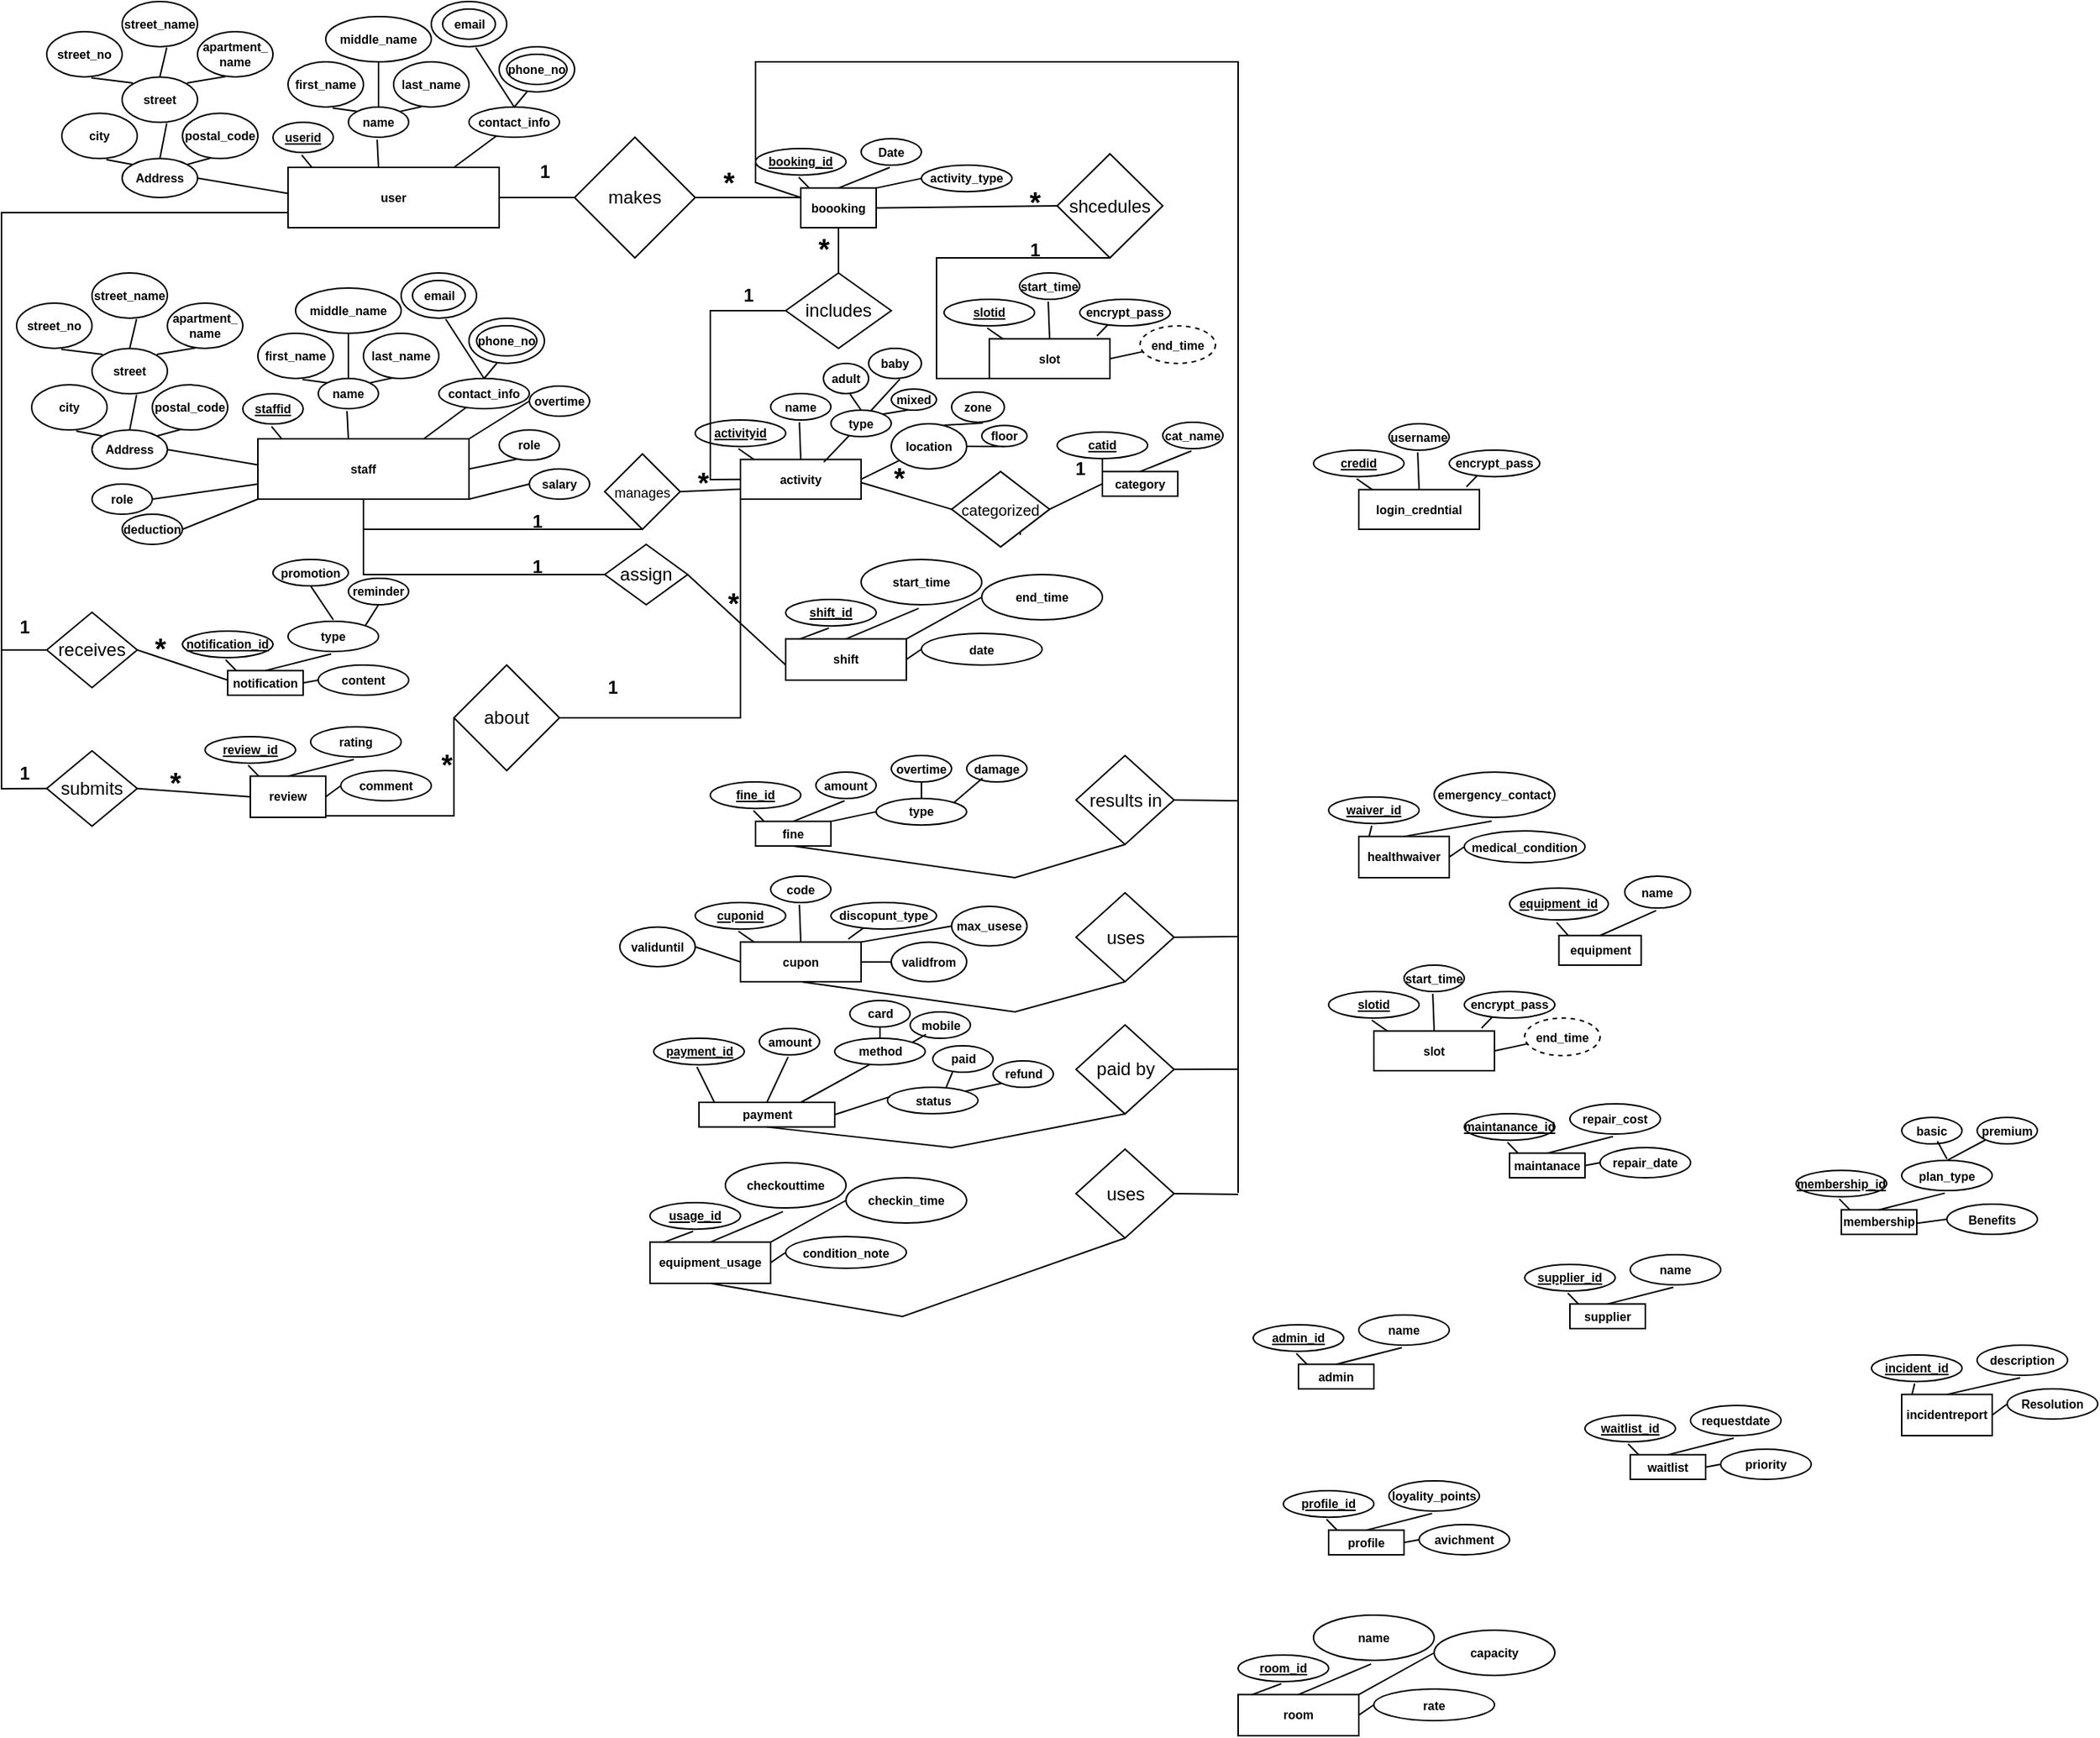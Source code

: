 <mxfile version="26.2.14">
  <diagram name="Page-1" id="6hVG1EY_lDp3bFyYUqou">
    <mxGraphModel dx="1973" dy="713" grid="1" gridSize="10" guides="1" tooltips="1" connect="1" arrows="1" fold="1" page="1" pageScale="1" pageWidth="850" pageHeight="1100" math="0" shadow="0">
      <root>
        <mxCell id="0" />
        <mxCell id="1" parent="0" />
        <mxCell id="BC_4qotDHSGj5d-U19qa-140" value="" style="group" parent="1" vertex="1" connectable="0">
          <mxGeometry x="-800" y="40" width="350" height="150" as="geometry" />
        </mxCell>
        <mxCell id="BC_4qotDHSGj5d-U19qa-90" value="user" style="rounded=0;whiteSpace=wrap;html=1;fontSize=8;fontStyle=1" parent="BC_4qotDHSGj5d-U19qa-140" vertex="1">
          <mxGeometry x="160" y="110" width="140" height="40" as="geometry" />
        </mxCell>
        <mxCell id="BC_4qotDHSGj5d-U19qa-91" value="" style="endArrow=none;html=1;rounded=0;exitX=0.114;exitY=0.004;exitDx=0;exitDy=0;exitPerimeter=0;entryX=0.477;entryY=1.082;entryDx=0;entryDy=0;entryPerimeter=0;fontSize=8;fontStyle=1" parent="BC_4qotDHSGj5d-U19qa-140" source="BC_4qotDHSGj5d-U19qa-90" target="BC_4qotDHSGj5d-U19qa-92" edge="1">
          <mxGeometry width="50" height="50" relative="1" as="geometry">
            <mxPoint x="170" y="100" as="sourcePoint" />
            <mxPoint x="160" y="80" as="targetPoint" />
          </mxGeometry>
        </mxCell>
        <mxCell id="BC_4qotDHSGj5d-U19qa-92" value="&lt;font&gt;&lt;u&gt;userid&lt;/u&gt;&lt;/font&gt;" style="ellipse;whiteSpace=wrap;html=1;fontSize=8;fontStyle=1" parent="BC_4qotDHSGj5d-U19qa-140" vertex="1">
          <mxGeometry x="150" y="80.18" width="40" height="20" as="geometry" />
        </mxCell>
        <mxCell id="BC_4qotDHSGj5d-U19qa-93" value="" style="endArrow=none;html=1;rounded=0;exitX=0.114;exitY=0.004;exitDx=0;exitDy=0;exitPerimeter=0;entryX=0.477;entryY=1.082;entryDx=0;entryDy=0;entryPerimeter=0;fontSize=8;fontStyle=1" parent="BC_4qotDHSGj5d-U19qa-140" target="BC_4qotDHSGj5d-U19qa-94" edge="1">
          <mxGeometry width="50" height="50" relative="1" as="geometry">
            <mxPoint x="220" y="110" as="sourcePoint" />
            <mxPoint x="210" y="80" as="targetPoint" />
          </mxGeometry>
        </mxCell>
        <mxCell id="BC_4qotDHSGj5d-U19qa-94" value="name" style="ellipse;whiteSpace=wrap;html=1;fontSize=8;fontStyle=1" parent="BC_4qotDHSGj5d-U19qa-140" vertex="1">
          <mxGeometry x="200" y="70" width="40" height="20" as="geometry" />
        </mxCell>
        <mxCell id="BC_4qotDHSGj5d-U19qa-95" value="" style="endArrow=none;html=1;rounded=0;entryX=0;entryY=0;entryDx=0;entryDy=0;exitX=0.591;exitY=1.022;exitDx=0;exitDy=0;exitPerimeter=0;fontSize=8;fontStyle=1" parent="BC_4qotDHSGj5d-U19qa-140" source="BC_4qotDHSGj5d-U19qa-96" target="BC_4qotDHSGj5d-U19qa-94" edge="1">
          <mxGeometry width="50" height="50" relative="1" as="geometry">
            <mxPoint x="200" y="70" as="sourcePoint" />
            <mxPoint x="210" y="140" as="targetPoint" />
          </mxGeometry>
        </mxCell>
        <mxCell id="BC_4qotDHSGj5d-U19qa-96" value="first_name" style="ellipse;whiteSpace=wrap;html=1;fontSize=8;fontStyle=1" parent="BC_4qotDHSGj5d-U19qa-140" vertex="1">
          <mxGeometry x="160" y="40" width="50" height="30" as="geometry" />
        </mxCell>
        <mxCell id="BC_4qotDHSGj5d-U19qa-97" value="" style="endArrow=none;html=1;rounded=0;exitX=0.5;exitY=1;exitDx=0;exitDy=0;fontSize=8;fontStyle=1" parent="BC_4qotDHSGj5d-U19qa-140" source="BC_4qotDHSGj5d-U19qa-98" edge="1">
          <mxGeometry width="50" height="50" relative="1" as="geometry">
            <mxPoint x="250" y="51.63" as="sourcePoint" />
            <mxPoint x="220" y="70" as="targetPoint" />
          </mxGeometry>
        </mxCell>
        <mxCell id="BC_4qotDHSGj5d-U19qa-98" value="middle_name" style="ellipse;whiteSpace=wrap;html=1;fontSize=8;fontStyle=1" parent="BC_4qotDHSGj5d-U19qa-140" vertex="1">
          <mxGeometry x="185" y="10" width="70" height="30" as="geometry" />
        </mxCell>
        <mxCell id="BC_4qotDHSGj5d-U19qa-99" value="" style="endArrow=none;html=1;rounded=0;entryX=1;entryY=0;entryDx=0;entryDy=0;exitX=0.372;exitY=0.99;exitDx=0;exitDy=0;exitPerimeter=0;fontSize=8;fontStyle=1" parent="BC_4qotDHSGj5d-U19qa-140" source="BC_4qotDHSGj5d-U19qa-101" target="BC_4qotDHSGj5d-U19qa-94" edge="1">
          <mxGeometry width="50" height="50" relative="1" as="geometry">
            <mxPoint x="250" y="60" as="sourcePoint" />
            <mxPoint x="216" y="93" as="targetPoint" />
          </mxGeometry>
        </mxCell>
        <mxCell id="BC_4qotDHSGj5d-U19qa-101" value="last_name" style="ellipse;whiteSpace=wrap;html=1;fontSize=8;fontStyle=1" parent="BC_4qotDHSGj5d-U19qa-140" vertex="1">
          <mxGeometry x="230" y="40" width="50" height="30" as="geometry" />
        </mxCell>
        <mxCell id="BC_4qotDHSGj5d-U19qa-102" value="" style="endArrow=none;html=1;rounded=0;entryX=0.323;entryY=0.914;entryDx=0;entryDy=0;entryPerimeter=0;fontSize=8;fontStyle=1" parent="BC_4qotDHSGj5d-U19qa-140" target="BC_4qotDHSGj5d-U19qa-104" edge="1">
          <mxGeometry width="50" height="50" relative="1" as="geometry">
            <mxPoint x="270" y="110" as="sourcePoint" />
            <mxPoint x="280" y="90" as="targetPoint" />
          </mxGeometry>
        </mxCell>
        <mxCell id="BC_4qotDHSGj5d-U19qa-104" value="contact_info" style="ellipse;whiteSpace=wrap;html=1;fontSize=8;fontStyle=1" parent="BC_4qotDHSGj5d-U19qa-140" vertex="1">
          <mxGeometry x="280" y="70" width="60" height="20" as="geometry" />
        </mxCell>
        <mxCell id="BC_4qotDHSGj5d-U19qa-110" value="" style="endArrow=none;html=1;rounded=0;exitX=0.591;exitY=1.022;exitDx=0;exitDy=0;exitPerimeter=0;entryX=0.5;entryY=0;entryDx=0;entryDy=0;fontSize=8;fontStyle=1" parent="BC_4qotDHSGj5d-U19qa-140" source="BC_4qotDHSGj5d-U19qa-111" target="BC_4qotDHSGj5d-U19qa-104" edge="1">
          <mxGeometry width="50" height="50" relative="1" as="geometry">
            <mxPoint x="330" y="60" as="sourcePoint" />
            <mxPoint x="336" y="63" as="targetPoint" />
          </mxGeometry>
        </mxCell>
        <mxCell id="BC_4qotDHSGj5d-U19qa-112" value="" style="endArrow=none;html=1;rounded=0;exitX=0.372;exitY=0.99;exitDx=0;exitDy=0;exitPerimeter=0;fontSize=8;fontStyle=1" parent="BC_4qotDHSGj5d-U19qa-140" source="BC_4qotDHSGj5d-U19qa-113" edge="1">
          <mxGeometry width="50" height="50" relative="1" as="geometry">
            <mxPoint x="380" y="50" as="sourcePoint" />
            <mxPoint x="310" y="70" as="targetPoint" />
          </mxGeometry>
        </mxCell>
        <mxCell id="BC_4qotDHSGj5d-U19qa-113" value="" style="ellipse;whiteSpace=wrap;html=1;fontSize=8;fontStyle=1" parent="BC_4qotDHSGj5d-U19qa-140" vertex="1">
          <mxGeometry x="300" y="30" width="50" height="30" as="geometry" />
        </mxCell>
        <mxCell id="BC_4qotDHSGj5d-U19qa-116" value="" style="endArrow=none;html=1;rounded=0;exitX=0.004;exitY=0.433;exitDx=0;exitDy=0;entryX=1;entryY=0.5;entryDx=0;entryDy=0;exitPerimeter=0;fontSize=8;fontStyle=1" parent="BC_4qotDHSGj5d-U19qa-140" source="BC_4qotDHSGj5d-U19qa-90" target="BC_4qotDHSGj5d-U19qa-117" edge="1">
          <mxGeometry width="50" height="50" relative="1" as="geometry">
            <mxPoint x="160" y="114.18" as="sourcePoint" />
            <mxPoint x="70" y="114.18" as="targetPoint" />
          </mxGeometry>
        </mxCell>
        <mxCell id="BC_4qotDHSGj5d-U19qa-117" value="Address" style="ellipse;whiteSpace=wrap;html=1;fontSize=8;fontStyle=1" parent="BC_4qotDHSGj5d-U19qa-140" vertex="1">
          <mxGeometry x="50" y="104.18" width="50" height="25.82" as="geometry" />
        </mxCell>
        <mxCell id="BC_4qotDHSGj5d-U19qa-118" value="" style="endArrow=none;html=1;rounded=0;entryX=0;entryY=0;entryDx=0;entryDy=0;exitX=0.591;exitY=1.022;exitDx=0;exitDy=0;exitPerimeter=0;fontSize=8;fontStyle=1" parent="BC_4qotDHSGj5d-U19qa-140" source="BC_4qotDHSGj5d-U19qa-119" target="BC_4qotDHSGj5d-U19qa-117" edge="1">
          <mxGeometry width="50" height="50" relative="1" as="geometry">
            <mxPoint x="60" y="104.18" as="sourcePoint" />
            <mxPoint x="70" y="174.18" as="targetPoint" />
          </mxGeometry>
        </mxCell>
        <mxCell id="BC_4qotDHSGj5d-U19qa-119" value="city" style="ellipse;whiteSpace=wrap;html=1;fontSize=8;fontStyle=1" parent="BC_4qotDHSGj5d-U19qa-140" vertex="1">
          <mxGeometry x="10" y="74.18" width="50" height="30" as="geometry" />
        </mxCell>
        <mxCell id="BC_4qotDHSGj5d-U19qa-120" value="" style="endArrow=none;html=1;rounded=0;exitX=0.591;exitY=1.022;exitDx=0;exitDy=0;exitPerimeter=0;entryX=0.5;entryY=0;entryDx=0;entryDy=0;fontSize=8;fontStyle=1" parent="BC_4qotDHSGj5d-U19qa-140" source="BC_4qotDHSGj5d-U19qa-121" target="BC_4qotDHSGj5d-U19qa-117" edge="1">
          <mxGeometry width="50" height="50" relative="1" as="geometry">
            <mxPoint x="110" y="85.81" as="sourcePoint" />
            <mxPoint x="70.984" y="114.185" as="targetPoint" />
          </mxGeometry>
        </mxCell>
        <mxCell id="BC_4qotDHSGj5d-U19qa-130" style="edgeStyle=orthogonalEdgeStyle;rounded=0;orthogonalLoop=1;jettySize=auto;html=1;exitX=0;exitY=0;exitDx=0;exitDy=0;fontSize=8;fontStyle=1" parent="BC_4qotDHSGj5d-U19qa-140" source="BC_4qotDHSGj5d-U19qa-121" edge="1">
          <mxGeometry relative="1" as="geometry">
            <mxPoint x="57.19" y="54.476" as="targetPoint" />
          </mxGeometry>
        </mxCell>
        <mxCell id="BC_4qotDHSGj5d-U19qa-121" value="street" style="ellipse;whiteSpace=wrap;html=1;fontSize=8;fontStyle=1" parent="BC_4qotDHSGj5d-U19qa-140" vertex="1">
          <mxGeometry x="50" y="50.18" width="50" height="30" as="geometry" />
        </mxCell>
        <mxCell id="BC_4qotDHSGj5d-U19qa-122" value="" style="endArrow=none;html=1;rounded=0;entryX=1;entryY=0;entryDx=0;entryDy=0;exitX=0.372;exitY=0.99;exitDx=0;exitDy=0;exitPerimeter=0;fontSize=8;fontStyle=1" parent="BC_4qotDHSGj5d-U19qa-140" source="BC_4qotDHSGj5d-U19qa-123" target="BC_4qotDHSGj5d-U19qa-117" edge="1">
          <mxGeometry width="50" height="50" relative="1" as="geometry">
            <mxPoint x="110" y="94.18" as="sourcePoint" />
            <mxPoint x="76" y="127.18" as="targetPoint" />
          </mxGeometry>
        </mxCell>
        <mxCell id="BC_4qotDHSGj5d-U19qa-123" value="postal_code" style="ellipse;whiteSpace=wrap;html=1;fontSize=8;fontStyle=1" parent="BC_4qotDHSGj5d-U19qa-140" vertex="1">
          <mxGeometry x="90" y="74.18" width="50" height="30" as="geometry" />
        </mxCell>
        <mxCell id="BC_4qotDHSGj5d-U19qa-124" value="" style="endArrow=none;html=1;rounded=0;entryX=0;entryY=0;entryDx=0;entryDy=0;exitX=0.591;exitY=1.022;exitDx=0;exitDy=0;exitPerimeter=0;fontSize=8;fontStyle=1" parent="BC_4qotDHSGj5d-U19qa-140" source="BC_4qotDHSGj5d-U19qa-125" edge="1">
          <mxGeometry width="50" height="50" relative="1" as="geometry">
            <mxPoint x="60" y="50.18" as="sourcePoint" />
            <mxPoint x="57" y="54" as="targetPoint" />
          </mxGeometry>
        </mxCell>
        <mxCell id="BC_4qotDHSGj5d-U19qa-125" value="street_no" style="ellipse;whiteSpace=wrap;html=1;fontSize=8;fontStyle=1" parent="BC_4qotDHSGj5d-U19qa-140" vertex="1">
          <mxGeometry y="20" width="50" height="30" as="geometry" />
        </mxCell>
        <mxCell id="BC_4qotDHSGj5d-U19qa-126" value="" style="endArrow=none;html=1;rounded=0;exitX=0.591;exitY=1.022;exitDx=0;exitDy=0;exitPerimeter=0;entryX=0.5;entryY=0;entryDx=0;entryDy=0;fontSize=8;fontStyle=1" parent="BC_4qotDHSGj5d-U19qa-140" source="BC_4qotDHSGj5d-U19qa-127" edge="1">
          <mxGeometry width="50" height="50" relative="1" as="geometry">
            <mxPoint x="110" y="31.81" as="sourcePoint" />
            <mxPoint x="75" y="50" as="targetPoint" />
          </mxGeometry>
        </mxCell>
        <mxCell id="BC_4qotDHSGj5d-U19qa-127" value="street_name" style="ellipse;whiteSpace=wrap;html=1;fontSize=8;fontStyle=1" parent="BC_4qotDHSGj5d-U19qa-140" vertex="1">
          <mxGeometry x="50" width="50" height="30" as="geometry" />
        </mxCell>
        <mxCell id="BC_4qotDHSGj5d-U19qa-128" value="" style="endArrow=none;html=1;rounded=0;entryX=1;entryY=0;entryDx=0;entryDy=0;exitX=0.372;exitY=0.99;exitDx=0;exitDy=0;exitPerimeter=0;fontSize=8;fontStyle=1" parent="BC_4qotDHSGj5d-U19qa-140" source="BC_4qotDHSGj5d-U19qa-129" edge="1">
          <mxGeometry width="50" height="50" relative="1" as="geometry">
            <mxPoint x="110" y="40.18" as="sourcePoint" />
            <mxPoint x="93" y="54" as="targetPoint" />
          </mxGeometry>
        </mxCell>
        <mxCell id="BC_4qotDHSGj5d-U19qa-129" value="apartment_&lt;div&gt;name&lt;/div&gt;" style="ellipse;whiteSpace=wrap;html=1;fontSize=8;fontStyle=1" parent="BC_4qotDHSGj5d-U19qa-140" vertex="1">
          <mxGeometry x="100" y="20" width="50" height="30" as="geometry" />
        </mxCell>
        <mxCell id="BC_4qotDHSGj5d-U19qa-137" value="phone_no" style="ellipse;whiteSpace=wrap;html=1;fontSize=8;fontStyle=1" parent="BC_4qotDHSGj5d-U19qa-140" vertex="1">
          <mxGeometry x="305" y="35" width="40" height="20" as="geometry" />
        </mxCell>
        <mxCell id="BC_4qotDHSGj5d-U19qa-142" value="" style="group" parent="BC_4qotDHSGj5d-U19qa-140" vertex="1" connectable="0">
          <mxGeometry x="255" width="50" height="30" as="geometry" />
        </mxCell>
        <mxCell id="BC_4qotDHSGj5d-U19qa-111" value="email" style="ellipse;whiteSpace=wrap;html=1;fontSize=8;fontStyle=1" parent="BC_4qotDHSGj5d-U19qa-142" vertex="1">
          <mxGeometry width="50" height="30" as="geometry" />
        </mxCell>
        <mxCell id="BC_4qotDHSGj5d-U19qa-141" value="email" style="ellipse;whiteSpace=wrap;html=1;fontSize=8;fontStyle=1" parent="BC_4qotDHSGj5d-U19qa-142" vertex="1">
          <mxGeometry x="7.5" y="5" width="35" height="20" as="geometry" />
        </mxCell>
        <mxCell id="PlzxIxwjr3SQrGLP2qmm-84" value="" style="endArrow=none;html=1;rounded=0;exitX=0;exitY=0.5;exitDx=0;exitDy=0;" edge="1" parent="BC_4qotDHSGj5d-U19qa-140" source="PlzxIxwjr3SQrGLP2qmm-86">
          <mxGeometry width="50" height="50" relative="1" as="geometry">
            <mxPoint y="430" as="sourcePoint" />
            <mxPoint x="160" y="140" as="targetPoint" />
            <Array as="points">
              <mxPoint x="-30" y="430" />
              <mxPoint x="-30" y="140" />
            </Array>
          </mxGeometry>
        </mxCell>
        <mxCell id="BC_4qotDHSGj5d-U19qa-214" value="" style="group" parent="1" vertex="1" connectable="0">
          <mxGeometry x="-370" y="270" width="350" height="150" as="geometry" />
        </mxCell>
        <mxCell id="BC_4qotDHSGj5d-U19qa-192" value="" style="group" parent="BC_4qotDHSGj5d-U19qa-214" vertex="1" connectable="0">
          <mxGeometry y="30" width="180" height="76.85" as="geometry" />
        </mxCell>
        <mxCell id="BC_4qotDHSGj5d-U19qa-193" value="activity" style="rounded=0;whiteSpace=wrap;html=1;fontSize=8;fontStyle=1" parent="BC_4qotDHSGj5d-U19qa-192" vertex="1">
          <mxGeometry x="30" y="43.691" width="80" height="26.309" as="geometry" />
        </mxCell>
        <mxCell id="BC_4qotDHSGj5d-U19qa-194" value="" style="endArrow=none;html=1;rounded=0;exitX=0.114;exitY=0.004;exitDx=0;exitDy=0;exitPerimeter=0;entryX=0.477;entryY=1.082;entryDx=0;entryDy=0;entryPerimeter=0;fontSize=8;fontStyle=1" parent="BC_4qotDHSGj5d-U19qa-192" source="BC_4qotDHSGj5d-U19qa-193" target="BC_4qotDHSGj5d-U19qa-195" edge="1">
          <mxGeometry width="50" height="50" relative="1" as="geometry">
            <mxPoint x="40" y="34.921" as="sourcePoint" />
            <mxPoint x="30" y="17.382" as="targetPoint" />
          </mxGeometry>
        </mxCell>
        <mxCell id="BC_4qotDHSGj5d-U19qa-195" value="&lt;font&gt;&lt;u&gt;activityid&lt;/u&gt;&lt;/font&gt;" style="ellipse;whiteSpace=wrap;html=1;fontSize=8;fontStyle=1" parent="BC_4qotDHSGj5d-U19qa-192" vertex="1">
          <mxGeometry y="17.539" width="60" height="17.539" as="geometry" />
        </mxCell>
        <mxCell id="BC_4qotDHSGj5d-U19qa-196" value="" style="endArrow=none;html=1;rounded=0;exitX=0.5;exitY=0;exitDx=0;exitDy=0;entryX=0.477;entryY=1.082;entryDx=0;entryDy=0;entryPerimeter=0;fontSize=8;fontStyle=1" parent="BC_4qotDHSGj5d-U19qa-192" source="BC_4qotDHSGj5d-U19qa-193" target="BC_4qotDHSGj5d-U19qa-197" edge="1">
          <mxGeometry width="50" height="50" relative="1" as="geometry">
            <mxPoint x="90" y="43.691" as="sourcePoint" />
            <mxPoint x="80" y="17.382" as="targetPoint" />
          </mxGeometry>
        </mxCell>
        <mxCell id="BC_4qotDHSGj5d-U19qa-197" value="name" style="ellipse;whiteSpace=wrap;html=1;fontSize=8;fontStyle=1" parent="BC_4qotDHSGj5d-U19qa-192" vertex="1">
          <mxGeometry x="50" width="40" height="17.539" as="geometry" />
        </mxCell>
        <mxCell id="BC_4qotDHSGj5d-U19qa-198" value="" style="endArrow=none;html=1;rounded=0;entryX=0.323;entryY=0.914;entryDx=0;entryDy=0;entryPerimeter=0;fontSize=8;fontStyle=1;exitX=0.691;exitY=0.066;exitDx=0;exitDy=0;exitPerimeter=0;" parent="BC_4qotDHSGj5d-U19qa-192" source="BC_4qotDHSGj5d-U19qa-193" target="BC_4qotDHSGj5d-U19qa-199" edge="1">
          <mxGeometry width="50" height="50" relative="1" as="geometry">
            <mxPoint x="90" y="40" as="sourcePoint" />
            <mxPoint x="150" y="26.151" as="targetPoint" />
          </mxGeometry>
        </mxCell>
        <mxCell id="BC_4qotDHSGj5d-U19qa-199" value="type" style="ellipse;whiteSpace=wrap;html=1;fontSize=8;fontStyle=1" parent="BC_4qotDHSGj5d-U19qa-192" vertex="1">
          <mxGeometry x="90" y="11" width="40" height="17.54" as="geometry" />
        </mxCell>
        <mxCell id="BC_4qotDHSGj5d-U19qa-200" value="" style="endArrow=none;html=1;rounded=0;exitX=1;exitY=0.5;exitDx=0;exitDy=0;fontSize=8;fontStyle=1" parent="BC_4qotDHSGj5d-U19qa-192" source="BC_4qotDHSGj5d-U19qa-193" target="BC_4qotDHSGj5d-U19qa-201" edge="1">
          <mxGeometry width="50" height="50" relative="1" as="geometry">
            <mxPoint x="120" y="56.845" as="sourcePoint" />
            <mxPoint x="160" y="52.462" as="targetPoint" />
          </mxGeometry>
        </mxCell>
        <mxCell id="BC_4qotDHSGj5d-U19qa-201" value="location" style="ellipse;whiteSpace=wrap;html=1;fontSize=8;fontStyle=1;" parent="BC_4qotDHSGj5d-U19qa-192" vertex="1">
          <mxGeometry x="130" y="20" width="50" height="30" as="geometry" />
        </mxCell>
        <mxCell id="BC_4qotDHSGj5d-U19qa-209" value="mixed" style="ellipse;whiteSpace=wrap;html=1;fontSize=8;fontStyle=1" parent="BC_4qotDHSGj5d-U19qa-192" vertex="1">
          <mxGeometry x="130" y="-3" width="30" height="14" as="geometry" />
        </mxCell>
        <mxCell id="BC_4qotDHSGj5d-U19qa-208" value="" style="endArrow=none;html=1;rounded=0;entryX=1;entryY=0;entryDx=0;entryDy=0;exitX=0.372;exitY=0.99;exitDx=0;exitDy=0;exitPerimeter=0;fontSize=8;fontStyle=1" parent="BC_4qotDHSGj5d-U19qa-192" source="BC_4qotDHSGj5d-U19qa-209" target="BC_4qotDHSGj5d-U19qa-199" edge="1">
          <mxGeometry width="50" height="50" relative="1" as="geometry">
            <mxPoint x="170" y="-13.82" as="sourcePoint" />
            <mxPoint x="153" as="targetPoint" />
          </mxGeometry>
        </mxCell>
        <mxCell id="PlzxIxwjr3SQrGLP2qmm-11" value="&lt;b&gt;&lt;font style=&quot;font-size: 19px;&quot;&gt;*&lt;/font&gt;&lt;/b&gt;" style="text;html=1;align=center;verticalAlign=middle;resizable=0;points=[];autosize=1;strokeColor=none;fillColor=none;" vertex="1" parent="BC_4qotDHSGj5d-U19qa-192">
          <mxGeometry x="120" y="36.85" width="30" height="40" as="geometry" />
        </mxCell>
        <mxCell id="BC_4qotDHSGj5d-U19qa-204" value="" style="endArrow=none;html=1;rounded=0;entryX=0.5;entryY=0;entryDx=0;entryDy=0;exitX=0.591;exitY=1.022;exitDx=0;exitDy=0;exitPerimeter=0;fontSize=8;fontStyle=1" parent="BC_4qotDHSGj5d-U19qa-214" source="BC_4qotDHSGj5d-U19qa-205" target="BC_4qotDHSGj5d-U19qa-199" edge="1">
          <mxGeometry width="50" height="50" relative="1" as="geometry">
            <mxPoint x="120" y="26.18" as="sourcePoint" />
            <mxPoint x="117" y="30" as="targetPoint" />
          </mxGeometry>
        </mxCell>
        <mxCell id="BC_4qotDHSGj5d-U19qa-205" value="adult" style="ellipse;whiteSpace=wrap;html=1;fontSize=8;fontStyle=1" parent="BC_4qotDHSGj5d-U19qa-214" vertex="1">
          <mxGeometry x="85" y="10" width="30" height="20" as="geometry" />
        </mxCell>
        <mxCell id="BC_4qotDHSGj5d-U19qa-206" value="" style="endArrow=none;html=1;rounded=0;exitX=0.591;exitY=1.022;exitDx=0;exitDy=0;exitPerimeter=0;entryX=0.656;entryY=0.035;entryDx=0;entryDy=0;fontSize=8;fontStyle=1;entryPerimeter=0;" parent="BC_4qotDHSGj5d-U19qa-214" source="BC_4qotDHSGj5d-U19qa-207" target="BC_4qotDHSGj5d-U19qa-199" edge="1">
          <mxGeometry width="50" height="50" relative="1" as="geometry">
            <mxPoint x="170" y="7.81" as="sourcePoint" />
            <mxPoint x="135" y="26" as="targetPoint" />
          </mxGeometry>
        </mxCell>
        <mxCell id="BC_4qotDHSGj5d-U19qa-207" value="baby" style="ellipse;whiteSpace=wrap;html=1;fontSize=8;fontStyle=1" parent="BC_4qotDHSGj5d-U19qa-214" vertex="1">
          <mxGeometry x="115" width="35" height="20" as="geometry" />
        </mxCell>
        <mxCell id="BC_4qotDHSGj5d-U19qa-210" value="floor" style="ellipse;whiteSpace=wrap;html=1;fontSize=8;fontStyle=1" parent="BC_4qotDHSGj5d-U19qa-214" vertex="1">
          <mxGeometry x="190" y="51.08" width="30" height="14" as="geometry" />
        </mxCell>
        <mxCell id="BC_4qotDHSGj5d-U19qa-211" value="" style="endArrow=none;html=1;rounded=0;exitX=0.591;exitY=1.022;exitDx=0;exitDy=0;exitPerimeter=0;entryX=0.696;entryY=0.033;entryDx=0;entryDy=0;fontSize=8;fontStyle=1;entryPerimeter=0;" parent="BC_4qotDHSGj5d-U19qa-214" source="BC_4qotDHSGj5d-U19qa-212" target="BC_4qotDHSGj5d-U19qa-201" edge="1">
          <mxGeometry width="50" height="50" relative="1" as="geometry">
            <mxPoint x="225" y="36.81" as="sourcePoint" />
            <mxPoint x="171" y="71" as="targetPoint" />
          </mxGeometry>
        </mxCell>
        <mxCell id="BC_4qotDHSGj5d-U19qa-212" value="zone" style="ellipse;whiteSpace=wrap;html=1;fontSize=8;fontStyle=1" parent="BC_4qotDHSGj5d-U19qa-214" vertex="1">
          <mxGeometry x="170" y="29" width="35" height="20" as="geometry" />
        </mxCell>
        <mxCell id="BC_4qotDHSGj5d-U19qa-213" value="" style="endArrow=none;html=1;rounded=0;exitX=0.5;exitY=1;exitDx=0;exitDy=0;entryX=1;entryY=0.5;entryDx=0;entryDy=0;fontSize=8;fontStyle=1;" parent="BC_4qotDHSGj5d-U19qa-214" source="BC_4qotDHSGj5d-U19qa-210" target="BC_4qotDHSGj5d-U19qa-201" edge="1">
          <mxGeometry width="50" height="50" relative="1" as="geometry">
            <mxPoint x="201" y="59" as="sourcePoint" />
            <mxPoint x="175" y="76" as="targetPoint" />
          </mxGeometry>
        </mxCell>
        <mxCell id="BC_4qotDHSGj5d-U19qa-181" value="" style="group" parent="BC_4qotDHSGj5d-U19qa-214" vertex="1" connectable="0">
          <mxGeometry x="180" y="80" width="150" height="70" as="geometry" />
        </mxCell>
        <mxCell id="BC_4qotDHSGj5d-U19qa-146" value="" style="endArrow=none;html=1;rounded=0;exitX=0.114;exitY=0.004;exitDx=0;exitDy=0;exitPerimeter=0;entryX=0.477;entryY=1.082;entryDx=0;entryDy=0;entryPerimeter=0;fontSize=8;fontStyle=1" parent="BC_4qotDHSGj5d-U19qa-181" target="BC_4qotDHSGj5d-U19qa-147" edge="1">
          <mxGeometry width="50" height="50" relative="1" as="geometry">
            <mxPoint x="35.7" y="43.755" as="sourcePoint" />
            <mxPoint x="30" y="17.382" as="targetPoint" />
          </mxGeometry>
        </mxCell>
        <mxCell id="PlzxIxwjr3SQrGLP2qmm-9" value="&lt;font style=&quot;font-size: 10px;&quot;&gt;categorized&lt;/font&gt;" style="rhombus;whiteSpace=wrap;html=1;" vertex="1" parent="BC_4qotDHSGj5d-U19qa-181">
          <mxGeometry x="-10" y="1.69" width="65" height="50" as="geometry" />
        </mxCell>
        <mxCell id="BC_4qotDHSGj5d-U19qa-182" value="" style="group" parent="BC_4qotDHSGj5d-U19qa-214" vertex="1" connectable="0">
          <mxGeometry x="165" y="-50" width="180" height="70" as="geometry" />
        </mxCell>
        <mxCell id="BC_4qotDHSGj5d-U19qa-183" value="slot" style="rounded=0;whiteSpace=wrap;html=1;fontSize=8;fontStyle=1" parent="BC_4qotDHSGj5d-U19qa-182" vertex="1">
          <mxGeometry x="30" y="43.691" width="80" height="26.309" as="geometry" />
        </mxCell>
        <mxCell id="BC_4qotDHSGj5d-U19qa-184" value="" style="endArrow=none;html=1;rounded=0;exitX=0.114;exitY=0.004;exitDx=0;exitDy=0;exitPerimeter=0;entryX=0.477;entryY=1.082;entryDx=0;entryDy=0;entryPerimeter=0;fontSize=8;fontStyle=1" parent="BC_4qotDHSGj5d-U19qa-182" source="BC_4qotDHSGj5d-U19qa-183" target="BC_4qotDHSGj5d-U19qa-185" edge="1">
          <mxGeometry width="50" height="50" relative="1" as="geometry">
            <mxPoint x="40" y="34.921" as="sourcePoint" />
            <mxPoint x="30" y="17.382" as="targetPoint" />
          </mxGeometry>
        </mxCell>
        <mxCell id="BC_4qotDHSGj5d-U19qa-185" value="&lt;font&gt;&lt;u&gt;slotid&lt;/u&gt;&lt;/font&gt;" style="ellipse;whiteSpace=wrap;html=1;fontSize=8;fontStyle=1" parent="BC_4qotDHSGj5d-U19qa-182" vertex="1">
          <mxGeometry y="17.539" width="60" height="17.539" as="geometry" />
        </mxCell>
        <mxCell id="BC_4qotDHSGj5d-U19qa-186" value="" style="endArrow=none;html=1;rounded=0;exitX=0.5;exitY=0;exitDx=0;exitDy=0;entryX=0.477;entryY=1.082;entryDx=0;entryDy=0;entryPerimeter=0;fontSize=8;fontStyle=1" parent="BC_4qotDHSGj5d-U19qa-182" source="BC_4qotDHSGj5d-U19qa-183" target="BC_4qotDHSGj5d-U19qa-187" edge="1">
          <mxGeometry width="50" height="50" relative="1" as="geometry">
            <mxPoint x="90" y="43.691" as="sourcePoint" />
            <mxPoint x="80" y="17.382" as="targetPoint" />
          </mxGeometry>
        </mxCell>
        <mxCell id="BC_4qotDHSGj5d-U19qa-187" value="start_time" style="ellipse;whiteSpace=wrap;html=1;fontSize=8;fontStyle=1" parent="BC_4qotDHSGj5d-U19qa-182" vertex="1">
          <mxGeometry x="50" width="40" height="17.539" as="geometry" />
        </mxCell>
        <mxCell id="BC_4qotDHSGj5d-U19qa-188" value="" style="endArrow=none;html=1;rounded=0;entryX=0.323;entryY=0.914;entryDx=0;entryDy=0;entryPerimeter=0;fontSize=8;fontStyle=1;exitX=0.893;exitY=-0.073;exitDx=0;exitDy=0;exitPerimeter=0;" parent="BC_4qotDHSGj5d-U19qa-182" source="BC_4qotDHSGj5d-U19qa-183" target="BC_4qotDHSGj5d-U19qa-189" edge="1">
          <mxGeometry width="50" height="50" relative="1" as="geometry">
            <mxPoint x="140" y="43.691" as="sourcePoint" />
            <mxPoint x="150" y="26.151" as="targetPoint" />
          </mxGeometry>
        </mxCell>
        <mxCell id="BC_4qotDHSGj5d-U19qa-189" value="encrypt_pass" style="ellipse;whiteSpace=wrap;html=1;fontSize=8;fontStyle=1" parent="BC_4qotDHSGj5d-U19qa-182" vertex="1">
          <mxGeometry x="90" y="17.539" width="60" height="17.539" as="geometry" />
        </mxCell>
        <mxCell id="BC_4qotDHSGj5d-U19qa-190" value="" style="endArrow=none;html=1;rounded=0;exitX=1;exitY=0.5;exitDx=0;exitDy=0;fontSize=8;fontStyle=1" parent="BC_4qotDHSGj5d-U19qa-182" source="BC_4qotDHSGj5d-U19qa-183" target="BC_4qotDHSGj5d-U19qa-191" edge="1">
          <mxGeometry width="50" height="50" relative="1" as="geometry">
            <mxPoint x="120" y="56.845" as="sourcePoint" />
            <mxPoint x="160" y="52.462" as="targetPoint" />
          </mxGeometry>
        </mxCell>
        <mxCell id="BC_4qotDHSGj5d-U19qa-191" value="end_time" style="ellipse;whiteSpace=wrap;html=1;fontSize=8;fontStyle=1;dashed=1;" parent="BC_4qotDHSGj5d-U19qa-182" vertex="1">
          <mxGeometry x="130" y="35.08" width="50" height="24.92" as="geometry" />
        </mxCell>
        <mxCell id="PlzxIxwjr3SQrGLP2qmm-3" value="category" style="rounded=0;whiteSpace=wrap;html=1;fontSize=8;fontStyle=1" vertex="1" parent="BC_4qotDHSGj5d-U19qa-214">
          <mxGeometry x="270" y="81.69" width="50" height="16.31" as="geometry" />
        </mxCell>
        <mxCell id="PlzxIxwjr3SQrGLP2qmm-4" value="&lt;font&gt;&lt;u&gt;catid&lt;/u&gt;&lt;/font&gt;" style="ellipse;whiteSpace=wrap;html=1;fontSize=8;fontStyle=1" vertex="1" parent="BC_4qotDHSGj5d-U19qa-214">
          <mxGeometry x="240" y="55.539" width="60" height="17.539" as="geometry" />
        </mxCell>
        <mxCell id="PlzxIxwjr3SQrGLP2qmm-5" value="" style="endArrow=none;html=1;rounded=0;exitX=0.5;exitY=0;exitDx=0;exitDy=0;entryX=0.477;entryY=1.082;entryDx=0;entryDy=0;entryPerimeter=0;fontSize=8;fontStyle=1" edge="1" parent="BC_4qotDHSGj5d-U19qa-214" source="PlzxIxwjr3SQrGLP2qmm-3" target="PlzxIxwjr3SQrGLP2qmm-6">
          <mxGeometry width="50" height="50" relative="1" as="geometry">
            <mxPoint x="330" y="81.691" as="sourcePoint" />
            <mxPoint x="320" y="55.382" as="targetPoint" />
          </mxGeometry>
        </mxCell>
        <mxCell id="PlzxIxwjr3SQrGLP2qmm-6" value="cat_name" style="ellipse;whiteSpace=wrap;html=1;fontSize=8;fontStyle=1" vertex="1" parent="BC_4qotDHSGj5d-U19qa-214">
          <mxGeometry x="310" y="49" width="40" height="17.539" as="geometry" />
        </mxCell>
        <mxCell id="PlzxIxwjr3SQrGLP2qmm-7" value="" style="endArrow=none;html=1;rounded=0;exitX=0;exitY=0;exitDx=0;exitDy=0;entryX=0.5;entryY=1;entryDx=0;entryDy=0;" edge="1" parent="BC_4qotDHSGj5d-U19qa-214" source="PlzxIxwjr3SQrGLP2qmm-3" target="PlzxIxwjr3SQrGLP2qmm-4">
          <mxGeometry width="50" height="50" relative="1" as="geometry">
            <mxPoint x="210" y="120" as="sourcePoint" />
            <mxPoint x="260" y="70" as="targetPoint" />
          </mxGeometry>
        </mxCell>
        <mxCell id="PlzxIxwjr3SQrGLP2qmm-8" value="" style="endArrow=none;html=1;rounded=0;exitX=0;exitY=0.5;exitDx=0;exitDy=0;" edge="1" parent="BC_4qotDHSGj5d-U19qa-214" source="PlzxIxwjr3SQrGLP2qmm-9">
          <mxGeometry width="50" height="50" relative="1" as="geometry">
            <mxPoint x="170" y="89" as="sourcePoint" />
            <mxPoint x="110" y="89" as="targetPoint" />
          </mxGeometry>
        </mxCell>
        <mxCell id="PlzxIxwjr3SQrGLP2qmm-10" value="" style="endArrow=none;html=1;rounded=0;entryX=0;entryY=0.5;entryDx=0;entryDy=0;exitX=1;exitY=0.5;exitDx=0;exitDy=0;" edge="1" parent="BC_4qotDHSGj5d-U19qa-214" source="PlzxIxwjr3SQrGLP2qmm-9" target="PlzxIxwjr3SQrGLP2qmm-3">
          <mxGeometry width="50" height="50" relative="1" as="geometry">
            <mxPoint x="180" y="220" as="sourcePoint" />
            <mxPoint x="230" y="170" as="targetPoint" />
          </mxGeometry>
        </mxCell>
        <mxCell id="PlzxIxwjr3SQrGLP2qmm-12" value="&lt;b&gt;1&lt;/b&gt;" style="text;html=1;align=center;verticalAlign=middle;resizable=0;points=[];autosize=1;strokeColor=none;fillColor=none;" vertex="1" parent="BC_4qotDHSGj5d-U19qa-214">
          <mxGeometry x="240" y="65.08" width="30" height="30" as="geometry" />
        </mxCell>
        <mxCell id="BC_4qotDHSGj5d-U19qa-215" value="" style="group" parent="1" vertex="1" connectable="0">
          <mxGeometry x="40" y="320" width="150" height="70" as="geometry" />
        </mxCell>
        <mxCell id="BC_4qotDHSGj5d-U19qa-216" value="login_credntial" style="rounded=0;whiteSpace=wrap;html=1;fontSize=8;fontStyle=1" parent="BC_4qotDHSGj5d-U19qa-215" vertex="1">
          <mxGeometry x="30" y="43.691" width="80" height="26.309" as="geometry" />
        </mxCell>
        <mxCell id="BC_4qotDHSGj5d-U19qa-217" value="" style="endArrow=none;html=1;rounded=0;exitX=0.114;exitY=0.004;exitDx=0;exitDy=0;exitPerimeter=0;entryX=0.477;entryY=1.082;entryDx=0;entryDy=0;entryPerimeter=0;fontSize=8;fontStyle=1" parent="BC_4qotDHSGj5d-U19qa-215" source="BC_4qotDHSGj5d-U19qa-216" target="BC_4qotDHSGj5d-U19qa-218" edge="1">
          <mxGeometry width="50" height="50" relative="1" as="geometry">
            <mxPoint x="40" y="34.921" as="sourcePoint" />
            <mxPoint x="30" y="17.382" as="targetPoint" />
          </mxGeometry>
        </mxCell>
        <mxCell id="BC_4qotDHSGj5d-U19qa-218" value="&lt;font&gt;&lt;u&gt;credid&lt;/u&gt;&lt;/font&gt;" style="ellipse;whiteSpace=wrap;html=1;fontSize=8;fontStyle=1" parent="BC_4qotDHSGj5d-U19qa-215" vertex="1">
          <mxGeometry y="17.539" width="60" height="17.539" as="geometry" />
        </mxCell>
        <mxCell id="BC_4qotDHSGj5d-U19qa-219" value="" style="endArrow=none;html=1;rounded=0;exitX=0.5;exitY=0;exitDx=0;exitDy=0;entryX=0.477;entryY=1.082;entryDx=0;entryDy=0;entryPerimeter=0;fontSize=8;fontStyle=1" parent="BC_4qotDHSGj5d-U19qa-215" source="BC_4qotDHSGj5d-U19qa-216" target="BC_4qotDHSGj5d-U19qa-220" edge="1">
          <mxGeometry width="50" height="50" relative="1" as="geometry">
            <mxPoint x="90" y="43.691" as="sourcePoint" />
            <mxPoint x="80" y="17.382" as="targetPoint" />
          </mxGeometry>
        </mxCell>
        <mxCell id="BC_4qotDHSGj5d-U19qa-220" value="username" style="ellipse;whiteSpace=wrap;html=1;fontSize=8;fontStyle=1" parent="BC_4qotDHSGj5d-U19qa-215" vertex="1">
          <mxGeometry x="50" width="40" height="17.539" as="geometry" />
        </mxCell>
        <mxCell id="BC_4qotDHSGj5d-U19qa-221" value="" style="endArrow=none;html=1;rounded=0;entryX=0.323;entryY=0.914;entryDx=0;entryDy=0;entryPerimeter=0;fontSize=8;fontStyle=1;exitX=0.893;exitY=-0.073;exitDx=0;exitDy=0;exitPerimeter=0;" parent="BC_4qotDHSGj5d-U19qa-215" source="BC_4qotDHSGj5d-U19qa-216" target="BC_4qotDHSGj5d-U19qa-222" edge="1">
          <mxGeometry width="50" height="50" relative="1" as="geometry">
            <mxPoint x="140" y="43.691" as="sourcePoint" />
            <mxPoint x="150" y="26.151" as="targetPoint" />
          </mxGeometry>
        </mxCell>
        <mxCell id="BC_4qotDHSGj5d-U19qa-222" value="encrypt_pass" style="ellipse;whiteSpace=wrap;html=1;fontSize=8;fontStyle=1" parent="BC_4qotDHSGj5d-U19qa-215" vertex="1">
          <mxGeometry x="90" y="17.539" width="60" height="17.539" as="geometry" />
        </mxCell>
        <mxCell id="BC_4qotDHSGj5d-U19qa-267" value="" style="group" parent="1" vertex="1" connectable="0">
          <mxGeometry x="50" y="679" width="180" height="70" as="geometry" />
        </mxCell>
        <mxCell id="BC_4qotDHSGj5d-U19qa-268" value="slot" style="rounded=0;whiteSpace=wrap;html=1;fontSize=8;fontStyle=1" parent="BC_4qotDHSGj5d-U19qa-267" vertex="1">
          <mxGeometry x="30" y="43.691" width="80" height="26.309" as="geometry" />
        </mxCell>
        <mxCell id="BC_4qotDHSGj5d-U19qa-269" value="" style="endArrow=none;html=1;rounded=0;exitX=0.114;exitY=0.004;exitDx=0;exitDy=0;exitPerimeter=0;entryX=0.477;entryY=1.082;entryDx=0;entryDy=0;entryPerimeter=0;fontSize=8;fontStyle=1" parent="BC_4qotDHSGj5d-U19qa-267" source="BC_4qotDHSGj5d-U19qa-268" target="BC_4qotDHSGj5d-U19qa-270" edge="1">
          <mxGeometry width="50" height="50" relative="1" as="geometry">
            <mxPoint x="40" y="34.921" as="sourcePoint" />
            <mxPoint x="30" y="17.382" as="targetPoint" />
          </mxGeometry>
        </mxCell>
        <mxCell id="BC_4qotDHSGj5d-U19qa-270" value="&lt;font&gt;&lt;u&gt;slotid&lt;/u&gt;&lt;/font&gt;" style="ellipse;whiteSpace=wrap;html=1;fontSize=8;fontStyle=1" parent="BC_4qotDHSGj5d-U19qa-267" vertex="1">
          <mxGeometry y="17.539" width="60" height="17.539" as="geometry" />
        </mxCell>
        <mxCell id="BC_4qotDHSGj5d-U19qa-271" value="" style="endArrow=none;html=1;rounded=0;exitX=0.5;exitY=0;exitDx=0;exitDy=0;entryX=0.477;entryY=1.082;entryDx=0;entryDy=0;entryPerimeter=0;fontSize=8;fontStyle=1" parent="BC_4qotDHSGj5d-U19qa-267" source="BC_4qotDHSGj5d-U19qa-268" target="BC_4qotDHSGj5d-U19qa-272" edge="1">
          <mxGeometry width="50" height="50" relative="1" as="geometry">
            <mxPoint x="90" y="43.691" as="sourcePoint" />
            <mxPoint x="80" y="17.382" as="targetPoint" />
          </mxGeometry>
        </mxCell>
        <mxCell id="BC_4qotDHSGj5d-U19qa-272" value="start_time" style="ellipse;whiteSpace=wrap;html=1;fontSize=8;fontStyle=1" parent="BC_4qotDHSGj5d-U19qa-267" vertex="1">
          <mxGeometry x="50" width="40" height="17.539" as="geometry" />
        </mxCell>
        <mxCell id="BC_4qotDHSGj5d-U19qa-273" value="" style="endArrow=none;html=1;rounded=0;entryX=0.323;entryY=0.914;entryDx=0;entryDy=0;entryPerimeter=0;fontSize=8;fontStyle=1;exitX=0.893;exitY=-0.073;exitDx=0;exitDy=0;exitPerimeter=0;" parent="BC_4qotDHSGj5d-U19qa-267" source="BC_4qotDHSGj5d-U19qa-268" target="BC_4qotDHSGj5d-U19qa-274" edge="1">
          <mxGeometry width="50" height="50" relative="1" as="geometry">
            <mxPoint x="140" y="43.691" as="sourcePoint" />
            <mxPoint x="150" y="26.151" as="targetPoint" />
          </mxGeometry>
        </mxCell>
        <mxCell id="BC_4qotDHSGj5d-U19qa-274" value="encrypt_pass" style="ellipse;whiteSpace=wrap;html=1;fontSize=8;fontStyle=1" parent="BC_4qotDHSGj5d-U19qa-267" vertex="1">
          <mxGeometry x="90" y="17.539" width="60" height="17.539" as="geometry" />
        </mxCell>
        <mxCell id="BC_4qotDHSGj5d-U19qa-275" value="" style="endArrow=none;html=1;rounded=0;exitX=1;exitY=0.5;exitDx=0;exitDy=0;fontSize=8;fontStyle=1" parent="BC_4qotDHSGj5d-U19qa-267" source="BC_4qotDHSGj5d-U19qa-268" target="BC_4qotDHSGj5d-U19qa-276" edge="1">
          <mxGeometry width="50" height="50" relative="1" as="geometry">
            <mxPoint x="120" y="56.845" as="sourcePoint" />
            <mxPoint x="160" y="52.462" as="targetPoint" />
          </mxGeometry>
        </mxCell>
        <mxCell id="BC_4qotDHSGj5d-U19qa-276" value="end_time" style="ellipse;whiteSpace=wrap;html=1;fontSize=8;fontStyle=1;dashed=1;" parent="BC_4qotDHSGj5d-U19qa-267" vertex="1">
          <mxGeometry x="130" y="35.08" width="50" height="24.92" as="geometry" />
        </mxCell>
        <mxCell id="BC_4qotDHSGj5d-U19qa-289" value="" style="group" parent="1" vertex="1" connectable="0">
          <mxGeometry x="-330" y="120" width="170" height="70" as="geometry" />
        </mxCell>
        <mxCell id="BC_4qotDHSGj5d-U19qa-290" value="boooking" style="rounded=0;whiteSpace=wrap;html=1;fontSize=8;fontStyle=1" parent="BC_4qotDHSGj5d-U19qa-289" vertex="1">
          <mxGeometry x="30" y="43.69" width="50" height="26.31" as="geometry" />
        </mxCell>
        <mxCell id="BC_4qotDHSGj5d-U19qa-291" value="" style="endArrow=none;html=1;rounded=0;exitX=0.114;exitY=0.004;exitDx=0;exitDy=0;exitPerimeter=0;entryX=0.477;entryY=1.082;entryDx=0;entryDy=0;entryPerimeter=0;fontSize=8;fontStyle=1" parent="BC_4qotDHSGj5d-U19qa-289" source="BC_4qotDHSGj5d-U19qa-290" target="BC_4qotDHSGj5d-U19qa-292" edge="1">
          <mxGeometry width="50" height="50" relative="1" as="geometry">
            <mxPoint x="40" y="34.921" as="sourcePoint" />
            <mxPoint x="30" y="17.382" as="targetPoint" />
          </mxGeometry>
        </mxCell>
        <mxCell id="BC_4qotDHSGj5d-U19qa-292" value="&lt;font&gt;&lt;u&gt;booking_id&lt;/u&gt;&lt;/font&gt;" style="ellipse;whiteSpace=wrap;html=1;fontSize=8;fontStyle=1" parent="BC_4qotDHSGj5d-U19qa-289" vertex="1">
          <mxGeometry y="17.539" width="60" height="17.539" as="geometry" />
        </mxCell>
        <mxCell id="BC_4qotDHSGj5d-U19qa-293" value="" style="endArrow=none;html=1;rounded=0;exitX=0.5;exitY=0;exitDx=0;exitDy=0;entryX=0.477;entryY=1.082;entryDx=0;entryDy=0;entryPerimeter=0;fontSize=8;fontStyle=1" parent="BC_4qotDHSGj5d-U19qa-289" source="BC_4qotDHSGj5d-U19qa-290" target="BC_4qotDHSGj5d-U19qa-294" edge="1">
          <mxGeometry width="50" height="50" relative="1" as="geometry">
            <mxPoint x="90" y="43.691" as="sourcePoint" />
            <mxPoint x="80" y="17.382" as="targetPoint" />
          </mxGeometry>
        </mxCell>
        <mxCell id="BC_4qotDHSGj5d-U19qa-294" value="Date" style="ellipse;whiteSpace=wrap;html=1;fontSize=8;fontStyle=1" parent="BC_4qotDHSGj5d-U19qa-289" vertex="1">
          <mxGeometry x="70" y="11" width="40" height="17.539" as="geometry" />
        </mxCell>
        <mxCell id="BC_4qotDHSGj5d-U19qa-295" value="activity_type" style="ellipse;whiteSpace=wrap;html=1;fontSize=8;fontStyle=1" parent="BC_4qotDHSGj5d-U19qa-289" vertex="1">
          <mxGeometry x="110" y="28.54" width="60" height="17.54" as="geometry" />
        </mxCell>
        <mxCell id="BC_4qotDHSGj5d-U19qa-296" value="" style="endArrow=none;html=1;rounded=0;exitX=1;exitY=0;exitDx=0;exitDy=0;entryX=0;entryY=0.5;entryDx=0;entryDy=0;fontSize=8;fontStyle=1" parent="BC_4qotDHSGj5d-U19qa-289" source="BC_4qotDHSGj5d-U19qa-290" target="BC_4qotDHSGj5d-U19qa-295" edge="1">
          <mxGeometry width="50" height="50" relative="1" as="geometry">
            <mxPoint x="65" y="54" as="sourcePoint" />
            <mxPoint x="99" y="40" as="targetPoint" />
          </mxGeometry>
        </mxCell>
        <mxCell id="BC_4qotDHSGj5d-U19qa-317" value="" style="group" parent="1" vertex="1" connectable="0">
          <mxGeometry x="-397.5" y="710" width="285" height="76.31" as="geometry" />
        </mxCell>
        <mxCell id="BC_4qotDHSGj5d-U19qa-281" value="" style="group" parent="BC_4qotDHSGj5d-U19qa-317" vertex="1" connectable="0">
          <mxGeometry width="170" height="76.31" as="geometry" />
        </mxCell>
        <mxCell id="BC_4qotDHSGj5d-U19qa-301" value="" style="group" parent="BC_4qotDHSGj5d-U19qa-281" vertex="1" connectable="0">
          <mxGeometry width="170" height="60" as="geometry" />
        </mxCell>
        <mxCell id="BC_4qotDHSGj5d-U19qa-345" value="" style="group" parent="BC_4qotDHSGj5d-U19qa-301" vertex="1" connectable="0">
          <mxGeometry y="11" width="180" height="24.08" as="geometry" />
        </mxCell>
        <mxCell id="BC_4qotDHSGj5d-U19qa-284" value="&lt;font&gt;&lt;u&gt;payment_id&lt;/u&gt;&lt;/font&gt;" style="ellipse;whiteSpace=wrap;html=1;fontSize=8;fontStyle=1" parent="BC_4qotDHSGj5d-U19qa-345" vertex="1">
          <mxGeometry y="6.539" width="60" height="17.539" as="geometry" />
        </mxCell>
        <mxCell id="BC_4qotDHSGj5d-U19qa-286" value="amount" style="ellipse;whiteSpace=wrap;html=1;fontSize=8;fontStyle=1" parent="BC_4qotDHSGj5d-U19qa-345" vertex="1">
          <mxGeometry x="70" width="40" height="17.539" as="geometry" />
        </mxCell>
        <mxCell id="BC_4qotDHSGj5d-U19qa-287" value="method" style="ellipse;whiteSpace=wrap;html=1;fontSize=8;fontStyle=1" parent="BC_4qotDHSGj5d-U19qa-345" vertex="1">
          <mxGeometry x="120" y="6.54" width="60" height="17.54" as="geometry" />
        </mxCell>
        <mxCell id="BC_4qotDHSGj5d-U19qa-298" value="card" style="ellipse;whiteSpace=wrap;html=1;fontSize=8;fontStyle=1" parent="BC_4qotDHSGj5d-U19qa-301" vertex="1">
          <mxGeometry x="130" y="-7.54" width="40" height="17.539" as="geometry" />
        </mxCell>
        <mxCell id="BC_4qotDHSGj5d-U19qa-300" value="" style="endArrow=none;html=1;rounded=0;exitX=0.5;exitY=0;exitDx=0;exitDy=0;entryX=0.5;entryY=1;entryDx=0;entryDy=0;fontSize=8;fontStyle=1;" parent="BC_4qotDHSGj5d-U19qa-301" source="BC_4qotDHSGj5d-U19qa-287" target="BC_4qotDHSGj5d-U19qa-298" edge="1">
          <mxGeometry width="50" height="50" relative="1" as="geometry">
            <mxPoint x="142" y="71" as="sourcePoint" />
            <mxPoint x="171" y="55" as="targetPoint" />
          </mxGeometry>
        </mxCell>
        <mxCell id="BC_4qotDHSGj5d-U19qa-282" value="payment" style="rounded=0;whiteSpace=wrap;html=1;fontSize=8;fontStyle=1" parent="BC_4qotDHSGj5d-U19qa-281" vertex="1">
          <mxGeometry x="30" y="60" width="90" height="16.31" as="geometry" />
        </mxCell>
        <mxCell id="BC_4qotDHSGj5d-U19qa-283" value="" style="endArrow=none;html=1;rounded=0;exitX=0.114;exitY=0.004;exitDx=0;exitDy=0;exitPerimeter=0;entryX=0.477;entryY=1.082;entryDx=0;entryDy=0;entryPerimeter=0;fontSize=8;fontStyle=1" parent="BC_4qotDHSGj5d-U19qa-281" source="BC_4qotDHSGj5d-U19qa-282" target="BC_4qotDHSGj5d-U19qa-284" edge="1">
          <mxGeometry width="50" height="50" relative="1" as="geometry">
            <mxPoint x="60" y="34.921" as="sourcePoint" />
            <mxPoint x="50" y="17.382" as="targetPoint" />
          </mxGeometry>
        </mxCell>
        <mxCell id="BC_4qotDHSGj5d-U19qa-285" value="" style="endArrow=none;html=1;rounded=0;exitX=0.5;exitY=0;exitDx=0;exitDy=0;entryX=0.477;entryY=1.082;entryDx=0;entryDy=0;entryPerimeter=0;fontSize=8;fontStyle=1" parent="BC_4qotDHSGj5d-U19qa-281" source="BC_4qotDHSGj5d-U19qa-282" target="BC_4qotDHSGj5d-U19qa-286" edge="1">
          <mxGeometry width="50" height="50" relative="1" as="geometry">
            <mxPoint x="110" y="43.691" as="sourcePoint" />
            <mxPoint x="100" y="17.382" as="targetPoint" />
          </mxGeometry>
        </mxCell>
        <mxCell id="BC_4qotDHSGj5d-U19qa-288" value="" style="endArrow=none;html=1;rounded=0;exitX=0.75;exitY=0;exitDx=0;exitDy=0;entryX=0.386;entryY=0.995;entryDx=0;entryDy=0;fontSize=8;fontStyle=1;entryPerimeter=0;" parent="BC_4qotDHSGj5d-U19qa-281" source="BC_4qotDHSGj5d-U19qa-282" target="BC_4qotDHSGj5d-U19qa-287" edge="1">
          <mxGeometry width="50" height="50" relative="1" as="geometry">
            <mxPoint x="85" y="54" as="sourcePoint" />
            <mxPoint x="119" y="40" as="targetPoint" />
          </mxGeometry>
        </mxCell>
        <mxCell id="BC_4qotDHSGj5d-U19qa-297" value="mobile" style="ellipse;whiteSpace=wrap;html=1;fontSize=8;fontStyle=1" parent="BC_4qotDHSGj5d-U19qa-317" vertex="1">
          <mxGeometry x="170" width="40" height="17.539" as="geometry" />
        </mxCell>
        <mxCell id="BC_4qotDHSGj5d-U19qa-299" value="" style="endArrow=none;html=1;rounded=0;exitX=1;exitY=0;exitDx=0;exitDy=0;entryX=0.263;entryY=0.852;entryDx=0;entryDy=0;fontSize=8;fontStyle=1;entryPerimeter=0;" parent="BC_4qotDHSGj5d-U19qa-317" source="BC_4qotDHSGj5d-U19qa-287" target="BC_4qotDHSGj5d-U19qa-297" edge="1">
          <mxGeometry width="50" height="50" relative="1" as="geometry">
            <mxPoint x="90" y="54" as="sourcePoint" />
            <mxPoint x="120" y="47" as="targetPoint" />
          </mxGeometry>
        </mxCell>
        <mxCell id="BC_4qotDHSGj5d-U19qa-334" value="status" style="ellipse;whiteSpace=wrap;html=1;fontSize=8;fontStyle=1" parent="BC_4qotDHSGj5d-U19qa-317" vertex="1">
          <mxGeometry x="155" y="50" width="60" height="17.54" as="geometry" />
        </mxCell>
        <mxCell id="BC_4qotDHSGj5d-U19qa-340" value="refund" style="ellipse;whiteSpace=wrap;html=1;fontSize=8;fontStyle=1" parent="BC_4qotDHSGj5d-U19qa-317" vertex="1">
          <mxGeometry x="225" y="32.46" width="40" height="17.539" as="geometry" />
        </mxCell>
        <mxCell id="BC_4qotDHSGj5d-U19qa-341" value="paid" style="ellipse;whiteSpace=wrap;html=1;fontSize=8;fontStyle=1" parent="BC_4qotDHSGj5d-U19qa-317" vertex="1">
          <mxGeometry x="185" y="22.46" width="40" height="17.539" as="geometry" />
        </mxCell>
        <mxCell id="BC_4qotDHSGj5d-U19qa-343" value="" style="endArrow=none;html=1;rounded=0;exitX=0.328;exitY=0.995;exitDx=0;exitDy=0;entryX=0.649;entryY=-0.005;entryDx=0;entryDy=0;fontSize=8;fontStyle=1;exitPerimeter=0;entryPerimeter=0;" parent="BC_4qotDHSGj5d-U19qa-317" source="BC_4qotDHSGj5d-U19qa-341" target="BC_4qotDHSGj5d-U19qa-334" edge="1">
          <mxGeometry width="50" height="50" relative="1" as="geometry">
            <mxPoint x="160" y="28" as="sourcePoint" />
            <mxPoint x="140" y="18" as="targetPoint" />
          </mxGeometry>
        </mxCell>
        <mxCell id="BC_4qotDHSGj5d-U19qa-344" value="" style="endArrow=none;html=1;rounded=0;exitX=0;exitY=1;exitDx=0;exitDy=0;entryX=1;entryY=0;entryDx=0;entryDy=0;fontSize=8;fontStyle=1;" parent="BC_4qotDHSGj5d-U19qa-317" source="BC_4qotDHSGj5d-U19qa-340" target="BC_4qotDHSGj5d-U19qa-334" edge="1">
          <mxGeometry width="50" height="50" relative="1" as="geometry">
            <mxPoint x="208" y="50" as="sourcePoint" />
            <mxPoint x="204" y="60" as="targetPoint" />
          </mxGeometry>
        </mxCell>
        <mxCell id="BC_4qotDHSGj5d-U19qa-342" value="" style="endArrow=none;html=1;rounded=0;exitX=1;exitY=0.5;exitDx=0;exitDy=0;fontSize=8;fontStyle=1;entryX=0.031;entryY=0.352;entryDx=0;entryDy=0;entryPerimeter=0;" parent="BC_4qotDHSGj5d-U19qa-317" source="BC_4qotDHSGj5d-U19qa-282" target="BC_4qotDHSGj5d-U19qa-334" edge="1">
          <mxGeometry width="50" height="50" relative="1" as="geometry">
            <mxPoint x="127" y="54" as="sourcePoint" />
            <mxPoint x="160" y="60" as="targetPoint" />
          </mxGeometry>
        </mxCell>
        <mxCell id="BC_4qotDHSGj5d-U19qa-318" value="" style="group" parent="1" vertex="1" connectable="0">
          <mxGeometry x="-360" y="540" width="210" height="70" as="geometry" />
        </mxCell>
        <mxCell id="BC_4qotDHSGj5d-U19qa-319" value="" style="group" parent="BC_4qotDHSGj5d-U19qa-318" vertex="1" connectable="0">
          <mxGeometry width="170" height="70" as="geometry" />
        </mxCell>
        <mxCell id="BC_4qotDHSGj5d-U19qa-320" value="" style="group" parent="BC_4qotDHSGj5d-U19qa-319" vertex="1" connectable="0">
          <mxGeometry width="170" height="60" as="geometry" />
        </mxCell>
        <mxCell id="BC_4qotDHSGj5d-U19qa-321" value="fine" style="rounded=0;whiteSpace=wrap;html=1;fontSize=8;fontStyle=1" parent="BC_4qotDHSGj5d-U19qa-320" vertex="1">
          <mxGeometry x="30" y="43.69" width="50" height="16.31" as="geometry" />
        </mxCell>
        <mxCell id="BC_4qotDHSGj5d-U19qa-322" value="" style="endArrow=none;html=1;rounded=0;exitX=0.114;exitY=0.004;exitDx=0;exitDy=0;exitPerimeter=0;entryX=0.477;entryY=1.082;entryDx=0;entryDy=0;entryPerimeter=0;fontSize=8;fontStyle=1" parent="BC_4qotDHSGj5d-U19qa-320" source="BC_4qotDHSGj5d-U19qa-321" target="BC_4qotDHSGj5d-U19qa-323" edge="1">
          <mxGeometry width="50" height="50" relative="1" as="geometry">
            <mxPoint x="40" y="34.921" as="sourcePoint" />
            <mxPoint x="30" y="17.382" as="targetPoint" />
          </mxGeometry>
        </mxCell>
        <mxCell id="BC_4qotDHSGj5d-U19qa-323" value="&lt;font&gt;&lt;u&gt;fine_id&lt;/u&gt;&lt;/font&gt;" style="ellipse;whiteSpace=wrap;html=1;fontSize=8;fontStyle=1" parent="BC_4qotDHSGj5d-U19qa-320" vertex="1">
          <mxGeometry y="17.539" width="60" height="17.539" as="geometry" />
        </mxCell>
        <mxCell id="BC_4qotDHSGj5d-U19qa-324" value="" style="endArrow=none;html=1;rounded=0;exitX=0.5;exitY=0;exitDx=0;exitDy=0;entryX=0.477;entryY=1.082;entryDx=0;entryDy=0;entryPerimeter=0;fontSize=8;fontStyle=1" parent="BC_4qotDHSGj5d-U19qa-320" source="BC_4qotDHSGj5d-U19qa-321" target="BC_4qotDHSGj5d-U19qa-325" edge="1">
          <mxGeometry width="50" height="50" relative="1" as="geometry">
            <mxPoint x="90" y="43.691" as="sourcePoint" />
            <mxPoint x="80" y="17.382" as="targetPoint" />
          </mxGeometry>
        </mxCell>
        <mxCell id="BC_4qotDHSGj5d-U19qa-325" value="amount" style="ellipse;whiteSpace=wrap;html=1;fontSize=8;fontStyle=1" parent="BC_4qotDHSGj5d-U19qa-320" vertex="1">
          <mxGeometry x="70" y="11" width="40" height="17.539" as="geometry" />
        </mxCell>
        <mxCell id="BC_4qotDHSGj5d-U19qa-326" value="type" style="ellipse;whiteSpace=wrap;html=1;fontSize=8;fontStyle=1" parent="BC_4qotDHSGj5d-U19qa-320" vertex="1">
          <mxGeometry x="110" y="28.54" width="60" height="17.54" as="geometry" />
        </mxCell>
        <mxCell id="BC_4qotDHSGj5d-U19qa-327" value="" style="endArrow=none;html=1;rounded=0;exitX=1;exitY=0;exitDx=0;exitDy=0;entryX=0;entryY=0.5;entryDx=0;entryDy=0;fontSize=8;fontStyle=1" parent="BC_4qotDHSGj5d-U19qa-320" source="BC_4qotDHSGj5d-U19qa-321" target="BC_4qotDHSGj5d-U19qa-326" edge="1">
          <mxGeometry width="50" height="50" relative="1" as="geometry">
            <mxPoint x="65" y="54" as="sourcePoint" />
            <mxPoint x="99" y="40" as="targetPoint" />
          </mxGeometry>
        </mxCell>
        <mxCell id="BC_4qotDHSGj5d-U19qa-328" value="overtime" style="ellipse;whiteSpace=wrap;html=1;fontSize=8;fontStyle=1" parent="BC_4qotDHSGj5d-U19qa-320" vertex="1">
          <mxGeometry x="120" width="40" height="17.539" as="geometry" />
        </mxCell>
        <mxCell id="BC_4qotDHSGj5d-U19qa-329" value="" style="endArrow=none;html=1;rounded=0;exitX=0.5;exitY=0;exitDx=0;exitDy=0;entryX=0.5;entryY=1;entryDx=0;entryDy=0;fontSize=8;fontStyle=1;" parent="BC_4qotDHSGj5d-U19qa-320" source="BC_4qotDHSGj5d-U19qa-326" target="BC_4qotDHSGj5d-U19qa-328" edge="1">
          <mxGeometry width="50" height="50" relative="1" as="geometry">
            <mxPoint x="162" y="41" as="sourcePoint" />
            <mxPoint x="191" y="25" as="targetPoint" />
          </mxGeometry>
        </mxCell>
        <mxCell id="BC_4qotDHSGj5d-U19qa-330" value="damage" style="ellipse;whiteSpace=wrap;html=1;fontSize=8;fontStyle=1" parent="BC_4qotDHSGj5d-U19qa-318" vertex="1">
          <mxGeometry x="170" width="40" height="17.539" as="geometry" />
        </mxCell>
        <mxCell id="BC_4qotDHSGj5d-U19qa-331" value="" style="endArrow=none;html=1;rounded=0;exitX=1;exitY=0;exitDx=0;exitDy=0;entryX=0.263;entryY=0.852;entryDx=0;entryDy=0;fontSize=8;fontStyle=1;entryPerimeter=0;" parent="BC_4qotDHSGj5d-U19qa-318" source="BC_4qotDHSGj5d-U19qa-326" target="BC_4qotDHSGj5d-U19qa-330" edge="1">
          <mxGeometry width="50" height="50" relative="1" as="geometry">
            <mxPoint x="90" y="54" as="sourcePoint" />
            <mxPoint x="120" y="47" as="targetPoint" />
          </mxGeometry>
        </mxCell>
        <mxCell id="BC_4qotDHSGj5d-U19qa-358" value="" style="group" parent="1" vertex="1" connectable="0">
          <mxGeometry x="170" y="620" width="120" height="59" as="geometry" />
        </mxCell>
        <mxCell id="BC_4qotDHSGj5d-U19qa-359" value="equipment" style="rounded=0;whiteSpace=wrap;html=1;fontSize=8;fontStyle=1" parent="BC_4qotDHSGj5d-U19qa-358" vertex="1">
          <mxGeometry x="32.727" y="39.361" width="54.545" height="19.639" as="geometry" />
        </mxCell>
        <mxCell id="BC_4qotDHSGj5d-U19qa-360" value="" style="endArrow=none;html=1;rounded=0;exitX=0.114;exitY=0.004;exitDx=0;exitDy=0;exitPerimeter=0;entryX=0.477;entryY=1.082;entryDx=0;entryDy=0;entryPerimeter=0;fontSize=8;fontStyle=1" parent="BC_4qotDHSGj5d-U19qa-358" source="BC_4qotDHSGj5d-U19qa-359" target="BC_4qotDHSGj5d-U19qa-361" edge="1">
          <mxGeometry width="50" height="50" relative="1" as="geometry">
            <mxPoint x="43.636" y="28.803" as="sourcePoint" />
            <mxPoint x="32.727" y="7.684" as="targetPoint" />
          </mxGeometry>
        </mxCell>
        <mxCell id="BC_4qotDHSGj5d-U19qa-361" value="&lt;font&gt;&lt;u&gt;equipment_id&lt;/u&gt;&lt;/font&gt;" style="ellipse;whiteSpace=wrap;html=1;fontSize=8;fontStyle=1" parent="BC_4qotDHSGj5d-U19qa-358" vertex="1">
          <mxGeometry y="7.874" width="65.455" height="21.119" as="geometry" />
        </mxCell>
        <mxCell id="BC_4qotDHSGj5d-U19qa-362" value="" style="endArrow=none;html=1;rounded=0;exitX=0.5;exitY=0;exitDx=0;exitDy=0;entryX=0.477;entryY=1.082;entryDx=0;entryDy=0;entryPerimeter=0;fontSize=8;fontStyle=1" parent="BC_4qotDHSGj5d-U19qa-358" source="BC_4qotDHSGj5d-U19qa-359" target="BC_4qotDHSGj5d-U19qa-363" edge="1">
          <mxGeometry width="50" height="50" relative="1" as="geometry">
            <mxPoint x="98.182" y="39.362" as="sourcePoint" />
            <mxPoint x="87.273" y="7.684" as="targetPoint" />
          </mxGeometry>
        </mxCell>
        <mxCell id="BC_4qotDHSGj5d-U19qa-363" value="name" style="ellipse;whiteSpace=wrap;html=1;fontSize=8;fontStyle=1" parent="BC_4qotDHSGj5d-U19qa-358" vertex="1">
          <mxGeometry x="76.364" width="43.636" height="21.119" as="geometry" />
        </mxCell>
        <mxCell id="BC_4qotDHSGj5d-U19qa-364" value="" style="group" parent="1" vertex="1" connectable="0">
          <mxGeometry x="140" y="760" width="150" height="70" as="geometry" />
        </mxCell>
        <mxCell id="BC_4qotDHSGj5d-U19qa-365" value="" style="group" parent="BC_4qotDHSGj5d-U19qa-364" vertex="1" connectable="0">
          <mxGeometry y="11" width="150" height="49" as="geometry" />
        </mxCell>
        <mxCell id="BC_4qotDHSGj5d-U19qa-366" value="maintanace" style="rounded=0;whiteSpace=wrap;html=1;fontSize=8;fontStyle=1" parent="BC_4qotDHSGj5d-U19qa-365" vertex="1">
          <mxGeometry x="30" y="32.69" width="50" height="16.31" as="geometry" />
        </mxCell>
        <mxCell id="BC_4qotDHSGj5d-U19qa-367" value="" style="endArrow=none;html=1;rounded=0;exitX=0.114;exitY=0.004;exitDx=0;exitDy=0;exitPerimeter=0;entryX=0.477;entryY=1.082;entryDx=0;entryDy=0;entryPerimeter=0;fontSize=8;fontStyle=1" parent="BC_4qotDHSGj5d-U19qa-365" source="BC_4qotDHSGj5d-U19qa-366" target="BC_4qotDHSGj5d-U19qa-368" edge="1">
          <mxGeometry width="50" height="50" relative="1" as="geometry">
            <mxPoint x="40" y="23.921" as="sourcePoint" />
            <mxPoint x="30" y="6.382" as="targetPoint" />
          </mxGeometry>
        </mxCell>
        <mxCell id="BC_4qotDHSGj5d-U19qa-368" value="&lt;font&gt;&lt;u&gt;maintanance_id&lt;/u&gt;&lt;/font&gt;" style="ellipse;whiteSpace=wrap;html=1;fontSize=8;fontStyle=1" parent="BC_4qotDHSGj5d-U19qa-365" vertex="1">
          <mxGeometry y="6.539" width="60" height="17.539" as="geometry" />
        </mxCell>
        <mxCell id="BC_4qotDHSGj5d-U19qa-369" value="" style="endArrow=none;html=1;rounded=0;exitX=0.5;exitY=0;exitDx=0;exitDy=0;entryX=0.477;entryY=1.082;entryDx=0;entryDy=0;entryPerimeter=0;fontSize=8;fontStyle=1" parent="BC_4qotDHSGj5d-U19qa-365" source="BC_4qotDHSGj5d-U19qa-366" target="BC_4qotDHSGj5d-U19qa-370" edge="1">
          <mxGeometry width="50" height="50" relative="1" as="geometry">
            <mxPoint x="90" y="32.691" as="sourcePoint" />
            <mxPoint x="80" y="6.382" as="targetPoint" />
          </mxGeometry>
        </mxCell>
        <mxCell id="BC_4qotDHSGj5d-U19qa-370" value="repair_cost" style="ellipse;whiteSpace=wrap;html=1;fontSize=8;fontStyle=1" parent="BC_4qotDHSGj5d-U19qa-365" vertex="1">
          <mxGeometry x="70" width="60" height="20" as="geometry" />
        </mxCell>
        <mxCell id="BC_4qotDHSGj5d-U19qa-371" value="repair_date" style="ellipse;whiteSpace=wrap;html=1;fontSize=8;fontStyle=1" parent="BC_4qotDHSGj5d-U19qa-365" vertex="1">
          <mxGeometry x="90" y="29" width="60" height="20" as="geometry" />
        </mxCell>
        <mxCell id="BC_4qotDHSGj5d-U19qa-375" value="" style="endArrow=none;html=1;rounded=0;exitX=1;exitY=0.5;exitDx=0;exitDy=0;entryX=0;entryY=0.5;entryDx=0;entryDy=0;fontSize=8;fontStyle=1" parent="BC_4qotDHSGj5d-U19qa-365" source="BC_4qotDHSGj5d-U19qa-366" target="BC_4qotDHSGj5d-U19qa-371" edge="1">
          <mxGeometry width="50" height="50" relative="1" as="geometry">
            <mxPoint x="65" y="43" as="sourcePoint" />
            <mxPoint x="109" y="32" as="targetPoint" />
          </mxGeometry>
        </mxCell>
        <mxCell id="BC_4qotDHSGj5d-U19qa-383" value="" style="group" parent="1" vertex="1" connectable="0">
          <mxGeometry x="360" y="780" width="160" height="87.54" as="geometry" />
        </mxCell>
        <mxCell id="BC_4qotDHSGj5d-U19qa-351" value="" style="group" parent="BC_4qotDHSGj5d-U19qa-383" vertex="1" connectable="0">
          <mxGeometry y="17.54" width="150" height="70" as="geometry" />
        </mxCell>
        <mxCell id="BC_4qotDHSGj5d-U19qa-357" value="" style="group" parent="BC_4qotDHSGj5d-U19qa-351" vertex="1" connectable="0">
          <mxGeometry y="11" width="130" height="49" as="geometry" />
        </mxCell>
        <mxCell id="BC_4qotDHSGj5d-U19qa-352" value="membership" style="rounded=0;whiteSpace=wrap;html=1;fontSize=8;fontStyle=1" parent="BC_4qotDHSGj5d-U19qa-357" vertex="1">
          <mxGeometry x="30" y="32.69" width="50" height="16.31" as="geometry" />
        </mxCell>
        <mxCell id="BC_4qotDHSGj5d-U19qa-353" value="" style="endArrow=none;html=1;rounded=0;exitX=0.114;exitY=0.004;exitDx=0;exitDy=0;exitPerimeter=0;entryX=0.477;entryY=1.082;entryDx=0;entryDy=0;entryPerimeter=0;fontSize=8;fontStyle=1" parent="BC_4qotDHSGj5d-U19qa-357" source="BC_4qotDHSGj5d-U19qa-352" target="BC_4qotDHSGj5d-U19qa-354" edge="1">
          <mxGeometry width="50" height="50" relative="1" as="geometry">
            <mxPoint x="40" y="23.921" as="sourcePoint" />
            <mxPoint x="30" y="6.382" as="targetPoint" />
          </mxGeometry>
        </mxCell>
        <mxCell id="BC_4qotDHSGj5d-U19qa-354" value="&lt;font&gt;&lt;u&gt;membership_id&lt;/u&gt;&lt;/font&gt;" style="ellipse;whiteSpace=wrap;html=1;fontSize=8;fontStyle=1" parent="BC_4qotDHSGj5d-U19qa-357" vertex="1">
          <mxGeometry y="6.539" width="60" height="17.539" as="geometry" />
        </mxCell>
        <mxCell id="BC_4qotDHSGj5d-U19qa-355" value="" style="endArrow=none;html=1;rounded=0;exitX=0.5;exitY=0;exitDx=0;exitDy=0;entryX=0.477;entryY=1.082;entryDx=0;entryDy=0;entryPerimeter=0;fontSize=8;fontStyle=1" parent="BC_4qotDHSGj5d-U19qa-357" source="BC_4qotDHSGj5d-U19qa-352" target="BC_4qotDHSGj5d-U19qa-356" edge="1">
          <mxGeometry width="50" height="50" relative="1" as="geometry">
            <mxPoint x="90" y="32.691" as="sourcePoint" />
            <mxPoint x="80" y="6.382" as="targetPoint" />
          </mxGeometry>
        </mxCell>
        <mxCell id="BC_4qotDHSGj5d-U19qa-356" value="plan_type" style="ellipse;whiteSpace=wrap;html=1;fontSize=8;fontStyle=1" parent="BC_4qotDHSGj5d-U19qa-357" vertex="1">
          <mxGeometry x="70" width="60" height="20" as="geometry" />
        </mxCell>
        <mxCell id="BC_4qotDHSGj5d-U19qa-376" value="" style="endArrow=none;html=1;rounded=0;exitX=1;exitY=0.5;exitDx=0;exitDy=0;fontSize=8;fontStyle=1" parent="BC_4qotDHSGj5d-U19qa-357" edge="1">
          <mxGeometry width="50" height="50" relative="1" as="geometry">
            <mxPoint x="80" y="34.69" as="sourcePoint" />
            <mxPoint x="100" y="39" as="targetPoint" />
            <Array as="points">
              <mxPoint x="80" y="41.69" />
            </Array>
          </mxGeometry>
        </mxCell>
        <mxCell id="BC_4qotDHSGj5d-U19qa-377" value="Benefits" style="ellipse;whiteSpace=wrap;html=1;fontSize=8;fontStyle=1" parent="BC_4qotDHSGj5d-U19qa-383" vertex="1">
          <mxGeometry x="100" y="57.54" width="60" height="20" as="geometry" />
        </mxCell>
        <mxCell id="BC_4qotDHSGj5d-U19qa-378" value="basic" style="ellipse;whiteSpace=wrap;html=1;fontSize=8;fontStyle=1" parent="BC_4qotDHSGj5d-U19qa-383" vertex="1">
          <mxGeometry x="70" width="40" height="17.539" as="geometry" />
        </mxCell>
        <mxCell id="BC_4qotDHSGj5d-U19qa-379" value="premium" style="ellipse;whiteSpace=wrap;html=1;fontSize=8;fontStyle=1" parent="BC_4qotDHSGj5d-U19qa-383" vertex="1">
          <mxGeometry x="120" width="40" height="17.539" as="geometry" />
        </mxCell>
        <mxCell id="BC_4qotDHSGj5d-U19qa-380" value="" style="endArrow=none;html=1;rounded=0;entryX=0.592;entryY=0.9;entryDx=0;entryDy=0;fontSize=8;fontStyle=1;entryPerimeter=0;" parent="BC_4qotDHSGj5d-U19qa-383" target="BC_4qotDHSGj5d-U19qa-378" edge="1">
          <mxGeometry width="50" height="50" relative="1" as="geometry">
            <mxPoint x="100" y="27.54" as="sourcePoint" />
            <mxPoint x="80" y="-31.46" as="targetPoint" />
          </mxGeometry>
        </mxCell>
        <mxCell id="BC_4qotDHSGj5d-U19qa-381" value="" style="endArrow=none;html=1;rounded=0;exitX=0.5;exitY=0;exitDx=0;exitDy=0;entryX=0;entryY=1;entryDx=0;entryDy=0;fontSize=8;fontStyle=1;" parent="BC_4qotDHSGj5d-U19qa-383" source="BC_4qotDHSGj5d-U19qa-356" target="BC_4qotDHSGj5d-U19qa-379" edge="1">
          <mxGeometry width="50" height="50" relative="1" as="geometry">
            <mxPoint x="98" y="40.54" as="sourcePoint" />
            <mxPoint x="104" y="25.54" as="targetPoint" />
          </mxGeometry>
        </mxCell>
        <mxCell id="BC_4qotDHSGj5d-U19qa-402" value="" style="group" parent="1" vertex="1" connectable="0">
          <mxGeometry x="-710" y="410" width="150" height="100" as="geometry" />
        </mxCell>
        <mxCell id="BC_4qotDHSGj5d-U19qa-389" value="" style="group" parent="BC_4qotDHSGj5d-U19qa-402" vertex="1" connectable="0">
          <mxGeometry y="30" width="150" height="70" as="geometry" />
        </mxCell>
        <mxCell id="BC_4qotDHSGj5d-U19qa-390" value="" style="group" parent="BC_4qotDHSGj5d-U19qa-389" vertex="1" connectable="0">
          <mxGeometry y="11" width="150" height="49" as="geometry" />
        </mxCell>
        <mxCell id="BC_4qotDHSGj5d-U19qa-391" value="notification" style="rounded=0;whiteSpace=wrap;html=1;fontSize=8;fontStyle=1" parent="BC_4qotDHSGj5d-U19qa-390" vertex="1">
          <mxGeometry x="30" y="32.69" width="50" height="16.31" as="geometry" />
        </mxCell>
        <mxCell id="BC_4qotDHSGj5d-U19qa-392" value="" style="endArrow=none;html=1;rounded=0;exitX=0.114;exitY=0.004;exitDx=0;exitDy=0;exitPerimeter=0;entryX=0.477;entryY=1.082;entryDx=0;entryDy=0;entryPerimeter=0;fontSize=8;fontStyle=1" parent="BC_4qotDHSGj5d-U19qa-390" source="BC_4qotDHSGj5d-U19qa-391" target="BC_4qotDHSGj5d-U19qa-393" edge="1">
          <mxGeometry width="50" height="50" relative="1" as="geometry">
            <mxPoint x="40" y="23.921" as="sourcePoint" />
            <mxPoint x="30" y="6.382" as="targetPoint" />
          </mxGeometry>
        </mxCell>
        <mxCell id="BC_4qotDHSGj5d-U19qa-393" value="&lt;font&gt;&lt;u&gt;notification_id&lt;/u&gt;&lt;/font&gt;" style="ellipse;whiteSpace=wrap;html=1;fontSize=8;fontStyle=1" parent="BC_4qotDHSGj5d-U19qa-390" vertex="1">
          <mxGeometry y="6.539" width="60" height="17.539" as="geometry" />
        </mxCell>
        <mxCell id="BC_4qotDHSGj5d-U19qa-394" value="" style="endArrow=none;html=1;rounded=0;exitX=0.5;exitY=0;exitDx=0;exitDy=0;entryX=0.477;entryY=1.082;entryDx=0;entryDy=0;entryPerimeter=0;fontSize=8;fontStyle=1" parent="BC_4qotDHSGj5d-U19qa-390" source="BC_4qotDHSGj5d-U19qa-391" target="BC_4qotDHSGj5d-U19qa-395" edge="1">
          <mxGeometry width="50" height="50" relative="1" as="geometry">
            <mxPoint x="90" y="32.691" as="sourcePoint" />
            <mxPoint x="80" y="6.382" as="targetPoint" />
          </mxGeometry>
        </mxCell>
        <mxCell id="BC_4qotDHSGj5d-U19qa-395" value="type" style="ellipse;whiteSpace=wrap;html=1;fontSize=8;fontStyle=1" parent="BC_4qotDHSGj5d-U19qa-390" vertex="1">
          <mxGeometry x="70" width="60" height="20" as="geometry" />
        </mxCell>
        <mxCell id="BC_4qotDHSGj5d-U19qa-396" value="content" style="ellipse;whiteSpace=wrap;html=1;fontSize=8;fontStyle=1" parent="BC_4qotDHSGj5d-U19qa-390" vertex="1">
          <mxGeometry x="90" y="29" width="60" height="20" as="geometry" />
        </mxCell>
        <mxCell id="BC_4qotDHSGj5d-U19qa-397" value="" style="endArrow=none;html=1;rounded=0;exitX=1;exitY=0.5;exitDx=0;exitDy=0;entryX=0;entryY=0.5;entryDx=0;entryDy=0;fontSize=8;fontStyle=1" parent="BC_4qotDHSGj5d-U19qa-390" source="BC_4qotDHSGj5d-U19qa-391" target="BC_4qotDHSGj5d-U19qa-396" edge="1">
          <mxGeometry width="50" height="50" relative="1" as="geometry">
            <mxPoint x="65" y="43" as="sourcePoint" />
            <mxPoint x="109" y="32" as="targetPoint" />
          </mxGeometry>
        </mxCell>
        <mxCell id="BC_4qotDHSGj5d-U19qa-398" value="promotion" style="ellipse;whiteSpace=wrap;html=1;fontSize=8;fontStyle=1" parent="BC_4qotDHSGj5d-U19qa-402" vertex="1">
          <mxGeometry x="60" width="50" height="17.54" as="geometry" />
        </mxCell>
        <mxCell id="BC_4qotDHSGj5d-U19qa-399" value="reminder" style="ellipse;whiteSpace=wrap;html=1;fontSize=8;fontStyle=1" parent="BC_4qotDHSGj5d-U19qa-402" vertex="1">
          <mxGeometry x="110" y="12.46" width="40" height="17.539" as="geometry" />
        </mxCell>
        <mxCell id="BC_4qotDHSGj5d-U19qa-400" value="" style="endArrow=none;html=1;rounded=0;exitX=1;exitY=0;exitDx=0;exitDy=0;fontSize=8;fontStyle=1" parent="BC_4qotDHSGj5d-U19qa-402" source="BC_4qotDHSGj5d-U19qa-395" edge="1">
          <mxGeometry width="50" height="50" relative="1" as="geometry">
            <mxPoint x="65" y="84" as="sourcePoint" />
            <mxPoint x="130" y="30" as="targetPoint" />
          </mxGeometry>
        </mxCell>
        <mxCell id="BC_4qotDHSGj5d-U19qa-401" value="" style="endArrow=none;html=1;rounded=0;fontSize=8;fontStyle=1;entryX=0.5;entryY=1;entryDx=0;entryDy=0;" parent="BC_4qotDHSGj5d-U19qa-402" target="BC_4qotDHSGj5d-U19qa-398" edge="1">
          <mxGeometry width="50" height="50" relative="1" as="geometry">
            <mxPoint x="100" y="40" as="sourcePoint" />
            <mxPoint x="140" y="40" as="targetPoint" />
          </mxGeometry>
        </mxCell>
        <mxCell id="BC_4qotDHSGj5d-U19qa-403" value="" style="group" parent="1" vertex="1" connectable="0">
          <mxGeometry x="20" y="1010" width="150" height="70" as="geometry" />
        </mxCell>
        <mxCell id="BC_4qotDHSGj5d-U19qa-404" value="" style="group" parent="BC_4qotDHSGj5d-U19qa-403" vertex="1" connectable="0">
          <mxGeometry y="11" width="150" height="49" as="geometry" />
        </mxCell>
        <mxCell id="BC_4qotDHSGj5d-U19qa-405" value="profile" style="rounded=0;whiteSpace=wrap;html=1;fontSize=8;fontStyle=1" parent="BC_4qotDHSGj5d-U19qa-404" vertex="1">
          <mxGeometry x="30" y="32.69" width="50" height="16.31" as="geometry" />
        </mxCell>
        <mxCell id="BC_4qotDHSGj5d-U19qa-406" value="" style="endArrow=none;html=1;rounded=0;exitX=0.114;exitY=0.004;exitDx=0;exitDy=0;exitPerimeter=0;entryX=0.477;entryY=1.082;entryDx=0;entryDy=0;entryPerimeter=0;fontSize=8;fontStyle=1" parent="BC_4qotDHSGj5d-U19qa-404" source="BC_4qotDHSGj5d-U19qa-405" target="BC_4qotDHSGj5d-U19qa-407" edge="1">
          <mxGeometry width="50" height="50" relative="1" as="geometry">
            <mxPoint x="40" y="23.921" as="sourcePoint" />
            <mxPoint x="30" y="6.382" as="targetPoint" />
          </mxGeometry>
        </mxCell>
        <mxCell id="BC_4qotDHSGj5d-U19qa-407" value="&lt;font&gt;&lt;u&gt;profile_id&lt;/u&gt;&lt;/font&gt;" style="ellipse;whiteSpace=wrap;html=1;fontSize=8;fontStyle=1" parent="BC_4qotDHSGj5d-U19qa-404" vertex="1">
          <mxGeometry y="6.539" width="60" height="17.539" as="geometry" />
        </mxCell>
        <mxCell id="BC_4qotDHSGj5d-U19qa-408" value="" style="endArrow=none;html=1;rounded=0;exitX=0.5;exitY=0;exitDx=0;exitDy=0;entryX=0.477;entryY=1.082;entryDx=0;entryDy=0;entryPerimeter=0;fontSize=8;fontStyle=1" parent="BC_4qotDHSGj5d-U19qa-404" source="BC_4qotDHSGj5d-U19qa-405" target="BC_4qotDHSGj5d-U19qa-409" edge="1">
          <mxGeometry width="50" height="50" relative="1" as="geometry">
            <mxPoint x="90" y="32.691" as="sourcePoint" />
            <mxPoint x="80" y="6.382" as="targetPoint" />
          </mxGeometry>
        </mxCell>
        <mxCell id="BC_4qotDHSGj5d-U19qa-409" value="loyality_points" style="ellipse;whiteSpace=wrap;html=1;fontSize=8;fontStyle=1" parent="BC_4qotDHSGj5d-U19qa-404" vertex="1">
          <mxGeometry x="70" width="60" height="20" as="geometry" />
        </mxCell>
        <mxCell id="BC_4qotDHSGj5d-U19qa-410" value="avichment" style="ellipse;whiteSpace=wrap;html=1;fontSize=8;fontStyle=1" parent="BC_4qotDHSGj5d-U19qa-404" vertex="1">
          <mxGeometry x="90" y="29" width="60" height="20" as="geometry" />
        </mxCell>
        <mxCell id="BC_4qotDHSGj5d-U19qa-411" value="" style="endArrow=none;html=1;rounded=0;exitX=1;exitY=0.5;exitDx=0;exitDy=0;entryX=0;entryY=0.5;entryDx=0;entryDy=0;fontSize=8;fontStyle=1" parent="BC_4qotDHSGj5d-U19qa-404" source="BC_4qotDHSGj5d-U19qa-405" target="BC_4qotDHSGj5d-U19qa-410" edge="1">
          <mxGeometry width="50" height="50" relative="1" as="geometry">
            <mxPoint x="65" y="43" as="sourcePoint" />
            <mxPoint x="109" y="32" as="targetPoint" />
          </mxGeometry>
        </mxCell>
        <mxCell id="BC_4qotDHSGj5d-U19qa-412" value="" style="group" parent="1" vertex="1" connectable="0">
          <mxGeometry x="180" y="860" width="150" height="70" as="geometry" />
        </mxCell>
        <mxCell id="BC_4qotDHSGj5d-U19qa-413" value="" style="group" parent="BC_4qotDHSGj5d-U19qa-412" vertex="1" connectable="0">
          <mxGeometry y="11" width="150" height="49" as="geometry" />
        </mxCell>
        <mxCell id="BC_4qotDHSGj5d-U19qa-414" value="supplier" style="rounded=0;whiteSpace=wrap;html=1;fontSize=8;fontStyle=1" parent="BC_4qotDHSGj5d-U19qa-413" vertex="1">
          <mxGeometry x="30" y="32.69" width="50" height="16.31" as="geometry" />
        </mxCell>
        <mxCell id="BC_4qotDHSGj5d-U19qa-415" value="" style="endArrow=none;html=1;rounded=0;exitX=0.114;exitY=0.004;exitDx=0;exitDy=0;exitPerimeter=0;entryX=0.477;entryY=1.082;entryDx=0;entryDy=0;entryPerimeter=0;fontSize=8;fontStyle=1" parent="BC_4qotDHSGj5d-U19qa-413" source="BC_4qotDHSGj5d-U19qa-414" target="BC_4qotDHSGj5d-U19qa-416" edge="1">
          <mxGeometry width="50" height="50" relative="1" as="geometry">
            <mxPoint x="40" y="23.921" as="sourcePoint" />
            <mxPoint x="30" y="6.382" as="targetPoint" />
          </mxGeometry>
        </mxCell>
        <mxCell id="BC_4qotDHSGj5d-U19qa-416" value="&lt;font&gt;&lt;u&gt;supplier_id&lt;/u&gt;&lt;/font&gt;" style="ellipse;whiteSpace=wrap;html=1;fontSize=8;fontStyle=1" parent="BC_4qotDHSGj5d-U19qa-413" vertex="1">
          <mxGeometry y="6.539" width="60" height="17.539" as="geometry" />
        </mxCell>
        <mxCell id="BC_4qotDHSGj5d-U19qa-417" value="" style="endArrow=none;html=1;rounded=0;exitX=0.5;exitY=0;exitDx=0;exitDy=0;entryX=0.477;entryY=1.082;entryDx=0;entryDy=0;entryPerimeter=0;fontSize=8;fontStyle=1" parent="BC_4qotDHSGj5d-U19qa-413" source="BC_4qotDHSGj5d-U19qa-414" target="BC_4qotDHSGj5d-U19qa-418" edge="1">
          <mxGeometry width="50" height="50" relative="1" as="geometry">
            <mxPoint x="90" y="32.691" as="sourcePoint" />
            <mxPoint x="80" y="6.382" as="targetPoint" />
          </mxGeometry>
        </mxCell>
        <mxCell id="BC_4qotDHSGj5d-U19qa-418" value="name" style="ellipse;whiteSpace=wrap;html=1;fontSize=8;fontStyle=1" parent="BC_4qotDHSGj5d-U19qa-413" vertex="1">
          <mxGeometry x="70" width="60" height="20" as="geometry" />
        </mxCell>
        <mxCell id="BC_4qotDHSGj5d-U19qa-421" value="" style="group" parent="1" vertex="1" connectable="0">
          <mxGeometry x="410" y="920" width="150" height="71" as="geometry" />
        </mxCell>
        <mxCell id="BC_4qotDHSGj5d-U19qa-422" value="" style="group" parent="BC_4qotDHSGj5d-U19qa-421" vertex="1" connectable="0">
          <mxGeometry y="11" width="150" height="60" as="geometry" />
        </mxCell>
        <mxCell id="BC_4qotDHSGj5d-U19qa-423" value="incidentreport" style="rounded=0;whiteSpace=wrap;html=1;fontSize=8;fontStyle=1" parent="BC_4qotDHSGj5d-U19qa-422" vertex="1">
          <mxGeometry x="20" y="32.69" width="60" height="27.31" as="geometry" />
        </mxCell>
        <mxCell id="BC_4qotDHSGj5d-U19qa-424" value="" style="endArrow=none;html=1;rounded=0;exitX=0.114;exitY=0.004;exitDx=0;exitDy=0;exitPerimeter=0;entryX=0.477;entryY=1.082;entryDx=0;entryDy=0;entryPerimeter=0;fontSize=8;fontStyle=1" parent="BC_4qotDHSGj5d-U19qa-422" source="BC_4qotDHSGj5d-U19qa-423" target="BC_4qotDHSGj5d-U19qa-425" edge="1">
          <mxGeometry width="50" height="50" relative="1" as="geometry">
            <mxPoint x="40" y="23.921" as="sourcePoint" />
            <mxPoint x="30" y="6.382" as="targetPoint" />
          </mxGeometry>
        </mxCell>
        <mxCell id="BC_4qotDHSGj5d-U19qa-425" value="&lt;font&gt;&lt;u&gt;incident_id&lt;/u&gt;&lt;/font&gt;" style="ellipse;whiteSpace=wrap;html=1;fontSize=8;fontStyle=1" parent="BC_4qotDHSGj5d-U19qa-422" vertex="1">
          <mxGeometry y="6.539" width="60" height="17.539" as="geometry" />
        </mxCell>
        <mxCell id="BC_4qotDHSGj5d-U19qa-426" value="" style="endArrow=none;html=1;rounded=0;exitX=0.5;exitY=0;exitDx=0;exitDy=0;entryX=0.477;entryY=1.082;entryDx=0;entryDy=0;entryPerimeter=0;fontSize=8;fontStyle=1" parent="BC_4qotDHSGj5d-U19qa-422" source="BC_4qotDHSGj5d-U19qa-423" target="BC_4qotDHSGj5d-U19qa-427" edge="1">
          <mxGeometry width="50" height="50" relative="1" as="geometry">
            <mxPoint x="90" y="32.691" as="sourcePoint" />
            <mxPoint x="80" y="6.382" as="targetPoint" />
          </mxGeometry>
        </mxCell>
        <mxCell id="BC_4qotDHSGj5d-U19qa-427" value="description" style="ellipse;whiteSpace=wrap;html=1;fontSize=8;fontStyle=1" parent="BC_4qotDHSGj5d-U19qa-422" vertex="1">
          <mxGeometry x="70" width="60" height="20" as="geometry" />
        </mxCell>
        <mxCell id="BC_4qotDHSGj5d-U19qa-428" value="Resolution" style="ellipse;whiteSpace=wrap;html=1;fontSize=8;fontStyle=1" parent="BC_4qotDHSGj5d-U19qa-422" vertex="1">
          <mxGeometry x="90" y="29" width="60" height="20" as="geometry" />
        </mxCell>
        <mxCell id="BC_4qotDHSGj5d-U19qa-429" value="" style="endArrow=none;html=1;rounded=0;exitX=1;exitY=0.5;exitDx=0;exitDy=0;entryX=0;entryY=0.5;entryDx=0;entryDy=0;fontSize=8;fontStyle=1" parent="BC_4qotDHSGj5d-U19qa-422" source="BC_4qotDHSGj5d-U19qa-423" target="BC_4qotDHSGj5d-U19qa-428" edge="1">
          <mxGeometry width="50" height="50" relative="1" as="geometry">
            <mxPoint x="65" y="43" as="sourcePoint" />
            <mxPoint x="109" y="32" as="targetPoint" />
          </mxGeometry>
        </mxCell>
        <mxCell id="BC_4qotDHSGj5d-U19qa-432" value="" style="group" parent="1" vertex="1" connectable="0">
          <mxGeometry y="900" width="150" height="70" as="geometry" />
        </mxCell>
        <mxCell id="BC_4qotDHSGj5d-U19qa-433" value="" style="group" parent="BC_4qotDHSGj5d-U19qa-432" vertex="1" connectable="0">
          <mxGeometry y="11" width="150" height="49" as="geometry" />
        </mxCell>
        <mxCell id="BC_4qotDHSGj5d-U19qa-434" value="admin" style="rounded=0;whiteSpace=wrap;html=1;fontSize=8;fontStyle=1" parent="BC_4qotDHSGj5d-U19qa-433" vertex="1">
          <mxGeometry x="30" y="32.69" width="50" height="16.31" as="geometry" />
        </mxCell>
        <mxCell id="BC_4qotDHSGj5d-U19qa-435" value="" style="endArrow=none;html=1;rounded=0;exitX=0.114;exitY=0.004;exitDx=0;exitDy=0;exitPerimeter=0;entryX=0.477;entryY=1.082;entryDx=0;entryDy=0;entryPerimeter=0;fontSize=8;fontStyle=1" parent="BC_4qotDHSGj5d-U19qa-433" source="BC_4qotDHSGj5d-U19qa-434" target="BC_4qotDHSGj5d-U19qa-436" edge="1">
          <mxGeometry width="50" height="50" relative="1" as="geometry">
            <mxPoint x="40" y="23.921" as="sourcePoint" />
            <mxPoint x="30" y="6.382" as="targetPoint" />
          </mxGeometry>
        </mxCell>
        <mxCell id="BC_4qotDHSGj5d-U19qa-436" value="&lt;font&gt;&lt;u&gt;admin_id&lt;/u&gt;&lt;/font&gt;" style="ellipse;whiteSpace=wrap;html=1;fontSize=8;fontStyle=1" parent="BC_4qotDHSGj5d-U19qa-433" vertex="1">
          <mxGeometry y="6.539" width="60" height="17.539" as="geometry" />
        </mxCell>
        <mxCell id="BC_4qotDHSGj5d-U19qa-437" value="" style="endArrow=none;html=1;rounded=0;exitX=0.5;exitY=0;exitDx=0;exitDy=0;entryX=0.477;entryY=1.082;entryDx=0;entryDy=0;entryPerimeter=0;fontSize=8;fontStyle=1" parent="BC_4qotDHSGj5d-U19qa-433" source="BC_4qotDHSGj5d-U19qa-434" target="BC_4qotDHSGj5d-U19qa-438" edge="1">
          <mxGeometry width="50" height="50" relative="1" as="geometry">
            <mxPoint x="90" y="32.691" as="sourcePoint" />
            <mxPoint x="80" y="6.382" as="targetPoint" />
          </mxGeometry>
        </mxCell>
        <mxCell id="BC_4qotDHSGj5d-U19qa-438" value="name" style="ellipse;whiteSpace=wrap;html=1;fontSize=8;fontStyle=1" parent="BC_4qotDHSGj5d-U19qa-433" vertex="1">
          <mxGeometry x="70" width="60" height="20" as="geometry" />
        </mxCell>
        <mxCell id="BC_4qotDHSGj5d-U19qa-439" value="" style="group" parent="1" vertex="1" connectable="0">
          <mxGeometry x="50" y="550" width="170" height="71" as="geometry" />
        </mxCell>
        <mxCell id="BC_4qotDHSGj5d-U19qa-440" value="" style="group" parent="BC_4qotDHSGj5d-U19qa-439" vertex="1" connectable="0">
          <mxGeometry y="11" width="170" height="60" as="geometry" />
        </mxCell>
        <mxCell id="BC_4qotDHSGj5d-U19qa-441" value="healthwaiver" style="rounded=0;whiteSpace=wrap;html=1;fontSize=8;fontStyle=1" parent="BC_4qotDHSGj5d-U19qa-440" vertex="1">
          <mxGeometry x="20" y="32.69" width="60" height="27.31" as="geometry" />
        </mxCell>
        <mxCell id="BC_4qotDHSGj5d-U19qa-442" value="" style="endArrow=none;html=1;rounded=0;exitX=0.114;exitY=0.004;exitDx=0;exitDy=0;exitPerimeter=0;entryX=0.477;entryY=1.082;entryDx=0;entryDy=0;entryPerimeter=0;fontSize=8;fontStyle=1" parent="BC_4qotDHSGj5d-U19qa-440" source="BC_4qotDHSGj5d-U19qa-441" target="BC_4qotDHSGj5d-U19qa-443" edge="1">
          <mxGeometry width="50" height="50" relative="1" as="geometry">
            <mxPoint x="40" y="23.921" as="sourcePoint" />
            <mxPoint x="30" y="6.382" as="targetPoint" />
          </mxGeometry>
        </mxCell>
        <mxCell id="BC_4qotDHSGj5d-U19qa-443" value="&lt;font&gt;&lt;u&gt;waiver_id&lt;/u&gt;&lt;/font&gt;" style="ellipse;whiteSpace=wrap;html=1;fontSize=8;fontStyle=1" parent="BC_4qotDHSGj5d-U19qa-440" vertex="1">
          <mxGeometry y="6.539" width="60" height="17.539" as="geometry" />
        </mxCell>
        <mxCell id="BC_4qotDHSGj5d-U19qa-444" value="" style="endArrow=none;html=1;rounded=0;exitX=0.5;exitY=0;exitDx=0;exitDy=0;entryX=0.477;entryY=1.082;entryDx=0;entryDy=0;entryPerimeter=0;fontSize=8;fontStyle=1" parent="BC_4qotDHSGj5d-U19qa-440" source="BC_4qotDHSGj5d-U19qa-441" target="BC_4qotDHSGj5d-U19qa-445" edge="1">
          <mxGeometry width="50" height="50" relative="1" as="geometry">
            <mxPoint x="90" y="32.691" as="sourcePoint" />
            <mxPoint x="80" y="6.382" as="targetPoint" />
          </mxGeometry>
        </mxCell>
        <mxCell id="BC_4qotDHSGj5d-U19qa-445" value="emergency_contact" style="ellipse;whiteSpace=wrap;html=1;fontSize=8;fontStyle=1" parent="BC_4qotDHSGj5d-U19qa-440" vertex="1">
          <mxGeometry x="70" y="-10" width="80" height="30" as="geometry" />
        </mxCell>
        <mxCell id="BC_4qotDHSGj5d-U19qa-446" value="medical_condition" style="ellipse;whiteSpace=wrap;html=1;fontSize=8;fontStyle=1" parent="BC_4qotDHSGj5d-U19qa-440" vertex="1">
          <mxGeometry x="90" y="29" width="80" height="21" as="geometry" />
        </mxCell>
        <mxCell id="BC_4qotDHSGj5d-U19qa-447" value="" style="endArrow=none;html=1;rounded=0;exitX=1;exitY=0.5;exitDx=0;exitDy=0;entryX=0;entryY=0.5;entryDx=0;entryDy=0;fontSize=8;fontStyle=1" parent="BC_4qotDHSGj5d-U19qa-440" source="BC_4qotDHSGj5d-U19qa-441" target="BC_4qotDHSGj5d-U19qa-446" edge="1">
          <mxGeometry width="50" height="50" relative="1" as="geometry">
            <mxPoint x="65" y="43" as="sourcePoint" />
            <mxPoint x="109" y="32" as="targetPoint" />
          </mxGeometry>
        </mxCell>
        <mxCell id="BC_4qotDHSGj5d-U19qa-459" value="" style="group" parent="1" vertex="1" connectable="0">
          <mxGeometry x="220" y="960" width="150" height="70" as="geometry" />
        </mxCell>
        <mxCell id="BC_4qotDHSGj5d-U19qa-460" value="" style="group" parent="BC_4qotDHSGj5d-U19qa-459" vertex="1" connectable="0">
          <mxGeometry y="11" width="150" height="49" as="geometry" />
        </mxCell>
        <mxCell id="BC_4qotDHSGj5d-U19qa-461" value="waitlist" style="rounded=0;whiteSpace=wrap;html=1;fontSize=8;fontStyle=1" parent="BC_4qotDHSGj5d-U19qa-460" vertex="1">
          <mxGeometry x="30" y="32.69" width="50" height="16.31" as="geometry" />
        </mxCell>
        <mxCell id="BC_4qotDHSGj5d-U19qa-462" value="" style="endArrow=none;html=1;rounded=0;exitX=0.114;exitY=0.004;exitDx=0;exitDy=0;exitPerimeter=0;entryX=0.477;entryY=1.082;entryDx=0;entryDy=0;entryPerimeter=0;fontSize=8;fontStyle=1" parent="BC_4qotDHSGj5d-U19qa-460" source="BC_4qotDHSGj5d-U19qa-461" target="BC_4qotDHSGj5d-U19qa-463" edge="1">
          <mxGeometry width="50" height="50" relative="1" as="geometry">
            <mxPoint x="40" y="23.921" as="sourcePoint" />
            <mxPoint x="30" y="6.382" as="targetPoint" />
          </mxGeometry>
        </mxCell>
        <mxCell id="BC_4qotDHSGj5d-U19qa-463" value="&lt;font&gt;&lt;u&gt;waitlist_id&lt;/u&gt;&lt;/font&gt;" style="ellipse;whiteSpace=wrap;html=1;fontSize=8;fontStyle=1" parent="BC_4qotDHSGj5d-U19qa-460" vertex="1">
          <mxGeometry y="6.539" width="60" height="17.539" as="geometry" />
        </mxCell>
        <mxCell id="BC_4qotDHSGj5d-U19qa-464" value="" style="endArrow=none;html=1;rounded=0;exitX=0.5;exitY=0;exitDx=0;exitDy=0;entryX=0.477;entryY=1.082;entryDx=0;entryDy=0;entryPerimeter=0;fontSize=8;fontStyle=1" parent="BC_4qotDHSGj5d-U19qa-460" source="BC_4qotDHSGj5d-U19qa-461" target="BC_4qotDHSGj5d-U19qa-465" edge="1">
          <mxGeometry width="50" height="50" relative="1" as="geometry">
            <mxPoint x="90" y="32.691" as="sourcePoint" />
            <mxPoint x="80" y="6.382" as="targetPoint" />
          </mxGeometry>
        </mxCell>
        <mxCell id="BC_4qotDHSGj5d-U19qa-465" value="requestdate" style="ellipse;whiteSpace=wrap;html=1;fontSize=8;fontStyle=1" parent="BC_4qotDHSGj5d-U19qa-460" vertex="1">
          <mxGeometry x="70" width="60" height="20" as="geometry" />
        </mxCell>
        <mxCell id="BC_4qotDHSGj5d-U19qa-466" value="priority" style="ellipse;whiteSpace=wrap;html=1;fontSize=8;fontStyle=1" parent="BC_4qotDHSGj5d-U19qa-460" vertex="1">
          <mxGeometry x="90" y="29" width="60" height="20" as="geometry" />
        </mxCell>
        <mxCell id="BC_4qotDHSGj5d-U19qa-467" value="" style="endArrow=none;html=1;rounded=0;exitX=1;exitY=0.5;exitDx=0;exitDy=0;entryX=0;entryY=0.5;entryDx=0;entryDy=0;fontSize=8;fontStyle=1" parent="BC_4qotDHSGj5d-U19qa-460" source="BC_4qotDHSGj5d-U19qa-461" target="BC_4qotDHSGj5d-U19qa-466" edge="1">
          <mxGeometry width="50" height="50" relative="1" as="geometry">
            <mxPoint x="65" y="43" as="sourcePoint" />
            <mxPoint x="109" y="32" as="targetPoint" />
          </mxGeometry>
        </mxCell>
        <mxCell id="BC_4qotDHSGj5d-U19qa-480" value="" style="group" parent="1" vertex="1" connectable="0">
          <mxGeometry x="-695" y="510" width="150" height="71" as="geometry" />
        </mxCell>
        <mxCell id="BC_4qotDHSGj5d-U19qa-481" value="" style="group" parent="BC_4qotDHSGj5d-U19qa-480" vertex="1" connectable="0">
          <mxGeometry y="11" width="150" height="60" as="geometry" />
        </mxCell>
        <mxCell id="BC_4qotDHSGj5d-U19qa-482" value="review" style="rounded=0;whiteSpace=wrap;html=1;fontSize=8;fontStyle=1" parent="BC_4qotDHSGj5d-U19qa-481" vertex="1">
          <mxGeometry x="30" y="32.69" width="50" height="27.31" as="geometry" />
        </mxCell>
        <mxCell id="BC_4qotDHSGj5d-U19qa-483" value="" style="endArrow=none;html=1;rounded=0;exitX=0.114;exitY=0.004;exitDx=0;exitDy=0;exitPerimeter=0;entryX=0.477;entryY=1.082;entryDx=0;entryDy=0;entryPerimeter=0;fontSize=8;fontStyle=1" parent="BC_4qotDHSGj5d-U19qa-481" source="BC_4qotDHSGj5d-U19qa-482" target="BC_4qotDHSGj5d-U19qa-484" edge="1">
          <mxGeometry width="50" height="50" relative="1" as="geometry">
            <mxPoint x="40" y="23.921" as="sourcePoint" />
            <mxPoint x="30" y="6.382" as="targetPoint" />
          </mxGeometry>
        </mxCell>
        <mxCell id="BC_4qotDHSGj5d-U19qa-484" value="&lt;font&gt;&lt;u&gt;review_id&lt;/u&gt;&lt;/font&gt;" style="ellipse;whiteSpace=wrap;html=1;fontSize=8;fontStyle=1" parent="BC_4qotDHSGj5d-U19qa-481" vertex="1">
          <mxGeometry y="6.539" width="60" height="17.539" as="geometry" />
        </mxCell>
        <mxCell id="BC_4qotDHSGj5d-U19qa-485" value="" style="endArrow=none;html=1;rounded=0;exitX=0.5;exitY=0;exitDx=0;exitDy=0;entryX=0.477;entryY=1.082;entryDx=0;entryDy=0;entryPerimeter=0;fontSize=8;fontStyle=1" parent="BC_4qotDHSGj5d-U19qa-481" source="BC_4qotDHSGj5d-U19qa-482" target="BC_4qotDHSGj5d-U19qa-486" edge="1">
          <mxGeometry width="50" height="50" relative="1" as="geometry">
            <mxPoint x="90" y="32.691" as="sourcePoint" />
            <mxPoint x="80" y="6.382" as="targetPoint" />
          </mxGeometry>
        </mxCell>
        <mxCell id="BC_4qotDHSGj5d-U19qa-486" value="rating" style="ellipse;whiteSpace=wrap;html=1;fontSize=8;fontStyle=1" parent="BC_4qotDHSGj5d-U19qa-481" vertex="1">
          <mxGeometry x="70" width="60" height="20" as="geometry" />
        </mxCell>
        <mxCell id="BC_4qotDHSGj5d-U19qa-487" value="comment" style="ellipse;whiteSpace=wrap;html=1;fontSize=8;fontStyle=1" parent="BC_4qotDHSGj5d-U19qa-481" vertex="1">
          <mxGeometry x="90" y="29" width="60" height="20" as="geometry" />
        </mxCell>
        <mxCell id="BC_4qotDHSGj5d-U19qa-488" value="" style="endArrow=none;html=1;rounded=0;exitX=1;exitY=0.5;exitDx=0;exitDy=0;entryX=0;entryY=0.5;entryDx=0;entryDy=0;fontSize=8;fontStyle=1" parent="BC_4qotDHSGj5d-U19qa-481" source="BC_4qotDHSGj5d-U19qa-482" target="BC_4qotDHSGj5d-U19qa-487" edge="1">
          <mxGeometry width="50" height="50" relative="1" as="geometry">
            <mxPoint x="65" y="43" as="sourcePoint" />
            <mxPoint x="109" y="32" as="targetPoint" />
          </mxGeometry>
        </mxCell>
        <mxCell id="BC_4qotDHSGj5d-U19qa-513" value="" style="group" parent="1" vertex="1" connectable="0">
          <mxGeometry x="-310" y="410" width="210" height="80" as="geometry" />
        </mxCell>
        <mxCell id="BC_4qotDHSGj5d-U19qa-448" value="" style="group" parent="BC_4qotDHSGj5d-U19qa-513" vertex="1" connectable="0">
          <mxGeometry y="20" width="170" height="60" as="geometry" />
        </mxCell>
        <mxCell id="BC_4qotDHSGj5d-U19qa-451" value="&lt;font&gt;&lt;u&gt;shift_id&lt;/u&gt;&lt;/font&gt;" style="ellipse;whiteSpace=wrap;html=1;fontSize=8;fontStyle=1" parent="BC_4qotDHSGj5d-U19qa-448" vertex="1">
          <mxGeometry y="6.539" width="60" height="17.539" as="geometry" />
        </mxCell>
        <mxCell id="BC_4qotDHSGj5d-U19qa-512" value="" style="group" parent="BC_4qotDHSGj5d-U19qa-448" vertex="1" connectable="0">
          <mxGeometry x="20" y="29" width="150" height="31" as="geometry" />
        </mxCell>
        <mxCell id="BC_4qotDHSGj5d-U19qa-449" value="shift" style="rounded=0;whiteSpace=wrap;html=1;fontSize=8;fontStyle=1" parent="BC_4qotDHSGj5d-U19qa-512" vertex="1">
          <mxGeometry x="-20" y="3.69" width="80" height="27.31" as="geometry" />
        </mxCell>
        <mxCell id="BC_4qotDHSGj5d-U19qa-454" value="date" style="ellipse;whiteSpace=wrap;html=1;fontSize=8;fontStyle=1" parent="BC_4qotDHSGj5d-U19qa-512" vertex="1">
          <mxGeometry x="70" width="80" height="21" as="geometry" />
        </mxCell>
        <mxCell id="BC_4qotDHSGj5d-U19qa-455" value="" style="endArrow=none;html=1;rounded=0;exitX=1;exitY=0.5;exitDx=0;exitDy=0;entryX=0;entryY=0.5;entryDx=0;entryDy=0;fontSize=8;fontStyle=1" parent="BC_4qotDHSGj5d-U19qa-512" source="BC_4qotDHSGj5d-U19qa-449" target="BC_4qotDHSGj5d-U19qa-454" edge="1">
          <mxGeometry width="50" height="50" relative="1" as="geometry">
            <mxPoint x="45" y="14" as="sourcePoint" />
            <mxPoint x="89" y="3" as="targetPoint" />
          </mxGeometry>
        </mxCell>
        <mxCell id="BC_4qotDHSGj5d-U19qa-450" value="" style="endArrow=none;html=1;rounded=0;exitX=0.114;exitY=0.004;exitDx=0;exitDy=0;exitPerimeter=0;entryX=0.477;entryY=1.082;entryDx=0;entryDy=0;entryPerimeter=0;fontSize=8;fontStyle=1" parent="BC_4qotDHSGj5d-U19qa-448" source="BC_4qotDHSGj5d-U19qa-449" target="BC_4qotDHSGj5d-U19qa-451" edge="1">
          <mxGeometry width="50" height="50" relative="1" as="geometry">
            <mxPoint x="40" y="23.921" as="sourcePoint" />
            <mxPoint x="30" y="6.382" as="targetPoint" />
          </mxGeometry>
        </mxCell>
        <mxCell id="BC_4qotDHSGj5d-U19qa-453" value="start_time" style="ellipse;whiteSpace=wrap;html=1;fontSize=8;fontStyle=1" parent="BC_4qotDHSGj5d-U19qa-513" vertex="1">
          <mxGeometry x="50" width="80" height="30" as="geometry" />
        </mxCell>
        <mxCell id="BC_4qotDHSGj5d-U19qa-457" value="end_time" style="ellipse;whiteSpace=wrap;html=1;fontSize=8;fontStyle=1" parent="BC_4qotDHSGj5d-U19qa-513" vertex="1">
          <mxGeometry x="130" y="10" width="80" height="30" as="geometry" />
        </mxCell>
        <mxCell id="BC_4qotDHSGj5d-U19qa-452" value="" style="endArrow=none;html=1;rounded=0;exitX=0.5;exitY=0;exitDx=0;exitDy=0;entryX=0.477;entryY=1.082;entryDx=0;entryDy=0;entryPerimeter=0;fontSize=8;fontStyle=1" parent="BC_4qotDHSGj5d-U19qa-513" source="BC_4qotDHSGj5d-U19qa-449" target="BC_4qotDHSGj5d-U19qa-453" edge="1">
          <mxGeometry width="50" height="50" relative="1" as="geometry">
            <mxPoint x="90" y="52.691" as="sourcePoint" />
            <mxPoint x="80" y="26.382" as="targetPoint" />
          </mxGeometry>
        </mxCell>
        <mxCell id="BC_4qotDHSGj5d-U19qa-458" value="" style="endArrow=none;html=1;rounded=0;exitX=1;exitY=0;exitDx=0;exitDy=0;entryX=0;entryY=0.5;entryDx=0;entryDy=0;fontSize=8;fontStyle=1" parent="BC_4qotDHSGj5d-U19qa-513" source="BC_4qotDHSGj5d-U19qa-449" target="BC_4qotDHSGj5d-U19qa-457" edge="1">
          <mxGeometry width="50" height="50" relative="1" as="geometry">
            <mxPoint x="60" y="63" as="sourcePoint" />
            <mxPoint x="98" y="42" as="targetPoint" />
          </mxGeometry>
        </mxCell>
        <mxCell id="BC_4qotDHSGj5d-U19qa-514" value="" style="group" parent="1" vertex="1" connectable="0">
          <mxGeometry x="-10" y="1110" width="210" height="80" as="geometry" />
        </mxCell>
        <mxCell id="BC_4qotDHSGj5d-U19qa-515" value="" style="group" parent="BC_4qotDHSGj5d-U19qa-514" vertex="1" connectable="0">
          <mxGeometry y="20" width="170" height="60" as="geometry" />
        </mxCell>
        <mxCell id="BC_4qotDHSGj5d-U19qa-516" value="&lt;font&gt;&lt;u&gt;room_id&lt;/u&gt;&lt;/font&gt;" style="ellipse;whiteSpace=wrap;html=1;fontSize=8;fontStyle=1" parent="BC_4qotDHSGj5d-U19qa-515" vertex="1">
          <mxGeometry y="6.539" width="60" height="17.539" as="geometry" />
        </mxCell>
        <mxCell id="BC_4qotDHSGj5d-U19qa-517" value="" style="group" parent="BC_4qotDHSGj5d-U19qa-515" vertex="1" connectable="0">
          <mxGeometry x="20" y="29" width="150" height="31" as="geometry" />
        </mxCell>
        <mxCell id="BC_4qotDHSGj5d-U19qa-518" value="room" style="rounded=0;whiteSpace=wrap;html=1;fontSize=8;fontStyle=1" parent="BC_4qotDHSGj5d-U19qa-517" vertex="1">
          <mxGeometry x="-20" y="3.69" width="80" height="27.31" as="geometry" />
        </mxCell>
        <mxCell id="BC_4qotDHSGj5d-U19qa-519" value="rate" style="ellipse;whiteSpace=wrap;html=1;fontSize=8;fontStyle=1" parent="BC_4qotDHSGj5d-U19qa-517" vertex="1">
          <mxGeometry x="70" width="80" height="21" as="geometry" />
        </mxCell>
        <mxCell id="BC_4qotDHSGj5d-U19qa-520" value="" style="endArrow=none;html=1;rounded=0;exitX=1;exitY=0.5;exitDx=0;exitDy=0;entryX=0;entryY=0.5;entryDx=0;entryDy=0;fontSize=8;fontStyle=1" parent="BC_4qotDHSGj5d-U19qa-517" source="BC_4qotDHSGj5d-U19qa-518" target="BC_4qotDHSGj5d-U19qa-519" edge="1">
          <mxGeometry width="50" height="50" relative="1" as="geometry">
            <mxPoint x="45" y="14" as="sourcePoint" />
            <mxPoint x="89" y="3" as="targetPoint" />
          </mxGeometry>
        </mxCell>
        <mxCell id="BC_4qotDHSGj5d-U19qa-521" value="" style="endArrow=none;html=1;rounded=0;exitX=0.114;exitY=0.004;exitDx=0;exitDy=0;exitPerimeter=0;entryX=0.477;entryY=1.082;entryDx=0;entryDy=0;entryPerimeter=0;fontSize=8;fontStyle=1" parent="BC_4qotDHSGj5d-U19qa-515" source="BC_4qotDHSGj5d-U19qa-518" target="BC_4qotDHSGj5d-U19qa-516" edge="1">
          <mxGeometry width="50" height="50" relative="1" as="geometry">
            <mxPoint x="40" y="23.921" as="sourcePoint" />
            <mxPoint x="30" y="6.382" as="targetPoint" />
          </mxGeometry>
        </mxCell>
        <mxCell id="BC_4qotDHSGj5d-U19qa-522" value="name" style="ellipse;whiteSpace=wrap;html=1;fontSize=8;fontStyle=1" parent="BC_4qotDHSGj5d-U19qa-514" vertex="1">
          <mxGeometry x="50" width="80" height="30" as="geometry" />
        </mxCell>
        <mxCell id="BC_4qotDHSGj5d-U19qa-523" value="capacity" style="ellipse;whiteSpace=wrap;html=1;fontSize=8;fontStyle=1" parent="BC_4qotDHSGj5d-U19qa-514" vertex="1">
          <mxGeometry x="130" y="10" width="80" height="30" as="geometry" />
        </mxCell>
        <mxCell id="BC_4qotDHSGj5d-U19qa-524" value="" style="endArrow=none;html=1;rounded=0;exitX=0.5;exitY=0;exitDx=0;exitDy=0;entryX=0.477;entryY=1.082;entryDx=0;entryDy=0;entryPerimeter=0;fontSize=8;fontStyle=1" parent="BC_4qotDHSGj5d-U19qa-514" source="BC_4qotDHSGj5d-U19qa-518" target="BC_4qotDHSGj5d-U19qa-522" edge="1">
          <mxGeometry width="50" height="50" relative="1" as="geometry">
            <mxPoint x="90" y="52.691" as="sourcePoint" />
            <mxPoint x="80" y="26.382" as="targetPoint" />
          </mxGeometry>
        </mxCell>
        <mxCell id="BC_4qotDHSGj5d-U19qa-525" value="" style="endArrow=none;html=1;rounded=0;exitX=1;exitY=0;exitDx=0;exitDy=0;entryX=0;entryY=0.5;entryDx=0;entryDy=0;fontSize=8;fontStyle=1" parent="BC_4qotDHSGj5d-U19qa-514" source="BC_4qotDHSGj5d-U19qa-518" target="BC_4qotDHSGj5d-U19qa-523" edge="1">
          <mxGeometry width="50" height="50" relative="1" as="geometry">
            <mxPoint x="60" y="63" as="sourcePoint" />
            <mxPoint x="98" y="42" as="targetPoint" />
          </mxGeometry>
        </mxCell>
        <mxCell id="BC_4qotDHSGj5d-U19qa-648" value="" style="group" parent="1" vertex="1" connectable="0">
          <mxGeometry x="-820" y="220" width="457" height="361.85" as="geometry" />
        </mxCell>
        <mxCell id="BC_4qotDHSGj5d-U19qa-224" value="" style="group" parent="BC_4qotDHSGj5d-U19qa-648" vertex="1" connectable="0">
          <mxGeometry width="457" height="361.85" as="geometry" />
        </mxCell>
        <mxCell id="BC_4qotDHSGj5d-U19qa-225" value="staff" style="rounded=0;whiteSpace=wrap;html=1;fontSize=8;fontStyle=1" parent="BC_4qotDHSGj5d-U19qa-224" vertex="1">
          <mxGeometry x="160" y="110" width="140" height="40" as="geometry" />
        </mxCell>
        <mxCell id="BC_4qotDHSGj5d-U19qa-534" value="salary" style="ellipse;whiteSpace=wrap;html=1;fontSize=8;fontStyle=1" parent="BC_4qotDHSGj5d-U19qa-224" vertex="1">
          <mxGeometry x="340" y="130" width="40" height="20" as="geometry" />
        </mxCell>
        <mxCell id="BC_4qotDHSGj5d-U19qa-536" value="" style="endArrow=none;html=1;rounded=0;fontSize=8;fontStyle=1;entryX=0;entryY=0.5;entryDx=0;entryDy=0;exitX=1;exitY=1;exitDx=0;exitDy=0;" parent="BC_4qotDHSGj5d-U19qa-224" source="BC_4qotDHSGj5d-U19qa-225" target="BC_4qotDHSGj5d-U19qa-534" edge="1">
          <mxGeometry width="50" height="50" relative="1" as="geometry">
            <mxPoint x="390" y="95" as="sourcePoint" />
            <mxPoint x="341" y="199" as="targetPoint" />
          </mxGeometry>
        </mxCell>
        <mxCell id="BC_4qotDHSGj5d-U19qa-535" value="role" style="ellipse;whiteSpace=wrap;html=1;fontSize=8;fontStyle=1" parent="BC_4qotDHSGj5d-U19qa-224" vertex="1">
          <mxGeometry x="50" y="140" width="40" height="20" as="geometry" />
        </mxCell>
        <mxCell id="BC_4qotDHSGj5d-U19qa-226" value="" style="endArrow=none;html=1;rounded=0;exitX=0.114;exitY=0.004;exitDx=0;exitDy=0;exitPerimeter=0;entryX=0.477;entryY=1.082;entryDx=0;entryDy=0;entryPerimeter=0;fontSize=8;fontStyle=1" parent="BC_4qotDHSGj5d-U19qa-224" source="BC_4qotDHSGj5d-U19qa-225" target="BC_4qotDHSGj5d-U19qa-227" edge="1">
          <mxGeometry width="50" height="50" relative="1" as="geometry">
            <mxPoint x="170" y="100" as="sourcePoint" />
            <mxPoint x="160" y="80" as="targetPoint" />
          </mxGeometry>
        </mxCell>
        <mxCell id="BC_4qotDHSGj5d-U19qa-241" value="" style="endArrow=none;html=1;rounded=0;exitX=0.004;exitY=0.433;exitDx=0;exitDy=0;entryX=1;entryY=0.5;entryDx=0;entryDy=0;exitPerimeter=0;fontSize=8;fontStyle=1" parent="BC_4qotDHSGj5d-U19qa-224" source="BC_4qotDHSGj5d-U19qa-225" target="BC_4qotDHSGj5d-U19qa-242" edge="1">
          <mxGeometry width="50" height="50" relative="1" as="geometry">
            <mxPoint x="160" y="114.18" as="sourcePoint" />
            <mxPoint x="70" y="114.18" as="targetPoint" />
          </mxGeometry>
        </mxCell>
        <mxCell id="BC_4qotDHSGj5d-U19qa-265" value="" style="endArrow=none;html=1;rounded=0;exitX=1;exitY=0.5;exitDx=0;exitDy=0;fontSize=8;fontStyle=1;entryX=0.287;entryY=0.967;entryDx=0;entryDy=0;entryPerimeter=0;" parent="BC_4qotDHSGj5d-U19qa-224" source="BC_4qotDHSGj5d-U19qa-225" target="BC_4qotDHSGj5d-U19qa-262" edge="1">
          <mxGeometry width="50" height="50" relative="1" as="geometry">
            <mxPoint x="230" y="120" as="sourcePoint" />
            <mxPoint x="330" y="130" as="targetPoint" />
          </mxGeometry>
        </mxCell>
        <mxCell id="BC_4qotDHSGj5d-U19qa-649" value="" style="endArrow=none;html=1;rounded=0;entryX=0;entryY=0.75;entryDx=0;entryDy=0;exitX=1;exitY=0.5;exitDx=0;exitDy=0;" parent="BC_4qotDHSGj5d-U19qa-224" source="BC_4qotDHSGj5d-U19qa-535" target="BC_4qotDHSGj5d-U19qa-225" edge="1">
          <mxGeometry width="50" height="50" relative="1" as="geometry">
            <mxPoint x="35" y="240" as="sourcePoint" />
            <mxPoint x="85" y="190" as="targetPoint" />
          </mxGeometry>
        </mxCell>
        <mxCell id="BC_4qotDHSGj5d-U19qa-528" value="" style="endArrow=none;html=1;rounded=0;fontSize=8;fontStyle=1;entryX=0;entryY=0.5;entryDx=0;entryDy=0;exitX=1;exitY=0;exitDx=0;exitDy=0;" parent="BC_4qotDHSGj5d-U19qa-224" source="BC_4qotDHSGj5d-U19qa-225" target="BC_4qotDHSGj5d-U19qa-526" edge="1">
          <mxGeometry width="50" height="50" relative="1" as="geometry">
            <mxPoint x="390" y="30" as="sourcePoint" />
            <mxPoint x="341" y="134" as="targetPoint" />
          </mxGeometry>
        </mxCell>
        <mxCell id="PlzxIxwjr3SQrGLP2qmm-1" value="" style="group" vertex="1" connectable="0" parent="BC_4qotDHSGj5d-U19qa-224">
          <mxGeometry width="380" height="130" as="geometry" />
        </mxCell>
        <mxCell id="BC_4qotDHSGj5d-U19qa-266" value="" style="group" parent="PlzxIxwjr3SQrGLP2qmm-1" vertex="1" connectable="0">
          <mxGeometry width="360" height="130" as="geometry" />
        </mxCell>
        <mxCell id="BC_4qotDHSGj5d-U19qa-227" value="&lt;font&gt;&lt;u&gt;staffid&lt;/u&gt;&lt;/font&gt;" style="ellipse;whiteSpace=wrap;html=1;fontSize=8;fontStyle=1" parent="BC_4qotDHSGj5d-U19qa-266" vertex="1">
          <mxGeometry x="150" y="80.18" width="40" height="20" as="geometry" />
        </mxCell>
        <mxCell id="BC_4qotDHSGj5d-U19qa-228" value="" style="endArrow=none;html=1;rounded=0;exitX=0.114;exitY=0.004;exitDx=0;exitDy=0;exitPerimeter=0;entryX=0.477;entryY=1.082;entryDx=0;entryDy=0;entryPerimeter=0;fontSize=8;fontStyle=1" parent="BC_4qotDHSGj5d-U19qa-266" target="BC_4qotDHSGj5d-U19qa-229" edge="1">
          <mxGeometry width="50" height="50" relative="1" as="geometry">
            <mxPoint x="220" y="110" as="sourcePoint" />
            <mxPoint x="210" y="80" as="targetPoint" />
          </mxGeometry>
        </mxCell>
        <mxCell id="BC_4qotDHSGj5d-U19qa-229" value="name" style="ellipse;whiteSpace=wrap;html=1;fontSize=8;fontStyle=1" parent="BC_4qotDHSGj5d-U19qa-266" vertex="1">
          <mxGeometry x="200" y="70" width="40" height="20" as="geometry" />
        </mxCell>
        <mxCell id="BC_4qotDHSGj5d-U19qa-230" value="" style="endArrow=none;html=1;rounded=0;entryX=0;entryY=0;entryDx=0;entryDy=0;exitX=0.591;exitY=1.022;exitDx=0;exitDy=0;exitPerimeter=0;fontSize=8;fontStyle=1" parent="BC_4qotDHSGj5d-U19qa-266" source="BC_4qotDHSGj5d-U19qa-231" target="BC_4qotDHSGj5d-U19qa-229" edge="1">
          <mxGeometry width="50" height="50" relative="1" as="geometry">
            <mxPoint x="200" y="70" as="sourcePoint" />
            <mxPoint x="210" y="140" as="targetPoint" />
          </mxGeometry>
        </mxCell>
        <mxCell id="BC_4qotDHSGj5d-U19qa-231" value="first_name" style="ellipse;whiteSpace=wrap;html=1;fontSize=8;fontStyle=1" parent="BC_4qotDHSGj5d-U19qa-266" vertex="1">
          <mxGeometry x="160" y="40" width="50" height="30" as="geometry" />
        </mxCell>
        <mxCell id="BC_4qotDHSGj5d-U19qa-232" value="" style="endArrow=none;html=1;rounded=0;exitX=0.5;exitY=1;exitDx=0;exitDy=0;fontSize=8;fontStyle=1" parent="BC_4qotDHSGj5d-U19qa-266" source="BC_4qotDHSGj5d-U19qa-233" edge="1">
          <mxGeometry width="50" height="50" relative="1" as="geometry">
            <mxPoint x="250" y="51.63" as="sourcePoint" />
            <mxPoint x="220" y="70" as="targetPoint" />
          </mxGeometry>
        </mxCell>
        <mxCell id="BC_4qotDHSGj5d-U19qa-233" value="middle_name" style="ellipse;whiteSpace=wrap;html=1;fontSize=8;fontStyle=1" parent="BC_4qotDHSGj5d-U19qa-266" vertex="1">
          <mxGeometry x="185" y="10" width="70" height="30" as="geometry" />
        </mxCell>
        <mxCell id="BC_4qotDHSGj5d-U19qa-234" value="" style="endArrow=none;html=1;rounded=0;entryX=1;entryY=0;entryDx=0;entryDy=0;exitX=0.372;exitY=0.99;exitDx=0;exitDy=0;exitPerimeter=0;fontSize=8;fontStyle=1" parent="BC_4qotDHSGj5d-U19qa-266" source="BC_4qotDHSGj5d-U19qa-235" target="BC_4qotDHSGj5d-U19qa-229" edge="1">
          <mxGeometry width="50" height="50" relative="1" as="geometry">
            <mxPoint x="250" y="60" as="sourcePoint" />
            <mxPoint x="216" y="93" as="targetPoint" />
          </mxGeometry>
        </mxCell>
        <mxCell id="BC_4qotDHSGj5d-U19qa-235" value="last_name" style="ellipse;whiteSpace=wrap;html=1;fontSize=8;fontStyle=1" parent="BC_4qotDHSGj5d-U19qa-266" vertex="1">
          <mxGeometry x="230" y="40" width="50" height="30" as="geometry" />
        </mxCell>
        <mxCell id="BC_4qotDHSGj5d-U19qa-236" value="" style="endArrow=none;html=1;rounded=0;entryX=0.323;entryY=0.914;entryDx=0;entryDy=0;entryPerimeter=0;fontSize=8;fontStyle=1" parent="BC_4qotDHSGj5d-U19qa-266" target="BC_4qotDHSGj5d-U19qa-237" edge="1">
          <mxGeometry width="50" height="50" relative="1" as="geometry">
            <mxPoint x="270" y="110" as="sourcePoint" />
            <mxPoint x="280" y="90" as="targetPoint" />
          </mxGeometry>
        </mxCell>
        <mxCell id="BC_4qotDHSGj5d-U19qa-237" value="contact_info" style="ellipse;whiteSpace=wrap;html=1;fontSize=8;fontStyle=1" parent="BC_4qotDHSGj5d-U19qa-266" vertex="1">
          <mxGeometry x="280" y="70" width="60" height="20" as="geometry" />
        </mxCell>
        <mxCell id="BC_4qotDHSGj5d-U19qa-238" value="" style="endArrow=none;html=1;rounded=0;exitX=0.591;exitY=1.022;exitDx=0;exitDy=0;exitPerimeter=0;entryX=0.5;entryY=0;entryDx=0;entryDy=0;fontSize=8;fontStyle=1" parent="BC_4qotDHSGj5d-U19qa-266" source="BC_4qotDHSGj5d-U19qa-258" target="BC_4qotDHSGj5d-U19qa-237" edge="1">
          <mxGeometry width="50" height="50" relative="1" as="geometry">
            <mxPoint x="330" y="60" as="sourcePoint" />
            <mxPoint x="336" y="63" as="targetPoint" />
          </mxGeometry>
        </mxCell>
        <mxCell id="BC_4qotDHSGj5d-U19qa-239" value="" style="endArrow=none;html=1;rounded=0;exitX=0.372;exitY=0.99;exitDx=0;exitDy=0;exitPerimeter=0;fontSize=8;fontStyle=1" parent="BC_4qotDHSGj5d-U19qa-266" source="BC_4qotDHSGj5d-U19qa-240" edge="1">
          <mxGeometry width="50" height="50" relative="1" as="geometry">
            <mxPoint x="380" y="50" as="sourcePoint" />
            <mxPoint x="310" y="70" as="targetPoint" />
          </mxGeometry>
        </mxCell>
        <mxCell id="BC_4qotDHSGj5d-U19qa-240" value="" style="ellipse;whiteSpace=wrap;html=1;fontSize=8;fontStyle=1" parent="BC_4qotDHSGj5d-U19qa-266" vertex="1">
          <mxGeometry x="300" y="30" width="50" height="30" as="geometry" />
        </mxCell>
        <mxCell id="BC_4qotDHSGj5d-U19qa-242" value="Address" style="ellipse;whiteSpace=wrap;html=1;fontSize=8;fontStyle=1" parent="BC_4qotDHSGj5d-U19qa-266" vertex="1">
          <mxGeometry x="50" y="104.18" width="50" height="25.82" as="geometry" />
        </mxCell>
        <mxCell id="BC_4qotDHSGj5d-U19qa-243" value="" style="endArrow=none;html=1;rounded=0;entryX=0;entryY=0;entryDx=0;entryDy=0;exitX=0.591;exitY=1.022;exitDx=0;exitDy=0;exitPerimeter=0;fontSize=8;fontStyle=1" parent="BC_4qotDHSGj5d-U19qa-266" source="BC_4qotDHSGj5d-U19qa-244" target="BC_4qotDHSGj5d-U19qa-242" edge="1">
          <mxGeometry width="50" height="50" relative="1" as="geometry">
            <mxPoint x="60" y="104.18" as="sourcePoint" />
            <mxPoint x="70" y="174.18" as="targetPoint" />
          </mxGeometry>
        </mxCell>
        <mxCell id="BC_4qotDHSGj5d-U19qa-244" value="city" style="ellipse;whiteSpace=wrap;html=1;fontSize=8;fontStyle=1" parent="BC_4qotDHSGj5d-U19qa-266" vertex="1">
          <mxGeometry x="10" y="74.18" width="50" height="30" as="geometry" />
        </mxCell>
        <mxCell id="BC_4qotDHSGj5d-U19qa-245" value="" style="endArrow=none;html=1;rounded=0;exitX=0.591;exitY=1.022;exitDx=0;exitDy=0;exitPerimeter=0;entryX=0.5;entryY=0;entryDx=0;entryDy=0;fontSize=8;fontStyle=1" parent="BC_4qotDHSGj5d-U19qa-266" source="BC_4qotDHSGj5d-U19qa-247" target="BC_4qotDHSGj5d-U19qa-242" edge="1">
          <mxGeometry width="50" height="50" relative="1" as="geometry">
            <mxPoint x="110" y="85.81" as="sourcePoint" />
            <mxPoint x="70.984" y="114.185" as="targetPoint" />
          </mxGeometry>
        </mxCell>
        <mxCell id="BC_4qotDHSGj5d-U19qa-246" style="edgeStyle=orthogonalEdgeStyle;rounded=0;orthogonalLoop=1;jettySize=auto;html=1;exitX=0;exitY=0;exitDx=0;exitDy=0;fontSize=8;fontStyle=1" parent="BC_4qotDHSGj5d-U19qa-266" source="BC_4qotDHSGj5d-U19qa-247" edge="1">
          <mxGeometry relative="1" as="geometry">
            <mxPoint x="57.19" y="54.476" as="targetPoint" />
          </mxGeometry>
        </mxCell>
        <mxCell id="BC_4qotDHSGj5d-U19qa-247" value="street" style="ellipse;whiteSpace=wrap;html=1;fontSize=8;fontStyle=1" parent="BC_4qotDHSGj5d-U19qa-266" vertex="1">
          <mxGeometry x="50" y="50.18" width="50" height="30" as="geometry" />
        </mxCell>
        <mxCell id="BC_4qotDHSGj5d-U19qa-248" value="" style="endArrow=none;html=1;rounded=0;entryX=1;entryY=0;entryDx=0;entryDy=0;exitX=0.372;exitY=0.99;exitDx=0;exitDy=0;exitPerimeter=0;fontSize=8;fontStyle=1" parent="BC_4qotDHSGj5d-U19qa-266" source="BC_4qotDHSGj5d-U19qa-249" target="BC_4qotDHSGj5d-U19qa-242" edge="1">
          <mxGeometry width="50" height="50" relative="1" as="geometry">
            <mxPoint x="110" y="94.18" as="sourcePoint" />
            <mxPoint x="76" y="127.18" as="targetPoint" />
          </mxGeometry>
        </mxCell>
        <mxCell id="BC_4qotDHSGj5d-U19qa-249" value="postal_code" style="ellipse;whiteSpace=wrap;html=1;fontSize=8;fontStyle=1" parent="BC_4qotDHSGj5d-U19qa-266" vertex="1">
          <mxGeometry x="90" y="74.18" width="50" height="30" as="geometry" />
        </mxCell>
        <mxCell id="BC_4qotDHSGj5d-U19qa-250" value="" style="endArrow=none;html=1;rounded=0;entryX=0;entryY=0;entryDx=0;entryDy=0;exitX=0.591;exitY=1.022;exitDx=0;exitDy=0;exitPerimeter=0;fontSize=8;fontStyle=1" parent="BC_4qotDHSGj5d-U19qa-266" source="BC_4qotDHSGj5d-U19qa-251" edge="1">
          <mxGeometry width="50" height="50" relative="1" as="geometry">
            <mxPoint x="60" y="50.18" as="sourcePoint" />
            <mxPoint x="57" y="54" as="targetPoint" />
          </mxGeometry>
        </mxCell>
        <mxCell id="BC_4qotDHSGj5d-U19qa-251" value="street_no" style="ellipse;whiteSpace=wrap;html=1;fontSize=8;fontStyle=1" parent="BC_4qotDHSGj5d-U19qa-266" vertex="1">
          <mxGeometry y="20" width="50" height="30" as="geometry" />
        </mxCell>
        <mxCell id="BC_4qotDHSGj5d-U19qa-252" value="" style="endArrow=none;html=1;rounded=0;exitX=0.591;exitY=1.022;exitDx=0;exitDy=0;exitPerimeter=0;entryX=0.5;entryY=0;entryDx=0;entryDy=0;fontSize=8;fontStyle=1" parent="BC_4qotDHSGj5d-U19qa-266" source="BC_4qotDHSGj5d-U19qa-253" edge="1">
          <mxGeometry width="50" height="50" relative="1" as="geometry">
            <mxPoint x="110" y="31.81" as="sourcePoint" />
            <mxPoint x="75" y="50" as="targetPoint" />
          </mxGeometry>
        </mxCell>
        <mxCell id="BC_4qotDHSGj5d-U19qa-253" value="street_name" style="ellipse;whiteSpace=wrap;html=1;fontSize=8;fontStyle=1" parent="BC_4qotDHSGj5d-U19qa-266" vertex="1">
          <mxGeometry x="50" width="50" height="30" as="geometry" />
        </mxCell>
        <mxCell id="BC_4qotDHSGj5d-U19qa-254" value="" style="endArrow=none;html=1;rounded=0;entryX=1;entryY=0;entryDx=0;entryDy=0;exitX=0.372;exitY=0.99;exitDx=0;exitDy=0;exitPerimeter=0;fontSize=8;fontStyle=1" parent="BC_4qotDHSGj5d-U19qa-266" source="BC_4qotDHSGj5d-U19qa-255" edge="1">
          <mxGeometry width="50" height="50" relative="1" as="geometry">
            <mxPoint x="110" y="40.18" as="sourcePoint" />
            <mxPoint x="93" y="54" as="targetPoint" />
          </mxGeometry>
        </mxCell>
        <mxCell id="BC_4qotDHSGj5d-U19qa-255" value="apartment_&lt;div&gt;name&lt;/div&gt;" style="ellipse;whiteSpace=wrap;html=1;fontSize=8;fontStyle=1" parent="BC_4qotDHSGj5d-U19qa-266" vertex="1">
          <mxGeometry x="100" y="20" width="50" height="30" as="geometry" />
        </mxCell>
        <mxCell id="BC_4qotDHSGj5d-U19qa-256" value="phone_no" style="ellipse;whiteSpace=wrap;html=1;fontSize=8;fontStyle=1" parent="BC_4qotDHSGj5d-U19qa-266" vertex="1">
          <mxGeometry x="305" y="35" width="40" height="20" as="geometry" />
        </mxCell>
        <mxCell id="BC_4qotDHSGj5d-U19qa-257" value="" style="group" parent="BC_4qotDHSGj5d-U19qa-266" vertex="1" connectable="0">
          <mxGeometry x="255" width="50" height="30" as="geometry" />
        </mxCell>
        <mxCell id="BC_4qotDHSGj5d-U19qa-258" value="email" style="ellipse;whiteSpace=wrap;html=1;fontSize=8;fontStyle=1" parent="BC_4qotDHSGj5d-U19qa-257" vertex="1">
          <mxGeometry width="50" height="30" as="geometry" />
        </mxCell>
        <mxCell id="BC_4qotDHSGj5d-U19qa-259" value="email" style="ellipse;whiteSpace=wrap;html=1;fontSize=8;fontStyle=1" parent="BC_4qotDHSGj5d-U19qa-257" vertex="1">
          <mxGeometry x="7.5" y="5" width="35" height="20" as="geometry" />
        </mxCell>
        <mxCell id="BC_4qotDHSGj5d-U19qa-262" value="role" style="ellipse;whiteSpace=wrap;html=1;fontSize=8;fontStyle=1" parent="BC_4qotDHSGj5d-U19qa-266" vertex="1">
          <mxGeometry x="320" y="104.18" width="40" height="20" as="geometry" />
        </mxCell>
        <mxCell id="BC_4qotDHSGj5d-U19qa-526" value="overtime" style="ellipse;whiteSpace=wrap;html=1;fontSize=8;fontStyle=1" parent="PlzxIxwjr3SQrGLP2qmm-1" vertex="1">
          <mxGeometry x="340" y="75" width="40" height="20" as="geometry" />
        </mxCell>
        <mxCell id="PlzxIxwjr3SQrGLP2qmm-14" value="" style="endArrow=none;html=1;rounded=0;exitX=0.5;exitY=1;exitDx=0;exitDy=0;" edge="1" parent="BC_4qotDHSGj5d-U19qa-224" source="PlzxIxwjr3SQrGLP2qmm-13">
          <mxGeometry width="50" height="50" relative="1" as="geometry">
            <mxPoint x="230" y="160" as="sourcePoint" />
            <mxPoint x="230" y="150" as="targetPoint" />
            <Array as="points">
              <mxPoint x="230" y="170" />
            </Array>
          </mxGeometry>
        </mxCell>
        <mxCell id="PlzxIxwjr3SQrGLP2qmm-16" value="&lt;b&gt;1&lt;/b&gt;" style="text;html=1;align=center;verticalAlign=middle;resizable=0;points=[];autosize=1;strokeColor=none;fillColor=none;" vertex="1" parent="BC_4qotDHSGj5d-U19qa-224">
          <mxGeometry x="330" y="150" width="30" height="30" as="geometry" />
        </mxCell>
        <mxCell id="PlzxIxwjr3SQrGLP2qmm-20" value="" style="endArrow=none;html=1;rounded=0;exitX=0;exitY=0.5;exitDx=0;exitDy=0;" edge="1" parent="BC_4qotDHSGj5d-U19qa-224" source="PlzxIxwjr3SQrGLP2qmm-21">
          <mxGeometry width="50" height="50" relative="1" as="geometry">
            <mxPoint x="230" y="200" as="sourcePoint" />
            <mxPoint x="230" y="170" as="targetPoint" />
            <Array as="points">
              <mxPoint x="380" y="200" />
              <mxPoint x="230" y="200" />
            </Array>
          </mxGeometry>
        </mxCell>
        <mxCell id="PlzxIxwjr3SQrGLP2qmm-21" value="assign" style="rhombus;whiteSpace=wrap;html=1;" vertex="1" parent="BC_4qotDHSGj5d-U19qa-224">
          <mxGeometry x="390" y="180" width="55" height="40" as="geometry" />
        </mxCell>
        <mxCell id="PlzxIxwjr3SQrGLP2qmm-26" value="" style="endArrow=none;html=1;rounded=0;exitX=1;exitY=0.5;exitDx=0;exitDy=0;" edge="1" parent="BC_4qotDHSGj5d-U19qa-224" source="PlzxIxwjr3SQrGLP2qmm-21">
          <mxGeometry width="50" height="50" relative="1" as="geometry">
            <mxPoint x="450" y="210" as="sourcePoint" />
            <mxPoint x="510" y="260" as="targetPoint" />
          </mxGeometry>
        </mxCell>
        <mxCell id="PlzxIxwjr3SQrGLP2qmm-81" value="&lt;b&gt;1&lt;/b&gt;" style="text;html=1;align=center;verticalAlign=middle;resizable=0;points=[];autosize=1;strokeColor=none;fillColor=none;" vertex="1" parent="BC_4qotDHSGj5d-U19qa-224">
          <mxGeometry x="330" y="180" width="30" height="30" as="geometry" />
        </mxCell>
        <mxCell id="PlzxIxwjr3SQrGLP2qmm-86" value="receives" style="rhombus;whiteSpace=wrap;html=1;" vertex="1" parent="BC_4qotDHSGj5d-U19qa-224">
          <mxGeometry x="20" y="225" width="60" height="50" as="geometry" />
        </mxCell>
        <mxCell id="PlzxIxwjr3SQrGLP2qmm-87" value="" style="endArrow=none;html=1;rounded=0;entryX=1;entryY=0.5;entryDx=0;entryDy=0;" edge="1" parent="BC_4qotDHSGj5d-U19qa-224" target="PlzxIxwjr3SQrGLP2qmm-86">
          <mxGeometry width="50" height="50" relative="1" as="geometry">
            <mxPoint x="140" y="270" as="sourcePoint" />
            <mxPoint x="90" y="280" as="targetPoint" />
          </mxGeometry>
        </mxCell>
        <mxCell id="PlzxIxwjr3SQrGLP2qmm-88" value="&lt;b&gt;1&lt;/b&gt;" style="text;html=1;align=center;verticalAlign=middle;resizable=0;points=[];autosize=1;strokeColor=none;fillColor=none;" vertex="1" parent="BC_4qotDHSGj5d-U19qa-224">
          <mxGeometry x="-10" y="220" width="30" height="30" as="geometry" />
        </mxCell>
        <mxCell id="PlzxIxwjr3SQrGLP2qmm-89" value="&lt;b&gt;&lt;font style=&quot;font-size: 19px;&quot;&gt;*&lt;/font&gt;&lt;/b&gt;" style="text;html=1;align=center;verticalAlign=middle;resizable=0;points=[];autosize=1;strokeColor=none;fillColor=none;" vertex="1" parent="BC_4qotDHSGj5d-U19qa-224">
          <mxGeometry x="80" y="230" width="30" height="40" as="geometry" />
        </mxCell>
        <mxCell id="PlzxIxwjr3SQrGLP2qmm-92" value="submits" style="rhombus;whiteSpace=wrap;html=1;" vertex="1" parent="BC_4qotDHSGj5d-U19qa-224">
          <mxGeometry x="20" y="316.85" width="60" height="50" as="geometry" />
        </mxCell>
        <mxCell id="PlzxIxwjr3SQrGLP2qmm-94" value="&lt;b&gt;1&lt;/b&gt;" style="text;html=1;align=center;verticalAlign=middle;resizable=0;points=[];autosize=1;strokeColor=none;fillColor=none;" vertex="1" parent="BC_4qotDHSGj5d-U19qa-224">
          <mxGeometry x="-10" y="316.85" width="30" height="30" as="geometry" />
        </mxCell>
        <mxCell id="PlzxIxwjr3SQrGLP2qmm-95" value="&lt;b&gt;&lt;font style=&quot;font-size: 19px;&quot;&gt;*&lt;/font&gt;&lt;/b&gt;" style="text;html=1;align=center;verticalAlign=middle;resizable=0;points=[];autosize=1;strokeColor=none;fillColor=none;" vertex="1" parent="BC_4qotDHSGj5d-U19qa-224">
          <mxGeometry x="90" y="318.85" width="30" height="40" as="geometry" />
        </mxCell>
        <mxCell id="PlzxIxwjr3SQrGLP2qmm-97" value="about" style="rhombus;whiteSpace=wrap;html=1;" vertex="1" parent="BC_4qotDHSGj5d-U19qa-224">
          <mxGeometry x="290" y="260" width="70" height="70" as="geometry" />
        </mxCell>
        <mxCell id="PlzxIxwjr3SQrGLP2qmm-98" value="" style="endArrow=none;html=1;rounded=0;exitX=1;exitY=0.5;exitDx=0;exitDy=0;" edge="1" parent="BC_4qotDHSGj5d-U19qa-224" source="PlzxIxwjr3SQrGLP2qmm-97">
          <mxGeometry width="50" height="50" relative="1" as="geometry">
            <mxPoint x="360" y="300" as="sourcePoint" />
            <mxPoint x="480" y="150" as="targetPoint" />
            <Array as="points">
              <mxPoint x="480" y="295" />
            </Array>
          </mxGeometry>
        </mxCell>
        <mxCell id="PlzxIxwjr3SQrGLP2qmm-100" value="&lt;b&gt;&lt;font style=&quot;font-size: 19px;&quot;&gt;*&lt;/font&gt;&lt;/b&gt;" style="text;html=1;align=center;verticalAlign=middle;resizable=0;points=[];autosize=1;strokeColor=none;fillColor=none;" vertex="1" parent="BC_4qotDHSGj5d-U19qa-224">
          <mxGeometry x="270" y="306.85" width="30" height="40" as="geometry" />
        </mxCell>
        <mxCell id="PlzxIxwjr3SQrGLP2qmm-101" value="&lt;b&gt;1&lt;/b&gt;" style="text;html=1;align=center;verticalAlign=middle;resizable=0;points=[];autosize=1;strokeColor=none;fillColor=none;" vertex="1" parent="BC_4qotDHSGj5d-U19qa-224">
          <mxGeometry x="380" y="260" width="30" height="30" as="geometry" />
        </mxCell>
        <mxCell id="BC_4qotDHSGj5d-U19qa-527" value="deduction" style="ellipse;whiteSpace=wrap;html=1;fontSize=8;fontStyle=1" parent="BC_4qotDHSGj5d-U19qa-648" vertex="1">
          <mxGeometry x="70" y="160" width="40" height="20" as="geometry" />
        </mxCell>
        <mxCell id="BC_4qotDHSGj5d-U19qa-529" value="" style="endArrow=none;html=1;rounded=0;fontSize=8;fontStyle=1;entryX=1;entryY=0.5;entryDx=0;entryDy=0;exitX=0;exitY=1;exitDx=0;exitDy=0;" parent="BC_4qotDHSGj5d-U19qa-648" source="BC_4qotDHSGj5d-U19qa-225" target="BC_4qotDHSGj5d-U19qa-527" edge="1">
          <mxGeometry width="50" height="50" relative="1" as="geometry">
            <mxPoint x="400" y="50" as="sourcePoint" />
            <mxPoint x="430" y="35" as="targetPoint" />
          </mxGeometry>
        </mxCell>
        <mxCell id="BC_4qotDHSGj5d-U19qa-650" value="" style="group" parent="1" vertex="1" connectable="0">
          <mxGeometry x="-400" y="810" width="210" height="80" as="geometry" />
        </mxCell>
        <mxCell id="BC_4qotDHSGj5d-U19qa-651" value="" style="group" parent="BC_4qotDHSGj5d-U19qa-650" vertex="1" connectable="0">
          <mxGeometry y="20" width="170" height="60" as="geometry" />
        </mxCell>
        <mxCell id="BC_4qotDHSGj5d-U19qa-652" value="&lt;font&gt;&lt;u&gt;usage_id&lt;/u&gt;&lt;/font&gt;" style="ellipse;whiteSpace=wrap;html=1;fontSize=8;fontStyle=1" parent="BC_4qotDHSGj5d-U19qa-651" vertex="1">
          <mxGeometry y="6.539" width="60" height="17.539" as="geometry" />
        </mxCell>
        <mxCell id="BC_4qotDHSGj5d-U19qa-653" value="" style="group" parent="BC_4qotDHSGj5d-U19qa-651" vertex="1" connectable="0">
          <mxGeometry x="20" y="29" width="150" height="31" as="geometry" />
        </mxCell>
        <mxCell id="BC_4qotDHSGj5d-U19qa-654" value="equipment_usage" style="rounded=0;whiteSpace=wrap;html=1;fontSize=8;fontStyle=1" parent="BC_4qotDHSGj5d-U19qa-653" vertex="1">
          <mxGeometry x="-20" y="3.69" width="80" height="27.31" as="geometry" />
        </mxCell>
        <mxCell id="BC_4qotDHSGj5d-U19qa-655" value="condition_note" style="ellipse;whiteSpace=wrap;html=1;fontSize=8;fontStyle=1" parent="BC_4qotDHSGj5d-U19qa-653" vertex="1">
          <mxGeometry x="70" width="80" height="21" as="geometry" />
        </mxCell>
        <mxCell id="BC_4qotDHSGj5d-U19qa-656" value="" style="endArrow=none;html=1;rounded=0;exitX=1;exitY=0.5;exitDx=0;exitDy=0;entryX=0;entryY=0.5;entryDx=0;entryDy=0;fontSize=8;fontStyle=1" parent="BC_4qotDHSGj5d-U19qa-653" source="BC_4qotDHSGj5d-U19qa-654" target="BC_4qotDHSGj5d-U19qa-655" edge="1">
          <mxGeometry width="50" height="50" relative="1" as="geometry">
            <mxPoint x="45" y="14" as="sourcePoint" />
            <mxPoint x="89" y="3" as="targetPoint" />
          </mxGeometry>
        </mxCell>
        <mxCell id="BC_4qotDHSGj5d-U19qa-657" value="" style="endArrow=none;html=1;rounded=0;exitX=0.114;exitY=0.004;exitDx=0;exitDy=0;exitPerimeter=0;entryX=0.477;entryY=1.082;entryDx=0;entryDy=0;entryPerimeter=0;fontSize=8;fontStyle=1" parent="BC_4qotDHSGj5d-U19qa-651" source="BC_4qotDHSGj5d-U19qa-654" target="BC_4qotDHSGj5d-U19qa-652" edge="1">
          <mxGeometry width="50" height="50" relative="1" as="geometry">
            <mxPoint x="40" y="23.921" as="sourcePoint" />
            <mxPoint x="30" y="6.382" as="targetPoint" />
          </mxGeometry>
        </mxCell>
        <mxCell id="BC_4qotDHSGj5d-U19qa-658" value="checkouttime" style="ellipse;whiteSpace=wrap;html=1;fontSize=8;fontStyle=1" parent="BC_4qotDHSGj5d-U19qa-650" vertex="1">
          <mxGeometry x="50" width="80" height="30" as="geometry" />
        </mxCell>
        <mxCell id="BC_4qotDHSGj5d-U19qa-659" value="checkin_time" style="ellipse;whiteSpace=wrap;html=1;fontSize=8;fontStyle=1" parent="BC_4qotDHSGj5d-U19qa-650" vertex="1">
          <mxGeometry x="130" y="10" width="80" height="30" as="geometry" />
        </mxCell>
        <mxCell id="BC_4qotDHSGj5d-U19qa-660" value="" style="endArrow=none;html=1;rounded=0;exitX=0.5;exitY=0;exitDx=0;exitDy=0;entryX=0.477;entryY=1.082;entryDx=0;entryDy=0;entryPerimeter=0;fontSize=8;fontStyle=1" parent="BC_4qotDHSGj5d-U19qa-650" source="BC_4qotDHSGj5d-U19qa-654" target="BC_4qotDHSGj5d-U19qa-658" edge="1">
          <mxGeometry width="50" height="50" relative="1" as="geometry">
            <mxPoint x="90" y="52.691" as="sourcePoint" />
            <mxPoint x="80" y="26.382" as="targetPoint" />
          </mxGeometry>
        </mxCell>
        <mxCell id="BC_4qotDHSGj5d-U19qa-661" value="" style="endArrow=none;html=1;rounded=0;exitX=1;exitY=0;exitDx=0;exitDy=0;entryX=0;entryY=0.5;entryDx=0;entryDy=0;fontSize=8;fontStyle=1" parent="BC_4qotDHSGj5d-U19qa-650" source="BC_4qotDHSGj5d-U19qa-654" target="BC_4qotDHSGj5d-U19qa-659" edge="1">
          <mxGeometry width="50" height="50" relative="1" as="geometry">
            <mxPoint x="60" y="63" as="sourcePoint" />
            <mxPoint x="98" y="42" as="targetPoint" />
          </mxGeometry>
        </mxCell>
        <mxCell id="BC_4qotDHSGj5d-U19qa-662" value="" style="endArrow=none;html=1;rounded=0;" parent="1" edge="1">
          <mxGeometry width="50" height="50" relative="1" as="geometry">
            <mxPoint x="-450" y="170" as="sourcePoint" />
            <mxPoint x="-500" y="170" as="targetPoint" />
          </mxGeometry>
        </mxCell>
        <mxCell id="BC_4qotDHSGj5d-U19qa-663" value="makes" style="rhombus;whiteSpace=wrap;html=1;" parent="1" vertex="1">
          <mxGeometry x="-450" y="130" width="80" height="80" as="geometry" />
        </mxCell>
        <mxCell id="BC_4qotDHSGj5d-U19qa-664" value="" style="endArrow=none;html=1;rounded=0;exitX=1;exitY=0.5;exitDx=0;exitDy=0;" parent="1" source="BC_4qotDHSGj5d-U19qa-663" edge="1">
          <mxGeometry width="50" height="50" relative="1" as="geometry">
            <mxPoint x="-350" y="220" as="sourcePoint" />
            <mxPoint x="-300" y="170" as="targetPoint" />
          </mxGeometry>
        </mxCell>
        <mxCell id="BC_4qotDHSGj5d-U19qa-665" value="&lt;b&gt;1&lt;/b&gt;" style="text;html=1;align=center;verticalAlign=middle;resizable=0;points=[];autosize=1;strokeColor=none;fillColor=none;" parent="1" vertex="1">
          <mxGeometry x="-485" y="138" width="30" height="30" as="geometry" />
        </mxCell>
        <mxCell id="BC_4qotDHSGj5d-U19qa-666" value="&lt;b&gt;&lt;font style=&quot;font-size: 19px;&quot;&gt;*&lt;/font&gt;&lt;/b&gt;" style="text;html=1;align=center;verticalAlign=middle;resizable=0;points=[];autosize=1;strokeColor=none;fillColor=none;" parent="1" vertex="1">
          <mxGeometry x="-363" y="141" width="30" height="40" as="geometry" />
        </mxCell>
        <mxCell id="BC_4qotDHSGj5d-U19qa-667" value="shcedules" style="rhombus;whiteSpace=wrap;html=1;" parent="1" vertex="1">
          <mxGeometry x="-130" y="141" width="70" height="69" as="geometry" />
        </mxCell>
        <mxCell id="BC_4qotDHSGj5d-U19qa-668" value="" style="endArrow=none;html=1;rounded=0;entryX=0;entryY=0.5;entryDx=0;entryDy=0;exitX=1;exitY=0.5;exitDx=0;exitDy=0;" parent="1" source="BC_4qotDHSGj5d-U19qa-290" target="BC_4qotDHSGj5d-U19qa-667" edge="1">
          <mxGeometry width="50" height="50" relative="1" as="geometry">
            <mxPoint x="-430" y="270" as="sourcePoint" />
            <mxPoint x="-380" y="220" as="targetPoint" />
          </mxGeometry>
        </mxCell>
        <mxCell id="BC_4qotDHSGj5d-U19qa-669" value="" style="endArrow=none;html=1;rounded=0;entryX=0.5;entryY=1;entryDx=0;entryDy=0;" parent="1" target="BC_4qotDHSGj5d-U19qa-667" edge="1">
          <mxGeometry width="50" height="50" relative="1" as="geometry">
            <mxPoint x="-150" y="290" as="sourcePoint" />
            <mxPoint x="-170" y="210" as="targetPoint" />
            <Array as="points">
              <mxPoint x="-210" y="290" />
              <mxPoint x="-210" y="210" />
            </Array>
          </mxGeometry>
        </mxCell>
        <mxCell id="BC_4qotDHSGj5d-U19qa-670" value="&lt;b&gt;&lt;font style=&quot;font-size: 19px;&quot;&gt;*&lt;/font&gt;&lt;/b&gt;" style="text;html=1;align=center;verticalAlign=middle;resizable=0;points=[];autosize=1;strokeColor=none;fillColor=none;" parent="1" vertex="1">
          <mxGeometry x="-160" y="153.5" width="30" height="40" as="geometry" />
        </mxCell>
        <mxCell id="BC_4qotDHSGj5d-U19qa-673" value="&lt;b&gt;1&lt;/b&gt;" style="text;html=1;align=center;verticalAlign=middle;resizable=0;points=[];autosize=1;strokeColor=none;fillColor=none;" parent="1" vertex="1">
          <mxGeometry x="-160" y="190" width="30" height="30" as="geometry" />
        </mxCell>
        <mxCell id="BC_4qotDHSGj5d-U19qa-674" value="" style="endArrow=none;html=1;rounded=0;entryX=0.5;entryY=1;entryDx=0;entryDy=0;" parent="1" target="BC_4qotDHSGj5d-U19qa-290" edge="1">
          <mxGeometry width="50" height="50" relative="1" as="geometry">
            <mxPoint x="-275" y="220" as="sourcePoint" />
            <mxPoint x="-290" y="230" as="targetPoint" />
          </mxGeometry>
        </mxCell>
        <mxCell id="BC_4qotDHSGj5d-U19qa-675" value="includes" style="rhombus;whiteSpace=wrap;html=1;" parent="1" vertex="1">
          <mxGeometry x="-310" y="220" width="70" height="50" as="geometry" />
        </mxCell>
        <mxCell id="BC_4qotDHSGj5d-U19qa-676" value="" style="endArrow=none;html=1;rounded=0;entryX=0;entryY=0.5;entryDx=0;entryDy=0;exitX=0;exitY=0.5;exitDx=0;exitDy=0;" parent="1" source="BC_4qotDHSGj5d-U19qa-193" target="BC_4qotDHSGj5d-U19qa-675" edge="1">
          <mxGeometry width="50" height="50" relative="1" as="geometry">
            <mxPoint x="-330" y="360" as="sourcePoint" />
            <mxPoint x="-310" y="250" as="targetPoint" />
            <Array as="points">
              <mxPoint x="-360" y="357" />
              <mxPoint x="-360" y="245" />
            </Array>
          </mxGeometry>
        </mxCell>
        <mxCell id="BC_4qotDHSGj5d-U19qa-677" value="&lt;b&gt;&lt;font style=&quot;font-size: 19px;&quot;&gt;*&lt;/font&gt;&lt;/b&gt;" style="text;html=1;align=center;verticalAlign=middle;resizable=0;points=[];autosize=1;strokeColor=none;fillColor=none;" parent="1" vertex="1">
          <mxGeometry x="-300" y="185" width="30" height="40" as="geometry" />
        </mxCell>
        <mxCell id="BC_4qotDHSGj5d-U19qa-680" value="&lt;b&gt;1&lt;/b&gt;" style="text;html=1;align=center;verticalAlign=middle;resizable=0;points=[];autosize=1;strokeColor=none;fillColor=none;" parent="1" vertex="1">
          <mxGeometry x="-350" y="220" width="30" height="30" as="geometry" />
        </mxCell>
        <mxCell id="PlzxIxwjr3SQrGLP2qmm-13" value="&lt;font style=&quot;font-size: 9px;&quot;&gt;manages&lt;/font&gt;" style="rhombus;whiteSpace=wrap;html=1;" vertex="1" parent="1">
          <mxGeometry x="-430" y="340" width="50" height="50" as="geometry" />
        </mxCell>
        <mxCell id="PlzxIxwjr3SQrGLP2qmm-15" value="" style="endArrow=none;html=1;rounded=0;entryX=0;entryY=0.75;entryDx=0;entryDy=0;exitX=1;exitY=0.5;exitDx=0;exitDy=0;" edge="1" parent="1" source="PlzxIxwjr3SQrGLP2qmm-13" target="BC_4qotDHSGj5d-U19qa-193">
          <mxGeometry width="50" height="50" relative="1" as="geometry">
            <mxPoint x="-410" y="410" as="sourcePoint" />
            <mxPoint x="-360" y="360" as="targetPoint" />
          </mxGeometry>
        </mxCell>
        <mxCell id="PlzxIxwjr3SQrGLP2qmm-17" value="&lt;b&gt;&lt;font style=&quot;font-size: 19px;&quot;&gt;*&lt;/font&gt;&lt;/b&gt;" style="text;html=1;align=center;verticalAlign=middle;resizable=0;points=[];autosize=1;strokeColor=none;fillColor=none;" vertex="1" parent="1">
          <mxGeometry x="-380" y="340" width="30" height="40" as="geometry" />
        </mxCell>
        <mxCell id="PlzxIxwjr3SQrGLP2qmm-82" value="&lt;b&gt;&lt;font style=&quot;font-size: 19px;&quot;&gt;*&lt;/font&gt;&lt;/b&gt;" style="text;html=1;align=center;verticalAlign=middle;resizable=0;points=[];autosize=1;strokeColor=none;fillColor=none;" vertex="1" parent="1">
          <mxGeometry x="-360" y="420" width="30" height="40" as="geometry" />
        </mxCell>
        <mxCell id="PlzxIxwjr3SQrGLP2qmm-91" value="" style="endArrow=none;html=1;rounded=0;exitX=0;exitY=0.5;exitDx=0;exitDy=0;" edge="1" parent="1" source="PlzxIxwjr3SQrGLP2qmm-92">
          <mxGeometry width="50" height="50" relative="1" as="geometry">
            <mxPoint x="-790" y="520" as="sourcePoint" />
            <mxPoint x="-830" y="469" as="targetPoint" />
            <Array as="points">
              <mxPoint x="-830" y="562" />
            </Array>
          </mxGeometry>
        </mxCell>
        <mxCell id="PlzxIxwjr3SQrGLP2qmm-93" value="" style="endArrow=none;html=1;rounded=0;entryX=0;entryY=0.5;entryDx=0;entryDy=0;exitX=1;exitY=0.5;exitDx=0;exitDy=0;" edge="1" parent="1" source="PlzxIxwjr3SQrGLP2qmm-92" target="BC_4qotDHSGj5d-U19qa-482">
          <mxGeometry width="50" height="50" relative="1" as="geometry">
            <mxPoint x="-730" y="520" as="sourcePoint" />
            <mxPoint x="-670" y="560" as="targetPoint" />
          </mxGeometry>
        </mxCell>
        <mxCell id="PlzxIxwjr3SQrGLP2qmm-96" value="" style="endArrow=none;html=1;rounded=0;exitX=0;exitY=0.5;exitDx=0;exitDy=0;" edge="1" parent="1" source="PlzxIxwjr3SQrGLP2qmm-97">
          <mxGeometry width="50" height="50" relative="1" as="geometry">
            <mxPoint x="-530" y="520" as="sourcePoint" />
            <mxPoint x="-615" y="580" as="targetPoint" />
            <Array as="points">
              <mxPoint x="-530" y="580" />
            </Array>
          </mxGeometry>
        </mxCell>
        <mxCell id="PlzxIxwjr3SQrGLP2qmm-102" value="" style="endArrow=none;html=1;rounded=0;" edge="1" parent="1">
          <mxGeometry width="50" height="50" relative="1" as="geometry">
            <mxPoint x="-300" y="170" as="sourcePoint" />
            <mxPoint x="-10" y="580" as="targetPoint" />
            <Array as="points">
              <mxPoint x="-330" y="160" />
              <mxPoint x="-330" y="80" />
              <mxPoint x="-10" y="80" />
            </Array>
          </mxGeometry>
        </mxCell>
        <mxCell id="PlzxIxwjr3SQrGLP2qmm-105" value="" style="group" vertex="1" connectable="0" parent="1">
          <mxGeometry x="-420" y="620" width="270" height="70" as="geometry" />
        </mxCell>
        <mxCell id="BC_4qotDHSGj5d-U19qa-489" value="" style="group" parent="PlzxIxwjr3SQrGLP2qmm-105" vertex="1" connectable="0">
          <mxGeometry x="50" width="180" height="70" as="geometry" />
        </mxCell>
        <mxCell id="BC_4qotDHSGj5d-U19qa-490" value="cupon" style="rounded=0;whiteSpace=wrap;html=1;fontSize=8;fontStyle=1" parent="BC_4qotDHSGj5d-U19qa-489" vertex="1">
          <mxGeometry x="30" y="43.691" width="80" height="26.309" as="geometry" />
        </mxCell>
        <mxCell id="BC_4qotDHSGj5d-U19qa-491" value="" style="endArrow=none;html=1;rounded=0;exitX=0.114;exitY=0.004;exitDx=0;exitDy=0;exitPerimeter=0;entryX=0.477;entryY=1.082;entryDx=0;entryDy=0;entryPerimeter=0;fontSize=8;fontStyle=1" parent="BC_4qotDHSGj5d-U19qa-489" source="BC_4qotDHSGj5d-U19qa-490" target="BC_4qotDHSGj5d-U19qa-492" edge="1">
          <mxGeometry width="50" height="50" relative="1" as="geometry">
            <mxPoint x="40" y="34.921" as="sourcePoint" />
            <mxPoint x="30" y="17.382" as="targetPoint" />
          </mxGeometry>
        </mxCell>
        <mxCell id="BC_4qotDHSGj5d-U19qa-492" value="&lt;font&gt;&lt;u&gt;cuponid&lt;/u&gt;&lt;/font&gt;" style="ellipse;whiteSpace=wrap;html=1;fontSize=8;fontStyle=1" parent="BC_4qotDHSGj5d-U19qa-489" vertex="1">
          <mxGeometry y="17.539" width="60" height="17.539" as="geometry" />
        </mxCell>
        <mxCell id="BC_4qotDHSGj5d-U19qa-493" value="" style="endArrow=none;html=1;rounded=0;exitX=0.5;exitY=0;exitDx=0;exitDy=0;entryX=0.477;entryY=1.082;entryDx=0;entryDy=0;entryPerimeter=0;fontSize=8;fontStyle=1" parent="BC_4qotDHSGj5d-U19qa-489" source="BC_4qotDHSGj5d-U19qa-490" target="BC_4qotDHSGj5d-U19qa-494" edge="1">
          <mxGeometry width="50" height="50" relative="1" as="geometry">
            <mxPoint x="90" y="43.691" as="sourcePoint" />
            <mxPoint x="80" y="17.382" as="targetPoint" />
          </mxGeometry>
        </mxCell>
        <mxCell id="BC_4qotDHSGj5d-U19qa-494" value="code" style="ellipse;whiteSpace=wrap;html=1;fontSize=8;fontStyle=1" parent="BC_4qotDHSGj5d-U19qa-489" vertex="1">
          <mxGeometry x="50" width="40" height="17.539" as="geometry" />
        </mxCell>
        <mxCell id="BC_4qotDHSGj5d-U19qa-495" value="" style="endArrow=none;html=1;rounded=0;entryX=0.323;entryY=0.914;entryDx=0;entryDy=0;entryPerimeter=0;fontSize=8;fontStyle=1;exitX=0.893;exitY=-0.073;exitDx=0;exitDy=0;exitPerimeter=0;" parent="BC_4qotDHSGj5d-U19qa-489" source="BC_4qotDHSGj5d-U19qa-490" target="BC_4qotDHSGj5d-U19qa-496" edge="1">
          <mxGeometry width="50" height="50" relative="1" as="geometry">
            <mxPoint x="140" y="43.691" as="sourcePoint" />
            <mxPoint x="150" y="26.151" as="targetPoint" />
          </mxGeometry>
        </mxCell>
        <mxCell id="BC_4qotDHSGj5d-U19qa-496" value="discopunt_type" style="ellipse;whiteSpace=wrap;html=1;fontSize=8;fontStyle=1" parent="BC_4qotDHSGj5d-U19qa-489" vertex="1">
          <mxGeometry x="90" y="17.54" width="70" height="17.54" as="geometry" />
        </mxCell>
        <mxCell id="BC_4qotDHSGj5d-U19qa-497" value="" style="endArrow=none;html=1;rounded=0;exitX=1;exitY=0.5;exitDx=0;exitDy=0;fontSize=8;fontStyle=1" parent="BC_4qotDHSGj5d-U19qa-489" source="BC_4qotDHSGj5d-U19qa-490" target="BC_4qotDHSGj5d-U19qa-498" edge="1">
          <mxGeometry width="50" height="50" relative="1" as="geometry">
            <mxPoint x="120" y="56.845" as="sourcePoint" />
            <mxPoint x="160" y="52.462" as="targetPoint" />
          </mxGeometry>
        </mxCell>
        <mxCell id="BC_4qotDHSGj5d-U19qa-498" value="validfrom" style="ellipse;whiteSpace=wrap;html=1;fontSize=8;fontStyle=1;" parent="BC_4qotDHSGj5d-U19qa-489" vertex="1">
          <mxGeometry x="130" y="43.69" width="50" height="26.31" as="geometry" />
        </mxCell>
        <mxCell id="BC_4qotDHSGj5d-U19qa-500" value="validuntil&lt;span style=&quot;caret-color: rgba(0, 0, 0, 0); color: rgba(0, 0, 0, 0); font-family: monospace; font-size: 0px; font-weight: 400; text-align: start; white-space: nowrap;&quot;&gt;%3CmxGraphModel%3E%3Croot%3E%3CmxCell%20id%3D%220%22%2F%3E%3CmxCell%20id%3D%221%22%20parent%3D%220%22%2F%3E%3CmxCell%20id%3D%222%22%20value%3D%22%22%20style%3D%22endArrow%3Dnone%3Bhtml%3D1%3Brounded%3D0%3BexitX%3D1%3BexitY%3D0.5%3BexitDx%3D0%3BexitDy%3D0%3BfontSize%3D8%3BfontStyle%3D1%22%20edge%3D%221%22%20parent%3D%221%22%3E%3CmxGeometry%20width%3D%2250%22%20height%3D%2250%22%20relative%3D%221%22%20as%3D%22geometry%22%3E%3CmxPoint%20x%3D%22530%22%20y%3D%221077%22%20as%3D%22sourcePoint%22%2F%3E%3CmxPoint%20x%3D%22550%22%20y%3D%221077%22%20as%3D%22targetPoint%22%2F%3E%3C%2FmxGeometry%3E%3C%2FmxCell%3E%3C%2Froot%3E%3C%2FmxGraphModel%3E&lt;/span&gt;" style="ellipse;whiteSpace=wrap;html=1;fontSize=8;fontStyle=1;" parent="PlzxIxwjr3SQrGLP2qmm-105" vertex="1">
          <mxGeometry y="33.69" width="50" height="26.31" as="geometry" />
        </mxCell>
        <mxCell id="BC_4qotDHSGj5d-U19qa-503" value="max_usese" style="ellipse;whiteSpace=wrap;html=1;fontSize=8;fontStyle=1;" parent="PlzxIxwjr3SQrGLP2qmm-105" vertex="1">
          <mxGeometry x="220" y="20" width="50" height="26.31" as="geometry" />
        </mxCell>
        <mxCell id="BC_4qotDHSGj5d-U19qa-501" value="" style="endArrow=none;html=1;rounded=0;exitX=0;exitY=0.5;exitDx=0;exitDy=0;fontSize=8;fontStyle=1;entryX=1;entryY=0.5;entryDx=0;entryDy=0;" parent="PlzxIxwjr3SQrGLP2qmm-105" source="BC_4qotDHSGj5d-U19qa-490" target="BC_4qotDHSGj5d-U19qa-500" edge="1">
          <mxGeometry width="50" height="50" relative="1" as="geometry">
            <mxPoint x="170" y="67" as="sourcePoint" />
            <mxPoint x="190" y="67" as="targetPoint" />
          </mxGeometry>
        </mxCell>
        <mxCell id="BC_4qotDHSGj5d-U19qa-505" value="" style="endArrow=none;html=1;rounded=0;fontSize=8;fontStyle=1;entryX=0;entryY=0.5;entryDx=0;entryDy=0;exitX=1;exitY=0;exitDx=0;exitDy=0;" parent="PlzxIxwjr3SQrGLP2qmm-105" target="BC_4qotDHSGj5d-U19qa-503" edge="1" source="BC_4qotDHSGj5d-U19qa-490">
          <mxGeometry width="50" height="50" relative="1" as="geometry">
            <mxPoint x="200" y="40" as="sourcePoint" />
            <mxPoint x="230" y="57" as="targetPoint" />
          </mxGeometry>
        </mxCell>
        <mxCell id="PlzxIxwjr3SQrGLP2qmm-109" value="results in" style="rhombus;whiteSpace=wrap;html=1;" vertex="1" parent="1">
          <mxGeometry x="-117.5" y="540" width="65" height="59" as="geometry" />
        </mxCell>
        <mxCell id="PlzxIxwjr3SQrGLP2qmm-110" value="paid by" style="rhombus;whiteSpace=wrap;html=1;" vertex="1" parent="1">
          <mxGeometry x="-117.5" y="718.66" width="65" height="59" as="geometry" />
        </mxCell>
        <mxCell id="PlzxIxwjr3SQrGLP2qmm-111" value="uses" style="rhombus;whiteSpace=wrap;html=1;" vertex="1" parent="1">
          <mxGeometry x="-117.5" y="631" width="65" height="59" as="geometry" />
        </mxCell>
        <mxCell id="PlzxIxwjr3SQrGLP2qmm-112" value="" style="endArrow=none;html=1;rounded=0;exitX=1;exitY=0.5;exitDx=0;exitDy=0;" edge="1" parent="1" source="PlzxIxwjr3SQrGLP2qmm-109">
          <mxGeometry width="50" height="50" relative="1" as="geometry">
            <mxPoint x="-60" y="630" as="sourcePoint" />
            <mxPoint x="-10" y="570" as="targetPoint" />
          </mxGeometry>
        </mxCell>
        <mxCell id="PlzxIxwjr3SQrGLP2qmm-113" value="" style="endArrow=none;html=1;rounded=0;exitX=1;exitY=0.5;exitDx=0;exitDy=0;" edge="1" parent="1" source="PlzxIxwjr3SQrGLP2qmm-111">
          <mxGeometry width="50" height="50" relative="1" as="geometry">
            <mxPoint x="-10" y="680" as="sourcePoint" />
            <mxPoint x="-10" y="580" as="targetPoint" />
            <Array as="points">
              <mxPoint x="-10" y="660" />
            </Array>
          </mxGeometry>
        </mxCell>
        <mxCell id="PlzxIxwjr3SQrGLP2qmm-114" value="" style="endArrow=none;html=1;rounded=0;" edge="1" parent="1">
          <mxGeometry width="50" height="50" relative="1" as="geometry">
            <mxPoint x="-10" y="750" as="sourcePoint" />
            <mxPoint x="-10" y="660" as="targetPoint" />
          </mxGeometry>
        </mxCell>
        <mxCell id="PlzxIxwjr3SQrGLP2qmm-115" value="" style="endArrow=none;html=1;rounded=0;exitX=1;exitY=0.5;exitDx=0;exitDy=0;" edge="1" parent="1" source="PlzxIxwjr3SQrGLP2qmm-110">
          <mxGeometry width="50" height="50" relative="1" as="geometry">
            <mxPoint x="-140" y="870" as="sourcePoint" />
            <mxPoint x="-10" y="748" as="targetPoint" />
          </mxGeometry>
        </mxCell>
        <mxCell id="PlzxIxwjr3SQrGLP2qmm-116" value="" style="endArrow=none;html=1;rounded=0;exitX=0.5;exitY=1;exitDx=0;exitDy=0;entryX=0.5;entryY=1;entryDx=0;entryDy=0;" edge="1" parent="1" source="PlzxIxwjr3SQrGLP2qmm-110" target="BC_4qotDHSGj5d-U19qa-282">
          <mxGeometry width="50" height="50" relative="1" as="geometry">
            <mxPoint x="-90" y="790" as="sourcePoint" />
            <mxPoint x="-322" y="790" as="targetPoint" />
            <Array as="points">
              <mxPoint x="-200" y="800" />
            </Array>
          </mxGeometry>
        </mxCell>
        <mxCell id="PlzxIxwjr3SQrGLP2qmm-118" value="" style="endArrow=none;html=1;rounded=0;exitX=0.5;exitY=1;exitDx=0;exitDy=0;entryX=0.5;entryY=1;entryDx=0;entryDy=0;" edge="1" parent="1" source="PlzxIxwjr3SQrGLP2qmm-111" target="BC_4qotDHSGj5d-U19qa-490">
          <mxGeometry width="50" height="50" relative="1" as="geometry">
            <mxPoint x="-43" y="688" as="sourcePoint" />
            <mxPoint x="-280" y="696" as="targetPoint" />
            <Array as="points">
              <mxPoint x="-158" y="710" />
            </Array>
          </mxGeometry>
        </mxCell>
        <mxCell id="PlzxIxwjr3SQrGLP2qmm-119" value="" style="endArrow=none;html=1;rounded=0;exitX=0.5;exitY=1;exitDx=0;exitDy=0;entryX=0.5;entryY=1;entryDx=0;entryDy=0;" edge="1" parent="1" source="PlzxIxwjr3SQrGLP2qmm-109" target="BC_4qotDHSGj5d-U19qa-321">
          <mxGeometry width="50" height="50" relative="1" as="geometry">
            <mxPoint x="-85" y="601" as="sourcePoint" />
            <mxPoint x="-300" y="601" as="targetPoint" />
            <Array as="points">
              <mxPoint x="-158" y="621" />
            </Array>
          </mxGeometry>
        </mxCell>
        <mxCell id="PlzxIxwjr3SQrGLP2qmm-120" value="" style="endArrow=none;html=1;rounded=0;" edge="1" parent="1">
          <mxGeometry width="50" height="50" relative="1" as="geometry">
            <mxPoint x="-10" y="830" as="sourcePoint" />
            <mxPoint x="-10" y="750" as="targetPoint" />
          </mxGeometry>
        </mxCell>
        <mxCell id="PlzxIxwjr3SQrGLP2qmm-121" value="uses" style="rhombus;whiteSpace=wrap;html=1;" vertex="1" parent="1">
          <mxGeometry x="-117.5" y="801" width="65" height="59" as="geometry" />
        </mxCell>
        <mxCell id="PlzxIxwjr3SQrGLP2qmm-122" value="" style="endArrow=none;html=1;rounded=0;exitX=1;exitY=0.5;exitDx=0;exitDy=0;" edge="1" parent="1" source="PlzxIxwjr3SQrGLP2qmm-121">
          <mxGeometry width="50" height="50" relative="1" as="geometry">
            <mxPoint x="-130" y="880" as="sourcePoint" />
            <mxPoint x="-10" y="831" as="targetPoint" />
          </mxGeometry>
        </mxCell>
        <mxCell id="PlzxIxwjr3SQrGLP2qmm-123" value="" style="endArrow=none;html=1;rounded=0;exitX=0.5;exitY=1;exitDx=0;exitDy=0;entryX=0.5;entryY=1;entryDx=0;entryDy=0;" edge="1" parent="1" source="PlzxIxwjr3SQrGLP2qmm-121" target="BC_4qotDHSGj5d-U19qa-654">
          <mxGeometry width="50" height="50" relative="1" as="geometry">
            <mxPoint x="-117.5" y="890" as="sourcePoint" />
            <mxPoint x="-354.5" y="898" as="targetPoint" />
            <Array as="points">
              <mxPoint x="-232.5" y="912" />
            </Array>
          </mxGeometry>
        </mxCell>
      </root>
    </mxGraphModel>
  </diagram>
</mxfile>
